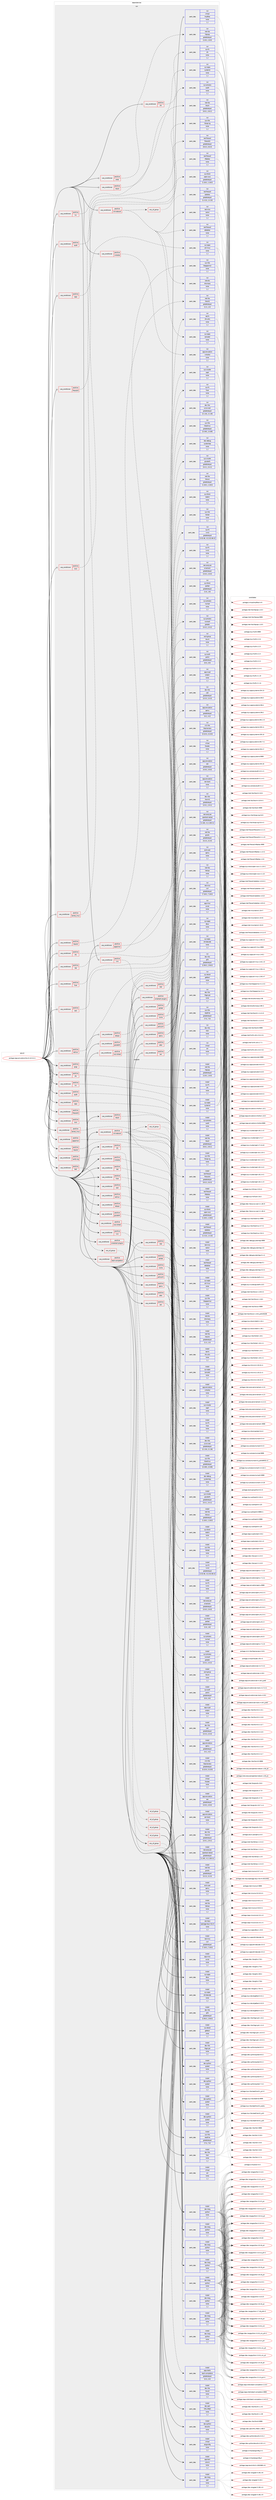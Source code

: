 digraph prolog {

# *************
# Graph options
# *************

newrank=true;
concentrate=true;
compound=true;
graph [rankdir=LR,fontname=Helvetica,fontsize=10,ranksep=1.5];#, ranksep=2.5, nodesep=0.2];
edge  [arrowhead=vee];
node  [fontname=Helvetica,fontsize=10];

# **********
# The ebuild
# **********

subgraph cluster_leftcol {
color=gray;
label=<<i>ebuild</i>>;
id [label="portage://app-emulation/libvirt-10.5.0-r1", color=red, width=4, href="../app-emulation/libvirt-10.5.0-r1.svg"];
}

# ****************
# The dependencies
# ****************

subgraph cluster_midcol {
color=gray;
label=<<i>dependencies</i>>;
subgraph cluster_compile {
fillcolor="#eeeeee";
style=filled;
label=<<i>compile</i>>;
subgraph any3498 {
dependency518968 [label=<<TABLE BORDER="0" CELLBORDER="1" CELLSPACING="0" CELLPADDING="4"><TR><TD CELLPADDING="10">any_of_group</TD></TR></TABLE>>, shape=none, color=red];subgraph pack378615 {
dependency518969 [label=<<TABLE BORDER="0" CELLBORDER="1" CELLSPACING="0" CELLPADDING="4" WIDTH="220"><TR><TD ROWSPAN="6" CELLPADDING="30">pack_dep</TD></TR><TR><TD WIDTH="110">install</TD></TR><TR><TD>dev-lang</TD></TR><TR><TD>python</TD></TR><TR><TD>none</TD></TR><TR><TD>[,,]</TD></TR></TABLE>>, shape=none, color=blue];
}
dependency518968:e -> dependency518969:w [weight=20,style="dotted",arrowhead="oinv"];
subgraph pack378616 {
dependency518970 [label=<<TABLE BORDER="0" CELLBORDER="1" CELLSPACING="0" CELLPADDING="4" WIDTH="220"><TR><TD ROWSPAN="6" CELLPADDING="30">pack_dep</TD></TR><TR><TD WIDTH="110">install</TD></TR><TR><TD>dev-lang</TD></TR><TR><TD>python</TD></TR><TR><TD>none</TD></TR><TR><TD>[,,]</TD></TR></TABLE>>, shape=none, color=blue];
}
dependency518968:e -> dependency518970:w [weight=20,style="dotted",arrowhead="oinv"];
subgraph pack378617 {
dependency518971 [label=<<TABLE BORDER="0" CELLBORDER="1" CELLSPACING="0" CELLPADDING="4" WIDTH="220"><TR><TD ROWSPAN="6" CELLPADDING="30">pack_dep</TD></TR><TR><TD WIDTH="110">install</TD></TR><TR><TD>dev-lang</TD></TR><TR><TD>python</TD></TR><TR><TD>none</TD></TR><TR><TD>[,,]</TD></TR></TABLE>>, shape=none, color=blue];
}
dependency518968:e -> dependency518971:w [weight=20,style="dotted",arrowhead="oinv"];
subgraph pack378618 {
dependency518972 [label=<<TABLE BORDER="0" CELLBORDER="1" CELLSPACING="0" CELLPADDING="4" WIDTH="220"><TR><TD ROWSPAN="6" CELLPADDING="30">pack_dep</TD></TR><TR><TD WIDTH="110">install</TD></TR><TR><TD>dev-lang</TD></TR><TR><TD>python</TD></TR><TR><TD>none</TD></TR><TR><TD>[,,]</TD></TR></TABLE>>, shape=none, color=blue];
}
dependency518968:e -> dependency518972:w [weight=20,style="dotted",arrowhead="oinv"];
}
id:e -> dependency518968:w [weight=20,style="solid",arrowhead="vee"];
subgraph cond136581 {
dependency518973 [label=<<TABLE BORDER="0" CELLBORDER="1" CELLSPACING="0" CELLPADDING="4"><TR><TD ROWSPAN="3" CELLPADDING="10">use_conditional</TD></TR><TR><TD>positive</TD></TR><TR><TD>apparmor</TD></TR></TABLE>>, shape=none, color=red];
subgraph pack378619 {
dependency518974 [label=<<TABLE BORDER="0" CELLBORDER="1" CELLSPACING="0" CELLPADDING="4" WIDTH="220"><TR><TD ROWSPAN="6" CELLPADDING="30">pack_dep</TD></TR><TR><TD WIDTH="110">install</TD></TR><TR><TD>sys-libs</TD></TR><TR><TD>libapparmor</TD></TR><TR><TD>none</TD></TR><TR><TD>[,,]</TD></TR></TABLE>>, shape=none, color=blue];
}
dependency518973:e -> dependency518974:w [weight=20,style="dashed",arrowhead="vee"];
}
id:e -> dependency518973:w [weight=20,style="solid",arrowhead="vee"];
subgraph cond136582 {
dependency518975 [label=<<TABLE BORDER="0" CELLBORDER="1" CELLSPACING="0" CELLPADDING="4"><TR><TD ROWSPAN="3" CELLPADDING="10">use_conditional</TD></TR><TR><TD>positive</TD></TR><TR><TD>audit</TD></TR></TABLE>>, shape=none, color=red];
subgraph pack378620 {
dependency518976 [label=<<TABLE BORDER="0" CELLBORDER="1" CELLSPACING="0" CELLPADDING="4" WIDTH="220"><TR><TD ROWSPAN="6" CELLPADDING="30">pack_dep</TD></TR><TR><TD WIDTH="110">install</TD></TR><TR><TD>sys-process</TD></TR><TR><TD>audit</TD></TR><TR><TD>none</TD></TR><TR><TD>[,,]</TD></TR></TABLE>>, shape=none, color=blue];
}
dependency518975:e -> dependency518976:w [weight=20,style="dashed",arrowhead="vee"];
}
id:e -> dependency518975:w [weight=20,style="solid",arrowhead="vee"];
subgraph cond136583 {
dependency518977 [label=<<TABLE BORDER="0" CELLBORDER="1" CELLSPACING="0" CELLPADDING="4"><TR><TD ROWSPAN="3" CELLPADDING="10">use_conditional</TD></TR><TR><TD>positive</TD></TR><TR><TD>bash-completion</TD></TR></TABLE>>, shape=none, color=red];
subgraph pack378621 {
dependency518978 [label=<<TABLE BORDER="0" CELLBORDER="1" CELLSPACING="0" CELLPADDING="4" WIDTH="220"><TR><TD ROWSPAN="6" CELLPADDING="30">pack_dep</TD></TR><TR><TD WIDTH="110">install</TD></TR><TR><TD>app-shells</TD></TR><TR><TD>bash-completion</TD></TR><TR><TD>greaterequal</TD></TR><TR><TD>[2.0,,,2.0]</TD></TR></TABLE>>, shape=none, color=blue];
}
dependency518977:e -> dependency518978:w [weight=20,style="dashed",arrowhead="vee"];
}
id:e -> dependency518977:w [weight=20,style="solid",arrowhead="vee"];
subgraph cond136584 {
dependency518979 [label=<<TABLE BORDER="0" CELLBORDER="1" CELLSPACING="0" CELLPADDING="4"><TR><TD ROWSPAN="3" CELLPADDING="10">use_conditional</TD></TR><TR><TD>positive</TD></TR><TR><TD>caps</TD></TR></TABLE>>, shape=none, color=red];
subgraph pack378622 {
dependency518980 [label=<<TABLE BORDER="0" CELLBORDER="1" CELLSPACING="0" CELLPADDING="4" WIDTH="220"><TR><TD ROWSPAN="6" CELLPADDING="30">pack_dep</TD></TR><TR><TD WIDTH="110">install</TD></TR><TR><TD>sys-libs</TD></TR><TR><TD>libcap-ng</TD></TR><TR><TD>none</TD></TR><TR><TD>[,,]</TD></TR></TABLE>>, shape=none, color=blue];
}
dependency518979:e -> dependency518980:w [weight=20,style="dashed",arrowhead="vee"];
}
id:e -> dependency518979:w [weight=20,style="solid",arrowhead="vee"];
subgraph cond136585 {
dependency518981 [label=<<TABLE BORDER="0" CELLBORDER="1" CELLSPACING="0" CELLPADDING="4"><TR><TD ROWSPAN="3" CELLPADDING="10">use_conditional</TD></TR><TR><TD>positive</TD></TR><TR><TD>dtrace</TD></TR></TABLE>>, shape=none, color=red];
subgraph pack378623 {
dependency518982 [label=<<TABLE BORDER="0" CELLBORDER="1" CELLSPACING="0" CELLPADDING="4" WIDTH="220"><TR><TD ROWSPAN="6" CELLPADDING="30">pack_dep</TD></TR><TR><TD WIDTH="110">install</TD></TR><TR><TD>dev-debug</TD></TR><TR><TD>systemtap</TD></TR><TR><TD>none</TD></TR><TR><TD>[,,]</TD></TR></TABLE>>, shape=none, color=blue];
}
dependency518981:e -> dependency518982:w [weight=20,style="dashed",arrowhead="vee"];
}
id:e -> dependency518981:w [weight=20,style="solid",arrowhead="vee"];
subgraph cond136586 {
dependency518983 [label=<<TABLE BORDER="0" CELLBORDER="1" CELLSPACING="0" CELLPADDING="4"><TR><TD ROWSPAN="3" CELLPADDING="10">use_conditional</TD></TR><TR><TD>positive</TD></TR><TR><TD>firewalld</TD></TR></TABLE>>, shape=none, color=red];
subgraph pack378624 {
dependency518984 [label=<<TABLE BORDER="0" CELLBORDER="1" CELLSPACING="0" CELLPADDING="4" WIDTH="220"><TR><TD ROWSPAN="6" CELLPADDING="30">pack_dep</TD></TR><TR><TD WIDTH="110">install</TD></TR><TR><TD>net-firewall</TD></TR><TR><TD>firewalld</TD></TR><TR><TD>greaterequal</TD></TR><TR><TD>[0.6.3,,,0.6.3]</TD></TR></TABLE>>, shape=none, color=blue];
}
dependency518983:e -> dependency518984:w [weight=20,style="dashed",arrowhead="vee"];
}
id:e -> dependency518983:w [weight=20,style="solid",arrowhead="vee"];
subgraph cond136587 {
dependency518985 [label=<<TABLE BORDER="0" CELLBORDER="1" CELLSPACING="0" CELLPADDING="4"><TR><TD ROWSPAN="3" CELLPADDING="10">use_conditional</TD></TR><TR><TD>positive</TD></TR><TR><TD>fuse</TD></TR></TABLE>>, shape=none, color=red];
subgraph pack378625 {
dependency518986 [label=<<TABLE BORDER="0" CELLBORDER="1" CELLSPACING="0" CELLPADDING="4" WIDTH="220"><TR><TD ROWSPAN="6" CELLPADDING="30">pack_dep</TD></TR><TR><TD WIDTH="110">install</TD></TR><TR><TD>sys-fs</TD></TR><TR><TD>fuse</TD></TR><TR><TD>none</TD></TR><TR><TD>[,,]</TD></TR></TABLE>>, shape=none, color=blue];
}
dependency518985:e -> dependency518986:w [weight=20,style="dashed",arrowhead="vee"];
}
id:e -> dependency518985:w [weight=20,style="solid",arrowhead="vee"];
subgraph cond136588 {
dependency518987 [label=<<TABLE BORDER="0" CELLBORDER="1" CELLSPACING="0" CELLPADDING="4"><TR><TD ROWSPAN="3" CELLPADDING="10">use_conditional</TD></TR><TR><TD>positive</TD></TR><TR><TD>glusterfs</TD></TR></TABLE>>, shape=none, color=red];
subgraph pack378626 {
dependency518988 [label=<<TABLE BORDER="0" CELLBORDER="1" CELLSPACING="0" CELLPADDING="4" WIDTH="220"><TR><TD ROWSPAN="6" CELLPADDING="30">pack_dep</TD></TR><TR><TD WIDTH="110">install</TD></TR><TR><TD>sys-cluster</TD></TR><TR><TD>glusterfs</TD></TR><TR><TD>greaterequal</TD></TR><TR><TD>[3.4.1,,,3.4.1]</TD></TR></TABLE>>, shape=none, color=blue];
}
dependency518987:e -> dependency518988:w [weight=20,style="dashed",arrowhead="vee"];
}
id:e -> dependency518987:w [weight=20,style="solid",arrowhead="vee"];
subgraph cond136589 {
dependency518989 [label=<<TABLE BORDER="0" CELLBORDER="1" CELLSPACING="0" CELLPADDING="4"><TR><TD ROWSPAN="3" CELLPADDING="10">use_conditional</TD></TR><TR><TD>positive</TD></TR><TR><TD>iscsi</TD></TR></TABLE>>, shape=none, color=red];
subgraph pack378627 {
dependency518990 [label=<<TABLE BORDER="0" CELLBORDER="1" CELLSPACING="0" CELLPADDING="4" WIDTH="220"><TR><TD ROWSPAN="6" CELLPADDING="30">pack_dep</TD></TR><TR><TD WIDTH="110">install</TD></TR><TR><TD>sys-block</TD></TR><TR><TD>open-iscsi</TD></TR><TR><TD>greaterequal</TD></TR><TR><TD>[1.18.0,,,1.18.0]</TD></TR></TABLE>>, shape=none, color=blue];
}
dependency518989:e -> dependency518990:w [weight=20,style="dashed",arrowhead="vee"];
}
id:e -> dependency518989:w [weight=20,style="solid",arrowhead="vee"];
subgraph cond136590 {
dependency518991 [label=<<TABLE BORDER="0" CELLBORDER="1" CELLSPACING="0" CELLPADDING="4"><TR><TD ROWSPAN="3" CELLPADDING="10">use_conditional</TD></TR><TR><TD>positive</TD></TR><TR><TD>iscsi-direct</TD></TR></TABLE>>, shape=none, color=red];
subgraph pack378628 {
dependency518992 [label=<<TABLE BORDER="0" CELLBORDER="1" CELLSPACING="0" CELLPADDING="4" WIDTH="220"><TR><TD ROWSPAN="6" CELLPADDING="30">pack_dep</TD></TR><TR><TD WIDTH="110">install</TD></TR><TR><TD>net-libs</TD></TR><TR><TD>libiscsi</TD></TR><TR><TD>greaterequal</TD></TR><TR><TD>[1.18.0,,,1.18.0]</TD></TR></TABLE>>, shape=none, color=blue];
}
dependency518991:e -> dependency518992:w [weight=20,style="dashed",arrowhead="vee"];
}
id:e -> dependency518991:w [weight=20,style="solid",arrowhead="vee"];
subgraph cond136591 {
dependency518993 [label=<<TABLE BORDER="0" CELLBORDER="1" CELLSPACING="0" CELLPADDING="4"><TR><TD ROWSPAN="3" CELLPADDING="10">use_conditional</TD></TR><TR><TD>positive</TD></TR><TR><TD>kernel_linux</TD></TR></TABLE>>, shape=none, color=red];
subgraph pack378629 {
dependency518994 [label=<<TABLE BORDER="0" CELLBORDER="1" CELLSPACING="0" CELLPADDING="4" WIDTH="220"><TR><TD ROWSPAN="6" CELLPADDING="30">pack_dep</TD></TR><TR><TD WIDTH="110">install</TD></TR><TR><TD>sys-apps</TD></TR><TR><TD>util-linux</TD></TR><TR><TD>none</TD></TR><TR><TD>[,,]</TD></TR></TABLE>>, shape=none, color=blue];
}
dependency518993:e -> dependency518994:w [weight=20,style="dashed",arrowhead="vee"];
}
id:e -> dependency518993:w [weight=20,style="solid",arrowhead="vee"];
subgraph cond136592 {
dependency518995 [label=<<TABLE BORDER="0" CELLBORDER="1" CELLSPACING="0" CELLPADDING="4"><TR><TD ROWSPAN="3" CELLPADDING="10">use_conditional</TD></TR><TR><TD>positive</TD></TR><TR><TD>libssh</TD></TR></TABLE>>, shape=none, color=red];
subgraph pack378630 {
dependency518996 [label=<<TABLE BORDER="0" CELLBORDER="1" CELLSPACING="0" CELLPADDING="4" WIDTH="220"><TR><TD ROWSPAN="6" CELLPADDING="30">pack_dep</TD></TR><TR><TD WIDTH="110">install</TD></TR><TR><TD>net-libs</TD></TR><TR><TD>libssh</TD></TR><TR><TD>greaterequal</TD></TR><TR><TD>[0.8.1,,,0.8.1]</TD></TR></TABLE>>, shape=none, color=blue];
}
dependency518995:e -> dependency518996:w [weight=20,style="dashed",arrowhead="vee"];
}
id:e -> dependency518995:w [weight=20,style="solid",arrowhead="vee"];
subgraph cond136593 {
dependency518997 [label=<<TABLE BORDER="0" CELLBORDER="1" CELLSPACING="0" CELLPADDING="4"><TR><TD ROWSPAN="3" CELLPADDING="10">use_conditional</TD></TR><TR><TD>positive</TD></TR><TR><TD>libssh2</TD></TR></TABLE>>, shape=none, color=red];
subgraph pack378631 {
dependency518998 [label=<<TABLE BORDER="0" CELLBORDER="1" CELLSPACING="0" CELLPADDING="4" WIDTH="220"><TR><TD ROWSPAN="6" CELLPADDING="30">pack_dep</TD></TR><TR><TD WIDTH="110">install</TD></TR><TR><TD>net-libs</TD></TR><TR><TD>libssh2</TD></TR><TR><TD>greaterequal</TD></TR><TR><TD>[1.3,,,1.3]</TD></TR></TABLE>>, shape=none, color=blue];
}
dependency518997:e -> dependency518998:w [weight=20,style="dashed",arrowhead="vee"];
}
id:e -> dependency518997:w [weight=20,style="solid",arrowhead="vee"];
subgraph cond136594 {
dependency518999 [label=<<TABLE BORDER="0" CELLBORDER="1" CELLSPACING="0" CELLPADDING="4"><TR><TD ROWSPAN="3" CELLPADDING="10">use_conditional</TD></TR><TR><TD>positive</TD></TR><TR><TD>lvm</TD></TR></TABLE>>, shape=none, color=red];
subgraph pack378632 {
dependency519000 [label=<<TABLE BORDER="0" CELLBORDER="1" CELLSPACING="0" CELLPADDING="4" WIDTH="220"><TR><TD ROWSPAN="6" CELLPADDING="30">pack_dep</TD></TR><TR><TD WIDTH="110">install</TD></TR><TR><TD>sys-fs</TD></TR><TR><TD>lvm2</TD></TR><TR><TD>greaterequal</TD></TR><TR><TD>[2.02.48,,-r2,2.02.48-r2]</TD></TR></TABLE>>, shape=none, color=blue];
}
dependency518999:e -> dependency519000:w [weight=20,style="dashed",arrowhead="vee"];
}
id:e -> dependency518999:w [weight=20,style="solid",arrowhead="vee"];
subgraph cond136595 {
dependency519001 [label=<<TABLE BORDER="0" CELLBORDER="1" CELLSPACING="0" CELLPADDING="4"><TR><TD ROWSPAN="3" CELLPADDING="10">use_conditional</TD></TR><TR><TD>positive</TD></TR><TR><TD>lxc</TD></TR></TABLE>>, shape=none, color=red];
subgraph pack378633 {
dependency519002 [label=<<TABLE BORDER="0" CELLBORDER="1" CELLSPACING="0" CELLPADDING="4" WIDTH="220"><TR><TD ROWSPAN="6" CELLPADDING="30">pack_dep</TD></TR><TR><TD WIDTH="110">install</TD></TR><TR><TD>sys-apps</TD></TR><TR><TD>systemd</TD></TR><TR><TD>none</TD></TR><TR><TD>[,,]</TD></TR></TABLE>>, shape=none, color=blue];
}
dependency519001:e -> dependency519002:w [weight=20,style="dashed",arrowhead="vee"];
}
id:e -> dependency519001:w [weight=20,style="solid",arrowhead="vee"];
subgraph cond136596 {
dependency519003 [label=<<TABLE BORDER="0" CELLBORDER="1" CELLSPACING="0" CELLPADDING="4"><TR><TD ROWSPAN="3" CELLPADDING="10">use_conditional</TD></TR><TR><TD>positive</TD></TR><TR><TD>nbd</TD></TR></TABLE>>, shape=none, color=red];
subgraph pack378634 {
dependency519004 [label=<<TABLE BORDER="0" CELLBORDER="1" CELLSPACING="0" CELLPADDING="4" WIDTH="220"><TR><TD ROWSPAN="6" CELLPADDING="30">pack_dep</TD></TR><TR><TD WIDTH="110">install</TD></TR><TR><TD>sys-block</TD></TR><TR><TD>nbdkit</TD></TR><TR><TD>none</TD></TR><TR><TD>[,,]</TD></TR></TABLE>>, shape=none, color=blue];
}
dependency519003:e -> dependency519004:w [weight=20,style="dashed",arrowhead="vee"];
subgraph pack378635 {
dependency519005 [label=<<TABLE BORDER="0" CELLBORDER="1" CELLSPACING="0" CELLPADDING="4" WIDTH="220"><TR><TD ROWSPAN="6" CELLPADDING="30">pack_dep</TD></TR><TR><TD WIDTH="110">install</TD></TR><TR><TD>sys-libs</TD></TR><TR><TD>libnbd</TD></TR><TR><TD>none</TD></TR><TR><TD>[,,]</TD></TR></TABLE>>, shape=none, color=blue];
}
dependency519003:e -> dependency519005:w [weight=20,style="dashed",arrowhead="vee"];
}
id:e -> dependency519003:w [weight=20,style="solid",arrowhead="vee"];
subgraph cond136597 {
dependency519006 [label=<<TABLE BORDER="0" CELLBORDER="1" CELLSPACING="0" CELLPADDING="4"><TR><TD ROWSPAN="3" CELLPADDING="10">use_conditional</TD></TR><TR><TD>positive</TD></TR><TR><TD>nfs</TD></TR></TABLE>>, shape=none, color=red];
subgraph pack378636 {
dependency519007 [label=<<TABLE BORDER="0" CELLBORDER="1" CELLSPACING="0" CELLPADDING="4" WIDTH="220"><TR><TD ROWSPAN="6" CELLPADDING="30">pack_dep</TD></TR><TR><TD WIDTH="110">install</TD></TR><TR><TD>net-fs</TD></TR><TR><TD>nfs-utils</TD></TR><TR><TD>none</TD></TR><TR><TD>[,,]</TD></TR></TABLE>>, shape=none, color=blue];
}
dependency519006:e -> dependency519007:w [weight=20,style="dashed",arrowhead="vee"];
}
id:e -> dependency519006:w [weight=20,style="solid",arrowhead="vee"];
subgraph cond136598 {
dependency519008 [label=<<TABLE BORDER="0" CELLBORDER="1" CELLSPACING="0" CELLPADDING="4"><TR><TD ROWSPAN="3" CELLPADDING="10">use_conditional</TD></TR><TR><TD>positive</TD></TR><TR><TD>numa</TD></TR></TABLE>>, shape=none, color=red];
subgraph pack378637 {
dependency519009 [label=<<TABLE BORDER="0" CELLBORDER="1" CELLSPACING="0" CELLPADDING="4" WIDTH="220"><TR><TD ROWSPAN="6" CELLPADDING="30">pack_dep</TD></TR><TR><TD WIDTH="110">install</TD></TR><TR><TD>sys-process</TD></TR><TR><TD>numactl</TD></TR><TR><TD>greater</TD></TR><TR><TD>[2.0.2,,,2.0.2]</TD></TR></TABLE>>, shape=none, color=blue];
}
dependency519008:e -> dependency519009:w [weight=20,style="dashed",arrowhead="vee"];
subgraph pack378638 {
dependency519010 [label=<<TABLE BORDER="0" CELLBORDER="1" CELLSPACING="0" CELLPADDING="4" WIDTH="220"><TR><TD ROWSPAN="6" CELLPADDING="30">pack_dep</TD></TR><TR><TD WIDTH="110">install</TD></TR><TR><TD>sys-process</TD></TR><TR><TD>numad</TD></TR><TR><TD>none</TD></TR><TR><TD>[,,]</TD></TR></TABLE>>, shape=none, color=blue];
}
dependency519008:e -> dependency519010:w [weight=20,style="dashed",arrowhead="vee"];
}
id:e -> dependency519008:w [weight=20,style="solid",arrowhead="vee"];
subgraph cond136599 {
dependency519011 [label=<<TABLE BORDER="0" CELLBORDER="1" CELLSPACING="0" CELLPADDING="4"><TR><TD ROWSPAN="3" CELLPADDING="10">use_conditional</TD></TR><TR><TD>positive</TD></TR><TR><TD>parted</TD></TR></TABLE>>, shape=none, color=red];
subgraph pack378639 {
dependency519012 [label=<<TABLE BORDER="0" CELLBORDER="1" CELLSPACING="0" CELLPADDING="4" WIDTH="220"><TR><TD ROWSPAN="6" CELLPADDING="30">pack_dep</TD></TR><TR><TD WIDTH="110">install</TD></TR><TR><TD>sys-block</TD></TR><TR><TD>parted</TD></TR><TR><TD>greaterequal</TD></TR><TR><TD>[1.8,,,1.8]</TD></TR></TABLE>>, shape=none, color=blue];
}
dependency519011:e -> dependency519012:w [weight=20,style="dashed",arrowhead="vee"];
subgraph pack378640 {
dependency519013 [label=<<TABLE BORDER="0" CELLBORDER="1" CELLSPACING="0" CELLPADDING="4" WIDTH="220"><TR><TD ROWSPAN="6" CELLPADDING="30">pack_dep</TD></TR><TR><TD WIDTH="110">install</TD></TR><TR><TD>sys-fs</TD></TR><TR><TD>lvm2</TD></TR><TR><TD>none</TD></TR><TR><TD>[,,]</TD></TR></TABLE>>, shape=none, color=blue];
}
dependency519011:e -> dependency519013:w [weight=20,style="dashed",arrowhead="vee"];
}
id:e -> dependency519011:w [weight=20,style="solid",arrowhead="vee"];
subgraph cond136600 {
dependency519014 [label=<<TABLE BORDER="0" CELLBORDER="1" CELLSPACING="0" CELLPADDING="4"><TR><TD ROWSPAN="3" CELLPADDING="10">use_conditional</TD></TR><TR><TD>positive</TD></TR><TR><TD>pcap</TD></TR></TABLE>>, shape=none, color=red];
subgraph pack378641 {
dependency519015 [label=<<TABLE BORDER="0" CELLBORDER="1" CELLSPACING="0" CELLPADDING="4" WIDTH="220"><TR><TD ROWSPAN="6" CELLPADDING="30">pack_dep</TD></TR><TR><TD WIDTH="110">install</TD></TR><TR><TD>net-libs</TD></TR><TR><TD>libpcap</TD></TR><TR><TD>greaterequal</TD></TR><TR><TD>[1.8.0,,,1.8.0]</TD></TR></TABLE>>, shape=none, color=blue];
}
dependency519014:e -> dependency519015:w [weight=20,style="dashed",arrowhead="vee"];
}
id:e -> dependency519014:w [weight=20,style="solid",arrowhead="vee"];
subgraph cond136601 {
dependency519016 [label=<<TABLE BORDER="0" CELLBORDER="1" CELLSPACING="0" CELLPADDING="4"><TR><TD ROWSPAN="3" CELLPADDING="10">use_conditional</TD></TR><TR><TD>positive</TD></TR><TR><TD>policykit</TD></TR></TABLE>>, shape=none, color=red];
subgraph pack378642 {
dependency519017 [label=<<TABLE BORDER="0" CELLBORDER="1" CELLSPACING="0" CELLPADDING="4" WIDTH="220"><TR><TD ROWSPAN="6" CELLPADDING="30">pack_dep</TD></TR><TR><TD WIDTH="110">install</TD></TR><TR><TD>acct-group</TD></TR><TR><TD>libvirt</TD></TR><TR><TD>none</TD></TR><TR><TD>[,,]</TD></TR></TABLE>>, shape=none, color=blue];
}
dependency519016:e -> dependency519017:w [weight=20,style="dashed",arrowhead="vee"];
subgraph pack378643 {
dependency519018 [label=<<TABLE BORDER="0" CELLBORDER="1" CELLSPACING="0" CELLPADDING="4" WIDTH="220"><TR><TD ROWSPAN="6" CELLPADDING="30">pack_dep</TD></TR><TR><TD WIDTH="110">install</TD></TR><TR><TD>sys-auth</TD></TR><TR><TD>polkit</TD></TR><TR><TD>greaterequal</TD></TR><TR><TD>[0.9,,,0.9]</TD></TR></TABLE>>, shape=none, color=blue];
}
dependency519016:e -> dependency519018:w [weight=20,style="dashed",arrowhead="vee"];
}
id:e -> dependency519016:w [weight=20,style="solid",arrowhead="vee"];
subgraph cond136602 {
dependency519019 [label=<<TABLE BORDER="0" CELLBORDER="1" CELLSPACING="0" CELLPADDING="4"><TR><TD ROWSPAN="3" CELLPADDING="10">use_conditional</TD></TR><TR><TD>positive</TD></TR><TR><TD>qemu</TD></TR></TABLE>>, shape=none, color=red];
subgraph pack378644 {
dependency519020 [label=<<TABLE BORDER="0" CELLBORDER="1" CELLSPACING="0" CELLPADDING="4" WIDTH="220"><TR><TD ROWSPAN="6" CELLPADDING="30">pack_dep</TD></TR><TR><TD WIDTH="110">install</TD></TR><TR><TD>app-emulation</TD></TR><TR><TD>qemu</TD></TR><TR><TD>greaterequal</TD></TR><TR><TD>[4.2,,,4.2]</TD></TR></TABLE>>, shape=none, color=blue];
}
dependency519019:e -> dependency519020:w [weight=20,style="dashed",arrowhead="vee"];
subgraph pack378645 {
dependency519021 [label=<<TABLE BORDER="0" CELLBORDER="1" CELLSPACING="0" CELLPADDING="4" WIDTH="220"><TR><TD ROWSPAN="6" CELLPADDING="30">pack_dep</TD></TR><TR><TD WIDTH="110">install</TD></TR><TR><TD>app-crypt</TD></TR><TR><TD>swtpm</TD></TR><TR><TD>none</TD></TR><TR><TD>[,,]</TD></TR></TABLE>>, shape=none, color=blue];
}
dependency519019:e -> dependency519021:w [weight=20,style="dashed",arrowhead="vee"];
subgraph pack378646 {
dependency519022 [label=<<TABLE BORDER="0" CELLBORDER="1" CELLSPACING="0" CELLPADDING="4" WIDTH="220"><TR><TD ROWSPAN="6" CELLPADDING="30">pack_dep</TD></TR><TR><TD WIDTH="110">install</TD></TR><TR><TD>dev-libs</TD></TR><TR><TD>yajl</TD></TR><TR><TD>greaterequal</TD></TR><TR><TD>[2.0.3,,,2.0.3]</TD></TR></TABLE>>, shape=none, color=blue];
}
dependency519019:e -> dependency519022:w [weight=20,style="dashed",arrowhead="vee"];
}
id:e -> dependency519019:w [weight=20,style="solid",arrowhead="vee"];
subgraph cond136603 {
dependency519023 [label=<<TABLE BORDER="0" CELLBORDER="1" CELLSPACING="0" CELLPADDING="4"><TR><TD ROWSPAN="3" CELLPADDING="10">use_conditional</TD></TR><TR><TD>positive</TD></TR><TR><TD>rbd</TD></TR></TABLE>>, shape=none, color=red];
subgraph pack378647 {
dependency519024 [label=<<TABLE BORDER="0" CELLBORDER="1" CELLSPACING="0" CELLPADDING="4" WIDTH="220"><TR><TD ROWSPAN="6" CELLPADDING="30">pack_dep</TD></TR><TR><TD WIDTH="110">install</TD></TR><TR><TD>sys-cluster</TD></TR><TR><TD>ceph</TD></TR><TR><TD>none</TD></TR><TR><TD>[,,]</TD></TR></TABLE>>, shape=none, color=blue];
}
dependency519023:e -> dependency519024:w [weight=20,style="dashed",arrowhead="vee"];
}
id:e -> dependency519023:w [weight=20,style="solid",arrowhead="vee"];
subgraph cond136604 {
dependency519025 [label=<<TABLE BORDER="0" CELLBORDER="1" CELLSPACING="0" CELLPADDING="4"><TR><TD ROWSPAN="3" CELLPADDING="10">use_conditional</TD></TR><TR><TD>positive</TD></TR><TR><TD>sasl</TD></TR></TABLE>>, shape=none, color=red];
subgraph pack378648 {
dependency519026 [label=<<TABLE BORDER="0" CELLBORDER="1" CELLSPACING="0" CELLPADDING="4" WIDTH="220"><TR><TD ROWSPAN="6" CELLPADDING="30">pack_dep</TD></TR><TR><TD WIDTH="110">install</TD></TR><TR><TD>dev-libs</TD></TR><TR><TD>cyrus-sasl</TD></TR><TR><TD>greaterequal</TD></TR><TR><TD>[2.1.26,,,2.1.26]</TD></TR></TABLE>>, shape=none, color=blue];
}
dependency519025:e -> dependency519026:w [weight=20,style="dashed",arrowhead="vee"];
}
id:e -> dependency519025:w [weight=20,style="solid",arrowhead="vee"];
subgraph cond136605 {
dependency519027 [label=<<TABLE BORDER="0" CELLBORDER="1" CELLSPACING="0" CELLPADDING="4"><TR><TD ROWSPAN="3" CELLPADDING="10">use_conditional</TD></TR><TR><TD>positive</TD></TR><TR><TD>selinux</TD></TR></TABLE>>, shape=none, color=red];
subgraph pack378649 {
dependency519028 [label=<<TABLE BORDER="0" CELLBORDER="1" CELLSPACING="0" CELLPADDING="4" WIDTH="220"><TR><TD ROWSPAN="6" CELLPADDING="30">pack_dep</TD></TR><TR><TD WIDTH="110">install</TD></TR><TR><TD>sys-libs</TD></TR><TR><TD>libselinux</TD></TR><TR><TD>greaterequal</TD></TR><TR><TD>[2.0.85,,,2.0.85]</TD></TR></TABLE>>, shape=none, color=blue];
}
dependency519027:e -> dependency519028:w [weight=20,style="dashed",arrowhead="vee"];
}
id:e -> dependency519027:w [weight=20,style="solid",arrowhead="vee"];
subgraph cond136606 {
dependency519029 [label=<<TABLE BORDER="0" CELLBORDER="1" CELLSPACING="0" CELLPADDING="4"><TR><TD ROWSPAN="3" CELLPADDING="10">use_conditional</TD></TR><TR><TD>positive</TD></TR><TR><TD>test</TD></TR></TABLE>>, shape=none, color=red];
subgraph any3499 {
dependency519030 [label=<<TABLE BORDER="0" CELLBORDER="1" CELLSPACING="0" CELLPADDING="4"><TR><TD CELLPADDING="10">any_of_group</TD></TR></TABLE>>, shape=none, color=red];subgraph all277 {
dependency519031 [label=<<TABLE BORDER="0" CELLBORDER="1" CELLSPACING="0" CELLPADDING="4"><TR><TD CELLPADDING="10">all_of_group</TD></TR></TABLE>>, shape=none, color=red];subgraph pack378650 {
dependency519032 [label=<<TABLE BORDER="0" CELLBORDER="1" CELLSPACING="0" CELLPADDING="4" WIDTH="220"><TR><TD ROWSPAN="6" CELLPADDING="30">pack_dep</TD></TR><TR><TD WIDTH="110">install</TD></TR><TR><TD>dev-lang</TD></TR><TR><TD>python</TD></TR><TR><TD>none</TD></TR><TR><TD>[,,]</TD></TR></TABLE>>, shape=none, color=blue];
}
dependency519031:e -> dependency519032:w [weight=20,style="solid",arrowhead="inv"];
subgraph pack378651 {
dependency519033 [label=<<TABLE BORDER="0" CELLBORDER="1" CELLSPACING="0" CELLPADDING="4" WIDTH="220"><TR><TD ROWSPAN="6" CELLPADDING="30">pack_dep</TD></TR><TR><TD WIDTH="110">install</TD></TR><TR><TD>dev-python</TD></TR><TR><TD>pytest</TD></TR><TR><TD>none</TD></TR><TR><TD>[,,]</TD></TR></TABLE>>, shape=none, color=blue];
}
dependency519031:e -> dependency519033:w [weight=20,style="solid",arrowhead="inv"];
}
dependency519030:e -> dependency519031:w [weight=20,style="dotted",arrowhead="oinv"];
subgraph all278 {
dependency519034 [label=<<TABLE BORDER="0" CELLBORDER="1" CELLSPACING="0" CELLPADDING="4"><TR><TD CELLPADDING="10">all_of_group</TD></TR></TABLE>>, shape=none, color=red];subgraph pack378652 {
dependency519035 [label=<<TABLE BORDER="0" CELLBORDER="1" CELLSPACING="0" CELLPADDING="4" WIDTH="220"><TR><TD ROWSPAN="6" CELLPADDING="30">pack_dep</TD></TR><TR><TD WIDTH="110">install</TD></TR><TR><TD>dev-lang</TD></TR><TR><TD>python</TD></TR><TR><TD>none</TD></TR><TR><TD>[,,]</TD></TR></TABLE>>, shape=none, color=blue];
}
dependency519034:e -> dependency519035:w [weight=20,style="solid",arrowhead="inv"];
subgraph pack378653 {
dependency519036 [label=<<TABLE BORDER="0" CELLBORDER="1" CELLSPACING="0" CELLPADDING="4" WIDTH="220"><TR><TD ROWSPAN="6" CELLPADDING="30">pack_dep</TD></TR><TR><TD WIDTH="110">install</TD></TR><TR><TD>dev-python</TD></TR><TR><TD>pytest</TD></TR><TR><TD>none</TD></TR><TR><TD>[,,]</TD></TR></TABLE>>, shape=none, color=blue];
}
dependency519034:e -> dependency519036:w [weight=20,style="solid",arrowhead="inv"];
}
dependency519030:e -> dependency519034:w [weight=20,style="dotted",arrowhead="oinv"];
subgraph all279 {
dependency519037 [label=<<TABLE BORDER="0" CELLBORDER="1" CELLSPACING="0" CELLPADDING="4"><TR><TD CELLPADDING="10">all_of_group</TD></TR></TABLE>>, shape=none, color=red];subgraph pack378654 {
dependency519038 [label=<<TABLE BORDER="0" CELLBORDER="1" CELLSPACING="0" CELLPADDING="4" WIDTH="220"><TR><TD ROWSPAN="6" CELLPADDING="30">pack_dep</TD></TR><TR><TD WIDTH="110">install</TD></TR><TR><TD>dev-lang</TD></TR><TR><TD>python</TD></TR><TR><TD>none</TD></TR><TR><TD>[,,]</TD></TR></TABLE>>, shape=none, color=blue];
}
dependency519037:e -> dependency519038:w [weight=20,style="solid",arrowhead="inv"];
subgraph pack378655 {
dependency519039 [label=<<TABLE BORDER="0" CELLBORDER="1" CELLSPACING="0" CELLPADDING="4" WIDTH="220"><TR><TD ROWSPAN="6" CELLPADDING="30">pack_dep</TD></TR><TR><TD WIDTH="110">install</TD></TR><TR><TD>dev-python</TD></TR><TR><TD>pytest</TD></TR><TR><TD>none</TD></TR><TR><TD>[,,]</TD></TR></TABLE>>, shape=none, color=blue];
}
dependency519037:e -> dependency519039:w [weight=20,style="solid",arrowhead="inv"];
}
dependency519030:e -> dependency519037:w [weight=20,style="dotted",arrowhead="oinv"];
subgraph all280 {
dependency519040 [label=<<TABLE BORDER="0" CELLBORDER="1" CELLSPACING="0" CELLPADDING="4"><TR><TD CELLPADDING="10">all_of_group</TD></TR></TABLE>>, shape=none, color=red];subgraph pack378656 {
dependency519041 [label=<<TABLE BORDER="0" CELLBORDER="1" CELLSPACING="0" CELLPADDING="4" WIDTH="220"><TR><TD ROWSPAN="6" CELLPADDING="30">pack_dep</TD></TR><TR><TD WIDTH="110">install</TD></TR><TR><TD>dev-lang</TD></TR><TR><TD>python</TD></TR><TR><TD>none</TD></TR><TR><TD>[,,]</TD></TR></TABLE>>, shape=none, color=blue];
}
dependency519040:e -> dependency519041:w [weight=20,style="solid",arrowhead="inv"];
subgraph pack378657 {
dependency519042 [label=<<TABLE BORDER="0" CELLBORDER="1" CELLSPACING="0" CELLPADDING="4" WIDTH="220"><TR><TD ROWSPAN="6" CELLPADDING="30">pack_dep</TD></TR><TR><TD WIDTH="110">install</TD></TR><TR><TD>dev-python</TD></TR><TR><TD>pytest</TD></TR><TR><TD>none</TD></TR><TR><TD>[,,]</TD></TR></TABLE>>, shape=none, color=blue];
}
dependency519040:e -> dependency519042:w [weight=20,style="solid",arrowhead="inv"];
}
dependency519030:e -> dependency519040:w [weight=20,style="dotted",arrowhead="oinv"];
}
dependency519029:e -> dependency519030:w [weight=20,style="dashed",arrowhead="vee"];
}
id:e -> dependency519029:w [weight=20,style="solid",arrowhead="vee"];
subgraph cond136607 {
dependency519043 [label=<<TABLE BORDER="0" CELLBORDER="1" CELLSPACING="0" CELLPADDING="4"><TR><TD ROWSPAN="3" CELLPADDING="10">use_conditional</TD></TR><TR><TD>positive</TD></TR><TR><TD>udev</TD></TR></TABLE>>, shape=none, color=red];
subgraph pack378658 {
dependency519044 [label=<<TABLE BORDER="0" CELLBORDER="1" CELLSPACING="0" CELLPADDING="4" WIDTH="220"><TR><TD ROWSPAN="6" CELLPADDING="30">pack_dep</TD></TR><TR><TD WIDTH="110">install</TD></TR><TR><TD>virtual</TD></TR><TR><TD>libudev</TD></TR><TR><TD>none</TD></TR><TR><TD>[,,]</TD></TR></TABLE>>, shape=none, color=blue];
}
dependency519043:e -> dependency519044:w [weight=20,style="dashed",arrowhead="vee"];
subgraph pack378659 {
dependency519045 [label=<<TABLE BORDER="0" CELLBORDER="1" CELLSPACING="0" CELLPADDING="4" WIDTH="220"><TR><TD ROWSPAN="6" CELLPADDING="30">pack_dep</TD></TR><TR><TD WIDTH="110">install</TD></TR><TR><TD>x11-libs</TD></TR><TR><TD>libpciaccess</TD></TR><TR><TD>greaterequal</TD></TR><TR><TD>[0.10.9,,,0.10.9]</TD></TR></TABLE>>, shape=none, color=blue];
}
dependency519043:e -> dependency519045:w [weight=20,style="dashed",arrowhead="vee"];
}
id:e -> dependency519043:w [weight=20,style="solid",arrowhead="vee"];
subgraph cond136608 {
dependency519046 [label=<<TABLE BORDER="0" CELLBORDER="1" CELLSPACING="0" CELLPADDING="4"><TR><TD ROWSPAN="3" CELLPADDING="10">use_conditional</TD></TR><TR><TD>positive</TD></TR><TR><TD>verify-sig</TD></TR></TABLE>>, shape=none, color=red];
subgraph pack378660 {
dependency519047 [label=<<TABLE BORDER="0" CELLBORDER="1" CELLSPACING="0" CELLPADDING="4" WIDTH="220"><TR><TD ROWSPAN="6" CELLPADDING="30">pack_dep</TD></TR><TR><TD WIDTH="110">install</TD></TR><TR><TD>sec-keys</TD></TR><TR><TD>openpgp-keys-libvirt</TD></TR><TR><TD>none</TD></TR><TR><TD>[,,]</TD></TR></TABLE>>, shape=none, color=blue];
}
dependency519046:e -> dependency519047:w [weight=20,style="dashed",arrowhead="vee"];
}
id:e -> dependency519046:w [weight=20,style="solid",arrowhead="vee"];
subgraph cond136609 {
dependency519048 [label=<<TABLE BORDER="0" CELLBORDER="1" CELLSPACING="0" CELLPADDING="4"><TR><TD ROWSPAN="3" CELLPADDING="10">use_conditional</TD></TR><TR><TD>positive</TD></TR><TR><TD>virt-network</TD></TR></TABLE>>, shape=none, color=red];
subgraph pack378661 {
dependency519049 [label=<<TABLE BORDER="0" CELLBORDER="1" CELLSPACING="0" CELLPADDING="4" WIDTH="220"><TR><TD ROWSPAN="6" CELLPADDING="30">pack_dep</TD></TR><TR><TD WIDTH="110">install</TD></TR><TR><TD>net-dns</TD></TR><TR><TD>dnsmasq</TD></TR><TR><TD>none</TD></TR><TR><TD>[,,]</TD></TR></TABLE>>, shape=none, color=blue];
}
dependency519048:e -> dependency519049:w [weight=20,style="dashed",arrowhead="vee"];
subgraph pack378662 {
dependency519050 [label=<<TABLE BORDER="0" CELLBORDER="1" CELLSPACING="0" CELLPADDING="4" WIDTH="220"><TR><TD ROWSPAN="6" CELLPADDING="30">pack_dep</TD></TR><TR><TD WIDTH="110">install</TD></TR><TR><TD>net-firewall</TD></TR><TR><TD>ebtables</TD></TR><TR><TD>none</TD></TR><TR><TD>[,,]</TD></TR></TABLE>>, shape=none, color=blue];
}
dependency519048:e -> dependency519050:w [weight=20,style="dashed",arrowhead="vee"];
subgraph any3500 {
dependency519051 [label=<<TABLE BORDER="0" CELLBORDER="1" CELLSPACING="0" CELLPADDING="4"><TR><TD CELLPADDING="10">any_of_group</TD></TR></TABLE>>, shape=none, color=red];subgraph pack378663 {
dependency519052 [label=<<TABLE BORDER="0" CELLBORDER="1" CELLSPACING="0" CELLPADDING="4" WIDTH="220"><TR><TD ROWSPAN="6" CELLPADDING="30">pack_dep</TD></TR><TR><TD WIDTH="110">install</TD></TR><TR><TD>net-firewall</TD></TR><TR><TD>iptables</TD></TR><TR><TD>greaterequal</TD></TR><TR><TD>[1.4.10,,,1.4.10]</TD></TR></TABLE>>, shape=none, color=blue];
}
dependency519051:e -> dependency519052:w [weight=20,style="dotted",arrowhead="oinv"];
subgraph pack378664 {
dependency519053 [label=<<TABLE BORDER="0" CELLBORDER="1" CELLSPACING="0" CELLPADDING="4" WIDTH="220"><TR><TD ROWSPAN="6" CELLPADDING="30">pack_dep</TD></TR><TR><TD WIDTH="110">install</TD></TR><TR><TD>net-firewall</TD></TR><TR><TD>nftables</TD></TR><TR><TD>none</TD></TR><TR><TD>[,,]</TD></TR></TABLE>>, shape=none, color=blue];
}
dependency519051:e -> dependency519053:w [weight=20,style="dotted",arrowhead="oinv"];
}
dependency519048:e -> dependency519051:w [weight=20,style="dashed",arrowhead="vee"];
subgraph pack378665 {
dependency519054 [label=<<TABLE BORDER="0" CELLBORDER="1" CELLSPACING="0" CELLPADDING="4" WIDTH="220"><TR><TD ROWSPAN="6" CELLPADDING="30">pack_dep</TD></TR><TR><TD WIDTH="110">install</TD></TR><TR><TD>net-misc</TD></TR><TR><TD>radvd</TD></TR><TR><TD>none</TD></TR><TR><TD>[,,]</TD></TR></TABLE>>, shape=none, color=blue];
}
dependency519048:e -> dependency519054:w [weight=20,style="dashed",arrowhead="vee"];
subgraph pack378666 {
dependency519055 [label=<<TABLE BORDER="0" CELLBORDER="1" CELLSPACING="0" CELLPADDING="4" WIDTH="220"><TR><TD ROWSPAN="6" CELLPADDING="30">pack_dep</TD></TR><TR><TD WIDTH="110">install</TD></TR><TR><TD>sys-apps</TD></TR><TR><TD>iproute2</TD></TR><TR><TD>none</TD></TR><TR><TD>[,,]</TD></TR></TABLE>>, shape=none, color=blue];
}
dependency519048:e -> dependency519055:w [weight=20,style="dashed",arrowhead="vee"];
}
id:e -> dependency519048:w [weight=20,style="solid",arrowhead="vee"];
subgraph cond136610 {
dependency519056 [label=<<TABLE BORDER="0" CELLBORDER="1" CELLSPACING="0" CELLPADDING="4"><TR><TD ROWSPAN="3" CELLPADDING="10">use_conditional</TD></TR><TR><TD>positive</TD></TR><TR><TD>virtiofsd</TD></TR></TABLE>>, shape=none, color=red];
subgraph pack378667 {
dependency519057 [label=<<TABLE BORDER="0" CELLBORDER="1" CELLSPACING="0" CELLPADDING="4" WIDTH="220"><TR><TD ROWSPAN="6" CELLPADDING="30">pack_dep</TD></TR><TR><TD WIDTH="110">install</TD></TR><TR><TD>app-emulation</TD></TR><TR><TD>virtiofsd</TD></TR><TR><TD>none</TD></TR><TR><TD>[,,]</TD></TR></TABLE>>, shape=none, color=blue];
}
dependency519056:e -> dependency519057:w [weight=20,style="dashed",arrowhead="vee"];
}
id:e -> dependency519056:w [weight=20,style="solid",arrowhead="vee"];
subgraph cond136611 {
dependency519058 [label=<<TABLE BORDER="0" CELLBORDER="1" CELLSPACING="0" CELLPADDING="4"><TR><TD ROWSPAN="3" CELLPADDING="10">use_conditional</TD></TR><TR><TD>positive</TD></TR><TR><TD>wireshark-plugins</TD></TR></TABLE>>, shape=none, color=red];
subgraph pack378668 {
dependency519059 [label=<<TABLE BORDER="0" CELLBORDER="1" CELLSPACING="0" CELLPADDING="4" WIDTH="220"><TR><TD ROWSPAN="6" CELLPADDING="30">pack_dep</TD></TR><TR><TD WIDTH="110">install</TD></TR><TR><TD>net-analyzer</TD></TR><TR><TD>wireshark</TD></TR><TR><TD>greaterequal</TD></TR><TR><TD>[2.6.0,,,2.6.0]</TD></TR></TABLE>>, shape=none, color=blue];
}
dependency519058:e -> dependency519059:w [weight=20,style="dashed",arrowhead="vee"];
}
id:e -> dependency519058:w [weight=20,style="solid",arrowhead="vee"];
subgraph cond136612 {
dependency519060 [label=<<TABLE BORDER="0" CELLBORDER="1" CELLSPACING="0" CELLPADDING="4"><TR><TD ROWSPAN="3" CELLPADDING="10">use_conditional</TD></TR><TR><TD>positive</TD></TR><TR><TD>xen</TD></TR></TABLE>>, shape=none, color=red];
subgraph pack378669 {
dependency519061 [label=<<TABLE BORDER="0" CELLBORDER="1" CELLSPACING="0" CELLPADDING="4" WIDTH="220"><TR><TD ROWSPAN="6" CELLPADDING="30">pack_dep</TD></TR><TR><TD WIDTH="110">install</TD></TR><TR><TD>app-emulation</TD></TR><TR><TD>xen</TD></TR><TR><TD>greaterequal</TD></TR><TR><TD>[4.9.0,,,4.9.0]</TD></TR></TABLE>>, shape=none, color=blue];
}
dependency519060:e -> dependency519061:w [weight=20,style="dashed",arrowhead="vee"];
subgraph pack378670 {
dependency519062 [label=<<TABLE BORDER="0" CELLBORDER="1" CELLSPACING="0" CELLPADDING="4" WIDTH="220"><TR><TD ROWSPAN="6" CELLPADDING="30">pack_dep</TD></TR><TR><TD WIDTH="110">install</TD></TR><TR><TD>app-emulation</TD></TR><TR><TD>xen-tools</TD></TR><TR><TD>none</TD></TR><TR><TD>[,,]</TD></TR></TABLE>>, shape=none, color=blue];
}
dependency519060:e -> dependency519062:w [weight=20,style="dashed",arrowhead="vee"];
}
id:e -> dependency519060:w [weight=20,style="solid",arrowhead="vee"];
subgraph cond136613 {
dependency519063 [label=<<TABLE BORDER="0" CELLBORDER="1" CELLSPACING="0" CELLPADDING="4"><TR><TD ROWSPAN="3" CELLPADDING="10">use_conditional</TD></TR><TR><TD>positive</TD></TR><TR><TD>zfs</TD></TR></TABLE>>, shape=none, color=red];
subgraph pack378671 {
dependency519064 [label=<<TABLE BORDER="0" CELLBORDER="1" CELLSPACING="0" CELLPADDING="4" WIDTH="220"><TR><TD ROWSPAN="6" CELLPADDING="30">pack_dep</TD></TR><TR><TD WIDTH="110">install</TD></TR><TR><TD>sys-fs</TD></TR><TR><TD>zfs</TD></TR><TR><TD>none</TD></TR><TR><TD>[,,]</TD></TR></TABLE>>, shape=none, color=blue];
}
dependency519063:e -> dependency519064:w [weight=20,style="dashed",arrowhead="vee"];
}
id:e -> dependency519063:w [weight=20,style="solid",arrowhead="vee"];
subgraph pack378672 {
dependency519065 [label=<<TABLE BORDER="0" CELLBORDER="1" CELLSPACING="0" CELLPADDING="4" WIDTH="220"><TR><TD ROWSPAN="6" CELLPADDING="30">pack_dep</TD></TR><TR><TD WIDTH="110">install</TD></TR><TR><TD>acct-user</TD></TR><TR><TD>qemu</TD></TR><TR><TD>none</TD></TR><TR><TD>[,,]</TD></TR></TABLE>>, shape=none, color=blue];
}
id:e -> dependency519065:w [weight=20,style="solid",arrowhead="vee"];
subgraph pack378673 {
dependency519066 [label=<<TABLE BORDER="0" CELLBORDER="1" CELLSPACING="0" CELLPADDING="4" WIDTH="220"><TR><TD ROWSPAN="6" CELLPADDING="30">pack_dep</TD></TR><TR><TD WIDTH="110">install</TD></TR><TR><TD>app-misc</TD></TR><TR><TD>scrub</TD></TR><TR><TD>none</TD></TR><TR><TD>[,,]</TD></TR></TABLE>>, shape=none, color=blue];
}
id:e -> dependency519066:w [weight=20,style="solid",arrowhead="vee"];
subgraph pack378674 {
dependency519067 [label=<<TABLE BORDER="0" CELLBORDER="1" CELLSPACING="0" CELLPADDING="4" WIDTH="220"><TR><TD ROWSPAN="6" CELLPADDING="30">pack_dep</TD></TR><TR><TD WIDTH="110">install</TD></TR><TR><TD>app-text</TD></TR><TR><TD>xhtml1</TD></TR><TR><TD>none</TD></TR><TR><TD>[,,]</TD></TR></TABLE>>, shape=none, color=blue];
}
id:e -> dependency519067:w [weight=20,style="solid",arrowhead="vee"];
subgraph pack378675 {
dependency519068 [label=<<TABLE BORDER="0" CELLBORDER="1" CELLSPACING="0" CELLPADDING="4" WIDTH="220"><TR><TD ROWSPAN="6" CELLPADDING="30">pack_dep</TD></TR><TR><TD WIDTH="110">install</TD></TR><TR><TD>dev-lang</TD></TR><TR><TD>perl</TD></TR><TR><TD>none</TD></TR><TR><TD>[,,]</TD></TR></TABLE>>, shape=none, color=blue];
}
id:e -> dependency519068:w [weight=20,style="solid",arrowhead="vee"];
subgraph pack378676 {
dependency519069 [label=<<TABLE BORDER="0" CELLBORDER="1" CELLSPACING="0" CELLPADDING="4" WIDTH="220"><TR><TD ROWSPAN="6" CELLPADDING="30">pack_dep</TD></TR><TR><TD WIDTH="110">install</TD></TR><TR><TD>dev-libs</TD></TR><TR><TD>glib</TD></TR><TR><TD>greaterequal</TD></TR><TR><TD>[2.56.0,,,2.56.0]</TD></TR></TABLE>>, shape=none, color=blue];
}
id:e -> dependency519069:w [weight=20,style="solid",arrowhead="vee"];
subgraph pack378677 {
dependency519070 [label=<<TABLE BORDER="0" CELLBORDER="1" CELLSPACING="0" CELLPADDING="4" WIDTH="220"><TR><TD ROWSPAN="6" CELLPADDING="30">pack_dep</TD></TR><TR><TD WIDTH="110">install</TD></TR><TR><TD>dev-libs</TD></TR><TR><TD>libgcrypt</TD></TR><TR><TD>none</TD></TR><TR><TD>[,,]</TD></TR></TABLE>>, shape=none, color=blue];
}
id:e -> dependency519070:w [weight=20,style="solid",arrowhead="vee"];
subgraph pack378678 {
dependency519071 [label=<<TABLE BORDER="0" CELLBORDER="1" CELLSPACING="0" CELLPADDING="4" WIDTH="220"><TR><TD ROWSPAN="6" CELLPADDING="30">pack_dep</TD></TR><TR><TD WIDTH="110">install</TD></TR><TR><TD>dev-libs</TD></TR><TR><TD>libnl</TD></TR><TR><TD>none</TD></TR><TR><TD>[,,]</TD></TR></TABLE>>, shape=none, color=blue];
}
id:e -> dependency519071:w [weight=20,style="solid",arrowhead="vee"];
subgraph pack378679 {
dependency519072 [label=<<TABLE BORDER="0" CELLBORDER="1" CELLSPACING="0" CELLPADDING="4" WIDTH="220"><TR><TD ROWSPAN="6" CELLPADDING="30">pack_dep</TD></TR><TR><TD WIDTH="110">install</TD></TR><TR><TD>dev-libs</TD></TR><TR><TD>libxml2</TD></TR><TR><TD>greaterequal</TD></TR><TR><TD>[2.9.1,,,2.9.1]</TD></TR></TABLE>>, shape=none, color=blue];
}
id:e -> dependency519072:w [weight=20,style="solid",arrowhead="vee"];
subgraph pack378680 {
dependency519073 [label=<<TABLE BORDER="0" CELLBORDER="1" CELLSPACING="0" CELLPADDING="4" WIDTH="220"><TR><TD ROWSPAN="6" CELLPADDING="30">pack_dep</TD></TR><TR><TD WIDTH="110">install</TD></TR><TR><TD>dev-libs</TD></TR><TR><TD>libxslt</TD></TR><TR><TD>none</TD></TR><TR><TD>[,,]</TD></TR></TABLE>>, shape=none, color=blue];
}
id:e -> dependency519073:w [weight=20,style="solid",arrowhead="vee"];
subgraph pack378681 {
dependency519074 [label=<<TABLE BORDER="0" CELLBORDER="1" CELLSPACING="0" CELLPADDING="4" WIDTH="220"><TR><TD ROWSPAN="6" CELLPADDING="30">pack_dep</TD></TR><TR><TD WIDTH="110">install</TD></TR><TR><TD>dev-perl</TD></TR><TR><TD>XML-XPath</TD></TR><TR><TD>none</TD></TR><TR><TD>[,,]</TD></TR></TABLE>>, shape=none, color=blue];
}
id:e -> dependency519074:w [weight=20,style="solid",arrowhead="vee"];
subgraph pack378682 {
dependency519075 [label=<<TABLE BORDER="0" CELLBORDER="1" CELLSPACING="0" CELLPADDING="4" WIDTH="220"><TR><TD ROWSPAN="6" CELLPADDING="30">pack_dep</TD></TR><TR><TD WIDTH="110">install</TD></TR><TR><TD>dev-python</TD></TR><TR><TD>docutils</TD></TR><TR><TD>none</TD></TR><TR><TD>[,,]</TD></TR></TABLE>>, shape=none, color=blue];
}
id:e -> dependency519075:w [weight=20,style="solid",arrowhead="vee"];
subgraph pack378683 {
dependency519076 [label=<<TABLE BORDER="0" CELLBORDER="1" CELLSPACING="0" CELLPADDING="4" WIDTH="220"><TR><TD ROWSPAN="6" CELLPADDING="30">pack_dep</TD></TR><TR><TD WIDTH="110">install</TD></TR><TR><TD>net-analyzer</TD></TR><TR><TD>openbsd-netcat</TD></TR><TR><TD>greaterequal</TD></TR><TR><TD>[1.105,,-r1,1.105-r1]</TD></TR></TABLE>>, shape=none, color=blue];
}
id:e -> dependency519076:w [weight=20,style="solid",arrowhead="vee"];
subgraph pack378684 {
dependency519077 [label=<<TABLE BORDER="0" CELLBORDER="1" CELLSPACING="0" CELLPADDING="4" WIDTH="220"><TR><TD ROWSPAN="6" CELLPADDING="30">pack_dep</TD></TR><TR><TD WIDTH="110">install</TD></TR><TR><TD>net-libs</TD></TR><TR><TD>gnutls</TD></TR><TR><TD>greaterequal</TD></TR><TR><TD>[3.2.0,,,3.2.0]</TD></TR></TABLE>>, shape=none, color=blue];
}
id:e -> dependency519077:w [weight=20,style="solid",arrowhead="vee"];
subgraph pack378685 {
dependency519078 [label=<<TABLE BORDER="0" CELLBORDER="1" CELLSPACING="0" CELLPADDING="4" WIDTH="220"><TR><TD ROWSPAN="6" CELLPADDING="30">pack_dep</TD></TR><TR><TD WIDTH="110">install</TD></TR><TR><TD>net-libs</TD></TR><TR><TD>libtirpc</TD></TR><TR><TD>none</TD></TR><TR><TD>[,,]</TD></TR></TABLE>>, shape=none, color=blue];
}
id:e -> dependency519078:w [weight=20,style="solid",arrowhead="vee"];
subgraph pack378686 {
dependency519079 [label=<<TABLE BORDER="0" CELLBORDER="1" CELLSPACING="0" CELLPADDING="4" WIDTH="220"><TR><TD ROWSPAN="6" CELLPADDING="30">pack_dep</TD></TR><TR><TD WIDTH="110">install</TD></TR><TR><TD>net-misc</TD></TR><TR><TD>curl</TD></TR><TR><TD>greaterequal</TD></TR><TR><TD>[7.18.0,,,7.18.0]</TD></TR></TABLE>>, shape=none, color=blue];
}
id:e -> dependency519079:w [weight=20,style="solid",arrowhead="vee"];
subgraph pack378687 {
dependency519080 [label=<<TABLE BORDER="0" CELLBORDER="1" CELLSPACING="0" CELLPADDING="4" WIDTH="220"><TR><TD ROWSPAN="6" CELLPADDING="30">pack_dep</TD></TR><TR><TD WIDTH="110">install</TD></TR><TR><TD>sys-apps</TD></TR><TR><TD>dbus</TD></TR><TR><TD>none</TD></TR><TR><TD>[,,]</TD></TR></TABLE>>, shape=none, color=blue];
}
id:e -> dependency519080:w [weight=20,style="solid",arrowhead="vee"];
subgraph pack378688 {
dependency519081 [label=<<TABLE BORDER="0" CELLBORDER="1" CELLSPACING="0" CELLPADDING="4" WIDTH="220"><TR><TD ROWSPAN="6" CELLPADDING="30">pack_dep</TD></TR><TR><TD WIDTH="110">install</TD></TR><TR><TD>sys-apps</TD></TR><TR><TD>dmidecode</TD></TR><TR><TD>none</TD></TR><TR><TD>[,,]</TD></TR></TABLE>>, shape=none, color=blue];
}
id:e -> dependency519081:w [weight=20,style="solid",arrowhead="vee"];
subgraph pack378689 {
dependency519082 [label=<<TABLE BORDER="0" CELLBORDER="1" CELLSPACING="0" CELLPADDING="4" WIDTH="220"><TR><TD ROWSPAN="6" CELLPADDING="30">pack_dep</TD></TR><TR><TD WIDTH="110">install</TD></TR><TR><TD>sys-devel</TD></TR><TR><TD>gettext</TD></TR><TR><TD>none</TD></TR><TR><TD>[,,]</TD></TR></TABLE>>, shape=none, color=blue];
}
id:e -> dependency519082:w [weight=20,style="solid",arrowhead="vee"];
subgraph pack378690 {
dependency519083 [label=<<TABLE BORDER="0" CELLBORDER="1" CELLSPACING="0" CELLPADDING="4" WIDTH="220"><TR><TD ROWSPAN="6" CELLPADDING="30">pack_dep</TD></TR><TR><TD WIDTH="110">install</TD></TR><TR><TD>sys-libs</TD></TR><TR><TD>readline</TD></TR><TR><TD>greaterequal</TD></TR><TR><TD>[7.0,,,7.0]</TD></TR></TABLE>>, shape=none, color=blue];
}
id:e -> dependency519083:w [weight=20,style="solid",arrowhead="vee"];
subgraph pack378691 {
dependency519084 [label=<<TABLE BORDER="0" CELLBORDER="1" CELLSPACING="0" CELLPADDING="4" WIDTH="220"><TR><TD ROWSPAN="6" CELLPADDING="30">pack_dep</TD></TR><TR><TD WIDTH="110">install</TD></TR><TR><TD>virtual</TD></TR><TR><TD>acl</TD></TR><TR><TD>none</TD></TR><TR><TD>[,,]</TD></TR></TABLE>>, shape=none, color=blue];
}
id:e -> dependency519084:w [weight=20,style="solid",arrowhead="vee"];
subgraph pack378692 {
dependency519085 [label=<<TABLE BORDER="0" CELLBORDER="1" CELLSPACING="0" CELLPADDING="4" WIDTH="220"><TR><TD ROWSPAN="6" CELLPADDING="30">pack_dep</TD></TR><TR><TD WIDTH="110">install</TD></TR><TR><TD>virtual</TD></TR><TR><TD>pkgconfig</TD></TR><TR><TD>none</TD></TR><TR><TD>[,,]</TD></TR></TABLE>>, shape=none, color=blue];
}
id:e -> dependency519085:w [weight=20,style="solid",arrowhead="vee"];
}
subgraph cluster_compileandrun {
fillcolor="#eeeeee";
style=filled;
label=<<i>compile and run</i>>;
}
subgraph cluster_run {
fillcolor="#eeeeee";
style=filled;
label=<<i>run</i>>;
subgraph cond136614 {
dependency519086 [label=<<TABLE BORDER="0" CELLBORDER="1" CELLSPACING="0" CELLPADDING="4"><TR><TD ROWSPAN="3" CELLPADDING="10">use_conditional</TD></TR><TR><TD>positive</TD></TR><TR><TD>apparmor</TD></TR></TABLE>>, shape=none, color=red];
subgraph pack378693 {
dependency519087 [label=<<TABLE BORDER="0" CELLBORDER="1" CELLSPACING="0" CELLPADDING="4" WIDTH="220"><TR><TD ROWSPAN="6" CELLPADDING="30">pack_dep</TD></TR><TR><TD WIDTH="110">run</TD></TR><TR><TD>sys-libs</TD></TR><TR><TD>libapparmor</TD></TR><TR><TD>none</TD></TR><TR><TD>[,,]</TD></TR></TABLE>>, shape=none, color=blue];
}
dependency519086:e -> dependency519087:w [weight=20,style="dashed",arrowhead="vee"];
}
id:e -> dependency519086:w [weight=20,style="solid",arrowhead="odot"];
subgraph cond136615 {
dependency519088 [label=<<TABLE BORDER="0" CELLBORDER="1" CELLSPACING="0" CELLPADDING="4"><TR><TD ROWSPAN="3" CELLPADDING="10">use_conditional</TD></TR><TR><TD>positive</TD></TR><TR><TD>audit</TD></TR></TABLE>>, shape=none, color=red];
subgraph pack378694 {
dependency519089 [label=<<TABLE BORDER="0" CELLBORDER="1" CELLSPACING="0" CELLPADDING="4" WIDTH="220"><TR><TD ROWSPAN="6" CELLPADDING="30">pack_dep</TD></TR><TR><TD WIDTH="110">run</TD></TR><TR><TD>sys-process</TD></TR><TR><TD>audit</TD></TR><TR><TD>none</TD></TR><TR><TD>[,,]</TD></TR></TABLE>>, shape=none, color=blue];
}
dependency519088:e -> dependency519089:w [weight=20,style="dashed",arrowhead="vee"];
}
id:e -> dependency519088:w [weight=20,style="solid",arrowhead="odot"];
subgraph cond136616 {
dependency519090 [label=<<TABLE BORDER="0" CELLBORDER="1" CELLSPACING="0" CELLPADDING="4"><TR><TD ROWSPAN="3" CELLPADDING="10">use_conditional</TD></TR><TR><TD>positive</TD></TR><TR><TD>caps</TD></TR></TABLE>>, shape=none, color=red];
subgraph pack378695 {
dependency519091 [label=<<TABLE BORDER="0" CELLBORDER="1" CELLSPACING="0" CELLPADDING="4" WIDTH="220"><TR><TD ROWSPAN="6" CELLPADDING="30">pack_dep</TD></TR><TR><TD WIDTH="110">run</TD></TR><TR><TD>sys-libs</TD></TR><TR><TD>libcap-ng</TD></TR><TR><TD>none</TD></TR><TR><TD>[,,]</TD></TR></TABLE>>, shape=none, color=blue];
}
dependency519090:e -> dependency519091:w [weight=20,style="dashed",arrowhead="vee"];
}
id:e -> dependency519090:w [weight=20,style="solid",arrowhead="odot"];
subgraph cond136617 {
dependency519092 [label=<<TABLE BORDER="0" CELLBORDER="1" CELLSPACING="0" CELLPADDING="4"><TR><TD ROWSPAN="3" CELLPADDING="10">use_conditional</TD></TR><TR><TD>positive</TD></TR><TR><TD>dtrace</TD></TR></TABLE>>, shape=none, color=red];
subgraph pack378696 {
dependency519093 [label=<<TABLE BORDER="0" CELLBORDER="1" CELLSPACING="0" CELLPADDING="4" WIDTH="220"><TR><TD ROWSPAN="6" CELLPADDING="30">pack_dep</TD></TR><TR><TD WIDTH="110">run</TD></TR><TR><TD>dev-debug</TD></TR><TR><TD>systemtap</TD></TR><TR><TD>none</TD></TR><TR><TD>[,,]</TD></TR></TABLE>>, shape=none, color=blue];
}
dependency519092:e -> dependency519093:w [weight=20,style="dashed",arrowhead="vee"];
}
id:e -> dependency519092:w [weight=20,style="solid",arrowhead="odot"];
subgraph cond136618 {
dependency519094 [label=<<TABLE BORDER="0" CELLBORDER="1" CELLSPACING="0" CELLPADDING="4"><TR><TD ROWSPAN="3" CELLPADDING="10">use_conditional</TD></TR><TR><TD>positive</TD></TR><TR><TD>firewalld</TD></TR></TABLE>>, shape=none, color=red];
subgraph pack378697 {
dependency519095 [label=<<TABLE BORDER="0" CELLBORDER="1" CELLSPACING="0" CELLPADDING="4" WIDTH="220"><TR><TD ROWSPAN="6" CELLPADDING="30">pack_dep</TD></TR><TR><TD WIDTH="110">run</TD></TR><TR><TD>net-firewall</TD></TR><TR><TD>firewalld</TD></TR><TR><TD>greaterequal</TD></TR><TR><TD>[0.6.3,,,0.6.3]</TD></TR></TABLE>>, shape=none, color=blue];
}
dependency519094:e -> dependency519095:w [weight=20,style="dashed",arrowhead="vee"];
}
id:e -> dependency519094:w [weight=20,style="solid",arrowhead="odot"];
subgraph cond136619 {
dependency519096 [label=<<TABLE BORDER="0" CELLBORDER="1" CELLSPACING="0" CELLPADDING="4"><TR><TD ROWSPAN="3" CELLPADDING="10">use_conditional</TD></TR><TR><TD>positive</TD></TR><TR><TD>fuse</TD></TR></TABLE>>, shape=none, color=red];
subgraph pack378698 {
dependency519097 [label=<<TABLE BORDER="0" CELLBORDER="1" CELLSPACING="0" CELLPADDING="4" WIDTH="220"><TR><TD ROWSPAN="6" CELLPADDING="30">pack_dep</TD></TR><TR><TD WIDTH="110">run</TD></TR><TR><TD>sys-fs</TD></TR><TR><TD>fuse</TD></TR><TR><TD>none</TD></TR><TR><TD>[,,]</TD></TR></TABLE>>, shape=none, color=blue];
}
dependency519096:e -> dependency519097:w [weight=20,style="dashed",arrowhead="vee"];
}
id:e -> dependency519096:w [weight=20,style="solid",arrowhead="odot"];
subgraph cond136620 {
dependency519098 [label=<<TABLE BORDER="0" CELLBORDER="1" CELLSPACING="0" CELLPADDING="4"><TR><TD ROWSPAN="3" CELLPADDING="10">use_conditional</TD></TR><TR><TD>positive</TD></TR><TR><TD>glusterfs</TD></TR></TABLE>>, shape=none, color=red];
subgraph pack378699 {
dependency519099 [label=<<TABLE BORDER="0" CELLBORDER="1" CELLSPACING="0" CELLPADDING="4" WIDTH="220"><TR><TD ROWSPAN="6" CELLPADDING="30">pack_dep</TD></TR><TR><TD WIDTH="110">run</TD></TR><TR><TD>sys-cluster</TD></TR><TR><TD>glusterfs</TD></TR><TR><TD>greaterequal</TD></TR><TR><TD>[3.4.1,,,3.4.1]</TD></TR></TABLE>>, shape=none, color=blue];
}
dependency519098:e -> dependency519099:w [weight=20,style="dashed",arrowhead="vee"];
}
id:e -> dependency519098:w [weight=20,style="solid",arrowhead="odot"];
subgraph cond136621 {
dependency519100 [label=<<TABLE BORDER="0" CELLBORDER="1" CELLSPACING="0" CELLPADDING="4"><TR><TD ROWSPAN="3" CELLPADDING="10">use_conditional</TD></TR><TR><TD>positive</TD></TR><TR><TD>iscsi</TD></TR></TABLE>>, shape=none, color=red];
subgraph pack378700 {
dependency519101 [label=<<TABLE BORDER="0" CELLBORDER="1" CELLSPACING="0" CELLPADDING="4" WIDTH="220"><TR><TD ROWSPAN="6" CELLPADDING="30">pack_dep</TD></TR><TR><TD WIDTH="110">run</TD></TR><TR><TD>sys-block</TD></TR><TR><TD>open-iscsi</TD></TR><TR><TD>greaterequal</TD></TR><TR><TD>[1.18.0,,,1.18.0]</TD></TR></TABLE>>, shape=none, color=blue];
}
dependency519100:e -> dependency519101:w [weight=20,style="dashed",arrowhead="vee"];
}
id:e -> dependency519100:w [weight=20,style="solid",arrowhead="odot"];
subgraph cond136622 {
dependency519102 [label=<<TABLE BORDER="0" CELLBORDER="1" CELLSPACING="0" CELLPADDING="4"><TR><TD ROWSPAN="3" CELLPADDING="10">use_conditional</TD></TR><TR><TD>positive</TD></TR><TR><TD>iscsi-direct</TD></TR></TABLE>>, shape=none, color=red];
subgraph pack378701 {
dependency519103 [label=<<TABLE BORDER="0" CELLBORDER="1" CELLSPACING="0" CELLPADDING="4" WIDTH="220"><TR><TD ROWSPAN="6" CELLPADDING="30">pack_dep</TD></TR><TR><TD WIDTH="110">run</TD></TR><TR><TD>net-libs</TD></TR><TR><TD>libiscsi</TD></TR><TR><TD>greaterequal</TD></TR><TR><TD>[1.18.0,,,1.18.0]</TD></TR></TABLE>>, shape=none, color=blue];
}
dependency519102:e -> dependency519103:w [weight=20,style="dashed",arrowhead="vee"];
}
id:e -> dependency519102:w [weight=20,style="solid",arrowhead="odot"];
subgraph cond136623 {
dependency519104 [label=<<TABLE BORDER="0" CELLBORDER="1" CELLSPACING="0" CELLPADDING="4"><TR><TD ROWSPAN="3" CELLPADDING="10">use_conditional</TD></TR><TR><TD>positive</TD></TR><TR><TD>kernel_linux</TD></TR></TABLE>>, shape=none, color=red];
subgraph pack378702 {
dependency519105 [label=<<TABLE BORDER="0" CELLBORDER="1" CELLSPACING="0" CELLPADDING="4" WIDTH="220"><TR><TD ROWSPAN="6" CELLPADDING="30">pack_dep</TD></TR><TR><TD WIDTH="110">run</TD></TR><TR><TD>sys-apps</TD></TR><TR><TD>util-linux</TD></TR><TR><TD>none</TD></TR><TR><TD>[,,]</TD></TR></TABLE>>, shape=none, color=blue];
}
dependency519104:e -> dependency519105:w [weight=20,style="dashed",arrowhead="vee"];
}
id:e -> dependency519104:w [weight=20,style="solid",arrowhead="odot"];
subgraph cond136624 {
dependency519106 [label=<<TABLE BORDER="0" CELLBORDER="1" CELLSPACING="0" CELLPADDING="4"><TR><TD ROWSPAN="3" CELLPADDING="10">use_conditional</TD></TR><TR><TD>positive</TD></TR><TR><TD>libssh</TD></TR></TABLE>>, shape=none, color=red];
subgraph pack378703 {
dependency519107 [label=<<TABLE BORDER="0" CELLBORDER="1" CELLSPACING="0" CELLPADDING="4" WIDTH="220"><TR><TD ROWSPAN="6" CELLPADDING="30">pack_dep</TD></TR><TR><TD WIDTH="110">run</TD></TR><TR><TD>net-libs</TD></TR><TR><TD>libssh</TD></TR><TR><TD>greaterequal</TD></TR><TR><TD>[0.8.1,,,0.8.1]</TD></TR></TABLE>>, shape=none, color=blue];
}
dependency519106:e -> dependency519107:w [weight=20,style="dashed",arrowhead="vee"];
}
id:e -> dependency519106:w [weight=20,style="solid",arrowhead="odot"];
subgraph cond136625 {
dependency519108 [label=<<TABLE BORDER="0" CELLBORDER="1" CELLSPACING="0" CELLPADDING="4"><TR><TD ROWSPAN="3" CELLPADDING="10">use_conditional</TD></TR><TR><TD>positive</TD></TR><TR><TD>libssh2</TD></TR></TABLE>>, shape=none, color=red];
subgraph pack378704 {
dependency519109 [label=<<TABLE BORDER="0" CELLBORDER="1" CELLSPACING="0" CELLPADDING="4" WIDTH="220"><TR><TD ROWSPAN="6" CELLPADDING="30">pack_dep</TD></TR><TR><TD WIDTH="110">run</TD></TR><TR><TD>net-libs</TD></TR><TR><TD>libssh2</TD></TR><TR><TD>greaterequal</TD></TR><TR><TD>[1.3,,,1.3]</TD></TR></TABLE>>, shape=none, color=blue];
}
dependency519108:e -> dependency519109:w [weight=20,style="dashed",arrowhead="vee"];
}
id:e -> dependency519108:w [weight=20,style="solid",arrowhead="odot"];
subgraph cond136626 {
dependency519110 [label=<<TABLE BORDER="0" CELLBORDER="1" CELLSPACING="0" CELLPADDING="4"><TR><TD ROWSPAN="3" CELLPADDING="10">use_conditional</TD></TR><TR><TD>positive</TD></TR><TR><TD>lvm</TD></TR></TABLE>>, shape=none, color=red];
subgraph pack378705 {
dependency519111 [label=<<TABLE BORDER="0" CELLBORDER="1" CELLSPACING="0" CELLPADDING="4" WIDTH="220"><TR><TD ROWSPAN="6" CELLPADDING="30">pack_dep</TD></TR><TR><TD WIDTH="110">run</TD></TR><TR><TD>sys-fs</TD></TR><TR><TD>lvm2</TD></TR><TR><TD>greaterequal</TD></TR><TR><TD>[2.02.48,,-r2,2.02.48-r2]</TD></TR></TABLE>>, shape=none, color=blue];
}
dependency519110:e -> dependency519111:w [weight=20,style="dashed",arrowhead="vee"];
}
id:e -> dependency519110:w [weight=20,style="solid",arrowhead="odot"];
subgraph cond136627 {
dependency519112 [label=<<TABLE BORDER="0" CELLBORDER="1" CELLSPACING="0" CELLPADDING="4"><TR><TD ROWSPAN="3" CELLPADDING="10">use_conditional</TD></TR><TR><TD>positive</TD></TR><TR><TD>lxc</TD></TR></TABLE>>, shape=none, color=red];
subgraph pack378706 {
dependency519113 [label=<<TABLE BORDER="0" CELLBORDER="1" CELLSPACING="0" CELLPADDING="4" WIDTH="220"><TR><TD ROWSPAN="6" CELLPADDING="30">pack_dep</TD></TR><TR><TD WIDTH="110">run</TD></TR><TR><TD>sys-apps</TD></TR><TR><TD>systemd</TD></TR><TR><TD>none</TD></TR><TR><TD>[,,]</TD></TR></TABLE>>, shape=none, color=blue];
}
dependency519112:e -> dependency519113:w [weight=20,style="dashed",arrowhead="vee"];
}
id:e -> dependency519112:w [weight=20,style="solid",arrowhead="odot"];
subgraph cond136628 {
dependency519114 [label=<<TABLE BORDER="0" CELLBORDER="1" CELLSPACING="0" CELLPADDING="4"><TR><TD ROWSPAN="3" CELLPADDING="10">use_conditional</TD></TR><TR><TD>positive</TD></TR><TR><TD>nbd</TD></TR></TABLE>>, shape=none, color=red];
subgraph pack378707 {
dependency519115 [label=<<TABLE BORDER="0" CELLBORDER="1" CELLSPACING="0" CELLPADDING="4" WIDTH="220"><TR><TD ROWSPAN="6" CELLPADDING="30">pack_dep</TD></TR><TR><TD WIDTH="110">run</TD></TR><TR><TD>sys-block</TD></TR><TR><TD>nbdkit</TD></TR><TR><TD>none</TD></TR><TR><TD>[,,]</TD></TR></TABLE>>, shape=none, color=blue];
}
dependency519114:e -> dependency519115:w [weight=20,style="dashed",arrowhead="vee"];
subgraph pack378708 {
dependency519116 [label=<<TABLE BORDER="0" CELLBORDER="1" CELLSPACING="0" CELLPADDING="4" WIDTH="220"><TR><TD ROWSPAN="6" CELLPADDING="30">pack_dep</TD></TR><TR><TD WIDTH="110">run</TD></TR><TR><TD>sys-libs</TD></TR><TR><TD>libnbd</TD></TR><TR><TD>none</TD></TR><TR><TD>[,,]</TD></TR></TABLE>>, shape=none, color=blue];
}
dependency519114:e -> dependency519116:w [weight=20,style="dashed",arrowhead="vee"];
}
id:e -> dependency519114:w [weight=20,style="solid",arrowhead="odot"];
subgraph cond136629 {
dependency519117 [label=<<TABLE BORDER="0" CELLBORDER="1" CELLSPACING="0" CELLPADDING="4"><TR><TD ROWSPAN="3" CELLPADDING="10">use_conditional</TD></TR><TR><TD>positive</TD></TR><TR><TD>nfs</TD></TR></TABLE>>, shape=none, color=red];
subgraph pack378709 {
dependency519118 [label=<<TABLE BORDER="0" CELLBORDER="1" CELLSPACING="0" CELLPADDING="4" WIDTH="220"><TR><TD ROWSPAN="6" CELLPADDING="30">pack_dep</TD></TR><TR><TD WIDTH="110">run</TD></TR><TR><TD>net-fs</TD></TR><TR><TD>nfs-utils</TD></TR><TR><TD>none</TD></TR><TR><TD>[,,]</TD></TR></TABLE>>, shape=none, color=blue];
}
dependency519117:e -> dependency519118:w [weight=20,style="dashed",arrowhead="vee"];
}
id:e -> dependency519117:w [weight=20,style="solid",arrowhead="odot"];
subgraph cond136630 {
dependency519119 [label=<<TABLE BORDER="0" CELLBORDER="1" CELLSPACING="0" CELLPADDING="4"><TR><TD ROWSPAN="3" CELLPADDING="10">use_conditional</TD></TR><TR><TD>positive</TD></TR><TR><TD>numa</TD></TR></TABLE>>, shape=none, color=red];
subgraph pack378710 {
dependency519120 [label=<<TABLE BORDER="0" CELLBORDER="1" CELLSPACING="0" CELLPADDING="4" WIDTH="220"><TR><TD ROWSPAN="6" CELLPADDING="30">pack_dep</TD></TR><TR><TD WIDTH="110">run</TD></TR><TR><TD>sys-process</TD></TR><TR><TD>numactl</TD></TR><TR><TD>greater</TD></TR><TR><TD>[2.0.2,,,2.0.2]</TD></TR></TABLE>>, shape=none, color=blue];
}
dependency519119:e -> dependency519120:w [weight=20,style="dashed",arrowhead="vee"];
subgraph pack378711 {
dependency519121 [label=<<TABLE BORDER="0" CELLBORDER="1" CELLSPACING="0" CELLPADDING="4" WIDTH="220"><TR><TD ROWSPAN="6" CELLPADDING="30">pack_dep</TD></TR><TR><TD WIDTH="110">run</TD></TR><TR><TD>sys-process</TD></TR><TR><TD>numad</TD></TR><TR><TD>none</TD></TR><TR><TD>[,,]</TD></TR></TABLE>>, shape=none, color=blue];
}
dependency519119:e -> dependency519121:w [weight=20,style="dashed",arrowhead="vee"];
}
id:e -> dependency519119:w [weight=20,style="solid",arrowhead="odot"];
subgraph cond136631 {
dependency519122 [label=<<TABLE BORDER="0" CELLBORDER="1" CELLSPACING="0" CELLPADDING="4"><TR><TD ROWSPAN="3" CELLPADDING="10">use_conditional</TD></TR><TR><TD>positive</TD></TR><TR><TD>parted</TD></TR></TABLE>>, shape=none, color=red];
subgraph pack378712 {
dependency519123 [label=<<TABLE BORDER="0" CELLBORDER="1" CELLSPACING="0" CELLPADDING="4" WIDTH="220"><TR><TD ROWSPAN="6" CELLPADDING="30">pack_dep</TD></TR><TR><TD WIDTH="110">run</TD></TR><TR><TD>sys-block</TD></TR><TR><TD>parted</TD></TR><TR><TD>greaterequal</TD></TR><TR><TD>[1.8,,,1.8]</TD></TR></TABLE>>, shape=none, color=blue];
}
dependency519122:e -> dependency519123:w [weight=20,style="dashed",arrowhead="vee"];
subgraph pack378713 {
dependency519124 [label=<<TABLE BORDER="0" CELLBORDER="1" CELLSPACING="0" CELLPADDING="4" WIDTH="220"><TR><TD ROWSPAN="6" CELLPADDING="30">pack_dep</TD></TR><TR><TD WIDTH="110">run</TD></TR><TR><TD>sys-fs</TD></TR><TR><TD>lvm2</TD></TR><TR><TD>none</TD></TR><TR><TD>[,,]</TD></TR></TABLE>>, shape=none, color=blue];
}
dependency519122:e -> dependency519124:w [weight=20,style="dashed",arrowhead="vee"];
}
id:e -> dependency519122:w [weight=20,style="solid",arrowhead="odot"];
subgraph cond136632 {
dependency519125 [label=<<TABLE BORDER="0" CELLBORDER="1" CELLSPACING="0" CELLPADDING="4"><TR><TD ROWSPAN="3" CELLPADDING="10">use_conditional</TD></TR><TR><TD>positive</TD></TR><TR><TD>pcap</TD></TR></TABLE>>, shape=none, color=red];
subgraph pack378714 {
dependency519126 [label=<<TABLE BORDER="0" CELLBORDER="1" CELLSPACING="0" CELLPADDING="4" WIDTH="220"><TR><TD ROWSPAN="6" CELLPADDING="30">pack_dep</TD></TR><TR><TD WIDTH="110">run</TD></TR><TR><TD>net-libs</TD></TR><TR><TD>libpcap</TD></TR><TR><TD>greaterequal</TD></TR><TR><TD>[1.8.0,,,1.8.0]</TD></TR></TABLE>>, shape=none, color=blue];
}
dependency519125:e -> dependency519126:w [weight=20,style="dashed",arrowhead="vee"];
}
id:e -> dependency519125:w [weight=20,style="solid",arrowhead="odot"];
subgraph cond136633 {
dependency519127 [label=<<TABLE BORDER="0" CELLBORDER="1" CELLSPACING="0" CELLPADDING="4"><TR><TD ROWSPAN="3" CELLPADDING="10">use_conditional</TD></TR><TR><TD>positive</TD></TR><TR><TD>policykit</TD></TR></TABLE>>, shape=none, color=red];
subgraph pack378715 {
dependency519128 [label=<<TABLE BORDER="0" CELLBORDER="1" CELLSPACING="0" CELLPADDING="4" WIDTH="220"><TR><TD ROWSPAN="6" CELLPADDING="30">pack_dep</TD></TR><TR><TD WIDTH="110">run</TD></TR><TR><TD>acct-group</TD></TR><TR><TD>libvirt</TD></TR><TR><TD>none</TD></TR><TR><TD>[,,]</TD></TR></TABLE>>, shape=none, color=blue];
}
dependency519127:e -> dependency519128:w [weight=20,style="dashed",arrowhead="vee"];
subgraph pack378716 {
dependency519129 [label=<<TABLE BORDER="0" CELLBORDER="1" CELLSPACING="0" CELLPADDING="4" WIDTH="220"><TR><TD ROWSPAN="6" CELLPADDING="30">pack_dep</TD></TR><TR><TD WIDTH="110">run</TD></TR><TR><TD>sys-auth</TD></TR><TR><TD>polkit</TD></TR><TR><TD>greaterequal</TD></TR><TR><TD>[0.9,,,0.9]</TD></TR></TABLE>>, shape=none, color=blue];
}
dependency519127:e -> dependency519129:w [weight=20,style="dashed",arrowhead="vee"];
}
id:e -> dependency519127:w [weight=20,style="solid",arrowhead="odot"];
subgraph cond136634 {
dependency519130 [label=<<TABLE BORDER="0" CELLBORDER="1" CELLSPACING="0" CELLPADDING="4"><TR><TD ROWSPAN="3" CELLPADDING="10">use_conditional</TD></TR><TR><TD>positive</TD></TR><TR><TD>qemu</TD></TR></TABLE>>, shape=none, color=red];
subgraph pack378717 {
dependency519131 [label=<<TABLE BORDER="0" CELLBORDER="1" CELLSPACING="0" CELLPADDING="4" WIDTH="220"><TR><TD ROWSPAN="6" CELLPADDING="30">pack_dep</TD></TR><TR><TD WIDTH="110">run</TD></TR><TR><TD>app-emulation</TD></TR><TR><TD>qemu</TD></TR><TR><TD>greaterequal</TD></TR><TR><TD>[4.2,,,4.2]</TD></TR></TABLE>>, shape=none, color=blue];
}
dependency519130:e -> dependency519131:w [weight=20,style="dashed",arrowhead="vee"];
subgraph pack378718 {
dependency519132 [label=<<TABLE BORDER="0" CELLBORDER="1" CELLSPACING="0" CELLPADDING="4" WIDTH="220"><TR><TD ROWSPAN="6" CELLPADDING="30">pack_dep</TD></TR><TR><TD WIDTH="110">run</TD></TR><TR><TD>app-crypt</TD></TR><TR><TD>swtpm</TD></TR><TR><TD>none</TD></TR><TR><TD>[,,]</TD></TR></TABLE>>, shape=none, color=blue];
}
dependency519130:e -> dependency519132:w [weight=20,style="dashed",arrowhead="vee"];
subgraph pack378719 {
dependency519133 [label=<<TABLE BORDER="0" CELLBORDER="1" CELLSPACING="0" CELLPADDING="4" WIDTH="220"><TR><TD ROWSPAN="6" CELLPADDING="30">pack_dep</TD></TR><TR><TD WIDTH="110">run</TD></TR><TR><TD>dev-libs</TD></TR><TR><TD>yajl</TD></TR><TR><TD>greaterequal</TD></TR><TR><TD>[2.0.3,,,2.0.3]</TD></TR></TABLE>>, shape=none, color=blue];
}
dependency519130:e -> dependency519133:w [weight=20,style="dashed",arrowhead="vee"];
}
id:e -> dependency519130:w [weight=20,style="solid",arrowhead="odot"];
subgraph cond136635 {
dependency519134 [label=<<TABLE BORDER="0" CELLBORDER="1" CELLSPACING="0" CELLPADDING="4"><TR><TD ROWSPAN="3" CELLPADDING="10">use_conditional</TD></TR><TR><TD>positive</TD></TR><TR><TD>rbd</TD></TR></TABLE>>, shape=none, color=red];
subgraph pack378720 {
dependency519135 [label=<<TABLE BORDER="0" CELLBORDER="1" CELLSPACING="0" CELLPADDING="4" WIDTH="220"><TR><TD ROWSPAN="6" CELLPADDING="30">pack_dep</TD></TR><TR><TD WIDTH="110">run</TD></TR><TR><TD>sys-cluster</TD></TR><TR><TD>ceph</TD></TR><TR><TD>none</TD></TR><TR><TD>[,,]</TD></TR></TABLE>>, shape=none, color=blue];
}
dependency519134:e -> dependency519135:w [weight=20,style="dashed",arrowhead="vee"];
}
id:e -> dependency519134:w [weight=20,style="solid",arrowhead="odot"];
subgraph cond136636 {
dependency519136 [label=<<TABLE BORDER="0" CELLBORDER="1" CELLSPACING="0" CELLPADDING="4"><TR><TD ROWSPAN="3" CELLPADDING="10">use_conditional</TD></TR><TR><TD>positive</TD></TR><TR><TD>sasl</TD></TR></TABLE>>, shape=none, color=red];
subgraph pack378721 {
dependency519137 [label=<<TABLE BORDER="0" CELLBORDER="1" CELLSPACING="0" CELLPADDING="4" WIDTH="220"><TR><TD ROWSPAN="6" CELLPADDING="30">pack_dep</TD></TR><TR><TD WIDTH="110">run</TD></TR><TR><TD>dev-libs</TD></TR><TR><TD>cyrus-sasl</TD></TR><TR><TD>greaterequal</TD></TR><TR><TD>[2.1.26,,,2.1.26]</TD></TR></TABLE>>, shape=none, color=blue];
}
dependency519136:e -> dependency519137:w [weight=20,style="dashed",arrowhead="vee"];
}
id:e -> dependency519136:w [weight=20,style="solid",arrowhead="odot"];
subgraph cond136637 {
dependency519138 [label=<<TABLE BORDER="0" CELLBORDER="1" CELLSPACING="0" CELLPADDING="4"><TR><TD ROWSPAN="3" CELLPADDING="10">use_conditional</TD></TR><TR><TD>positive</TD></TR><TR><TD>selinux</TD></TR></TABLE>>, shape=none, color=red];
subgraph pack378722 {
dependency519139 [label=<<TABLE BORDER="0" CELLBORDER="1" CELLSPACING="0" CELLPADDING="4" WIDTH="220"><TR><TD ROWSPAN="6" CELLPADDING="30">pack_dep</TD></TR><TR><TD WIDTH="110">run</TD></TR><TR><TD>sys-libs</TD></TR><TR><TD>libselinux</TD></TR><TR><TD>greaterequal</TD></TR><TR><TD>[2.0.85,,,2.0.85]</TD></TR></TABLE>>, shape=none, color=blue];
}
dependency519138:e -> dependency519139:w [weight=20,style="dashed",arrowhead="vee"];
}
id:e -> dependency519138:w [weight=20,style="solid",arrowhead="odot"];
subgraph cond136638 {
dependency519140 [label=<<TABLE BORDER="0" CELLBORDER="1" CELLSPACING="0" CELLPADDING="4"><TR><TD ROWSPAN="3" CELLPADDING="10">use_conditional</TD></TR><TR><TD>positive</TD></TR><TR><TD>udev</TD></TR></TABLE>>, shape=none, color=red];
subgraph pack378723 {
dependency519141 [label=<<TABLE BORDER="0" CELLBORDER="1" CELLSPACING="0" CELLPADDING="4" WIDTH="220"><TR><TD ROWSPAN="6" CELLPADDING="30">pack_dep</TD></TR><TR><TD WIDTH="110">run</TD></TR><TR><TD>virtual</TD></TR><TR><TD>libudev</TD></TR><TR><TD>none</TD></TR><TR><TD>[,,]</TD></TR></TABLE>>, shape=none, color=blue];
}
dependency519140:e -> dependency519141:w [weight=20,style="dashed",arrowhead="vee"];
subgraph pack378724 {
dependency519142 [label=<<TABLE BORDER="0" CELLBORDER="1" CELLSPACING="0" CELLPADDING="4" WIDTH="220"><TR><TD ROWSPAN="6" CELLPADDING="30">pack_dep</TD></TR><TR><TD WIDTH="110">run</TD></TR><TR><TD>x11-libs</TD></TR><TR><TD>libpciaccess</TD></TR><TR><TD>greaterequal</TD></TR><TR><TD>[0.10.9,,,0.10.9]</TD></TR></TABLE>>, shape=none, color=blue];
}
dependency519140:e -> dependency519142:w [weight=20,style="dashed",arrowhead="vee"];
}
id:e -> dependency519140:w [weight=20,style="solid",arrowhead="odot"];
subgraph cond136639 {
dependency519143 [label=<<TABLE BORDER="0" CELLBORDER="1" CELLSPACING="0" CELLPADDING="4"><TR><TD ROWSPAN="3" CELLPADDING="10">use_conditional</TD></TR><TR><TD>positive</TD></TR><TR><TD>virt-network</TD></TR></TABLE>>, shape=none, color=red];
subgraph pack378725 {
dependency519144 [label=<<TABLE BORDER="0" CELLBORDER="1" CELLSPACING="0" CELLPADDING="4" WIDTH="220"><TR><TD ROWSPAN="6" CELLPADDING="30">pack_dep</TD></TR><TR><TD WIDTH="110">run</TD></TR><TR><TD>net-dns</TD></TR><TR><TD>dnsmasq</TD></TR><TR><TD>none</TD></TR><TR><TD>[,,]</TD></TR></TABLE>>, shape=none, color=blue];
}
dependency519143:e -> dependency519144:w [weight=20,style="dashed",arrowhead="vee"];
subgraph pack378726 {
dependency519145 [label=<<TABLE BORDER="0" CELLBORDER="1" CELLSPACING="0" CELLPADDING="4" WIDTH="220"><TR><TD ROWSPAN="6" CELLPADDING="30">pack_dep</TD></TR><TR><TD WIDTH="110">run</TD></TR><TR><TD>net-firewall</TD></TR><TR><TD>ebtables</TD></TR><TR><TD>none</TD></TR><TR><TD>[,,]</TD></TR></TABLE>>, shape=none, color=blue];
}
dependency519143:e -> dependency519145:w [weight=20,style="dashed",arrowhead="vee"];
subgraph any3501 {
dependency519146 [label=<<TABLE BORDER="0" CELLBORDER="1" CELLSPACING="0" CELLPADDING="4"><TR><TD CELLPADDING="10">any_of_group</TD></TR></TABLE>>, shape=none, color=red];subgraph pack378727 {
dependency519147 [label=<<TABLE BORDER="0" CELLBORDER="1" CELLSPACING="0" CELLPADDING="4" WIDTH="220"><TR><TD ROWSPAN="6" CELLPADDING="30">pack_dep</TD></TR><TR><TD WIDTH="110">run</TD></TR><TR><TD>net-firewall</TD></TR><TR><TD>iptables</TD></TR><TR><TD>greaterequal</TD></TR><TR><TD>[1.4.10,,,1.4.10]</TD></TR></TABLE>>, shape=none, color=blue];
}
dependency519146:e -> dependency519147:w [weight=20,style="dotted",arrowhead="oinv"];
subgraph pack378728 {
dependency519148 [label=<<TABLE BORDER="0" CELLBORDER="1" CELLSPACING="0" CELLPADDING="4" WIDTH="220"><TR><TD ROWSPAN="6" CELLPADDING="30">pack_dep</TD></TR><TR><TD WIDTH="110">run</TD></TR><TR><TD>net-firewall</TD></TR><TR><TD>nftables</TD></TR><TR><TD>none</TD></TR><TR><TD>[,,]</TD></TR></TABLE>>, shape=none, color=blue];
}
dependency519146:e -> dependency519148:w [weight=20,style="dotted",arrowhead="oinv"];
}
dependency519143:e -> dependency519146:w [weight=20,style="dashed",arrowhead="vee"];
subgraph pack378729 {
dependency519149 [label=<<TABLE BORDER="0" CELLBORDER="1" CELLSPACING="0" CELLPADDING="4" WIDTH="220"><TR><TD ROWSPAN="6" CELLPADDING="30">pack_dep</TD></TR><TR><TD WIDTH="110">run</TD></TR><TR><TD>net-misc</TD></TR><TR><TD>radvd</TD></TR><TR><TD>none</TD></TR><TR><TD>[,,]</TD></TR></TABLE>>, shape=none, color=blue];
}
dependency519143:e -> dependency519149:w [weight=20,style="dashed",arrowhead="vee"];
subgraph pack378730 {
dependency519150 [label=<<TABLE BORDER="0" CELLBORDER="1" CELLSPACING="0" CELLPADDING="4" WIDTH="220"><TR><TD ROWSPAN="6" CELLPADDING="30">pack_dep</TD></TR><TR><TD WIDTH="110">run</TD></TR><TR><TD>sys-apps</TD></TR><TR><TD>iproute2</TD></TR><TR><TD>none</TD></TR><TR><TD>[,,]</TD></TR></TABLE>>, shape=none, color=blue];
}
dependency519143:e -> dependency519150:w [weight=20,style="dashed",arrowhead="vee"];
}
id:e -> dependency519143:w [weight=20,style="solid",arrowhead="odot"];
subgraph cond136640 {
dependency519151 [label=<<TABLE BORDER="0" CELLBORDER="1" CELLSPACING="0" CELLPADDING="4"><TR><TD ROWSPAN="3" CELLPADDING="10">use_conditional</TD></TR><TR><TD>positive</TD></TR><TR><TD>virtiofsd</TD></TR></TABLE>>, shape=none, color=red];
subgraph pack378731 {
dependency519152 [label=<<TABLE BORDER="0" CELLBORDER="1" CELLSPACING="0" CELLPADDING="4" WIDTH="220"><TR><TD ROWSPAN="6" CELLPADDING="30">pack_dep</TD></TR><TR><TD WIDTH="110">run</TD></TR><TR><TD>app-emulation</TD></TR><TR><TD>virtiofsd</TD></TR><TR><TD>none</TD></TR><TR><TD>[,,]</TD></TR></TABLE>>, shape=none, color=blue];
}
dependency519151:e -> dependency519152:w [weight=20,style="dashed",arrowhead="vee"];
}
id:e -> dependency519151:w [weight=20,style="solid",arrowhead="odot"];
subgraph cond136641 {
dependency519153 [label=<<TABLE BORDER="0" CELLBORDER="1" CELLSPACING="0" CELLPADDING="4"><TR><TD ROWSPAN="3" CELLPADDING="10">use_conditional</TD></TR><TR><TD>positive</TD></TR><TR><TD>wireshark-plugins</TD></TR></TABLE>>, shape=none, color=red];
subgraph pack378732 {
dependency519154 [label=<<TABLE BORDER="0" CELLBORDER="1" CELLSPACING="0" CELLPADDING="4" WIDTH="220"><TR><TD ROWSPAN="6" CELLPADDING="30">pack_dep</TD></TR><TR><TD WIDTH="110">run</TD></TR><TR><TD>net-analyzer</TD></TR><TR><TD>wireshark</TD></TR><TR><TD>greaterequal</TD></TR><TR><TD>[2.6.0,,,2.6.0]</TD></TR></TABLE>>, shape=none, color=blue];
}
dependency519153:e -> dependency519154:w [weight=20,style="dashed",arrowhead="vee"];
}
id:e -> dependency519153:w [weight=20,style="solid",arrowhead="odot"];
subgraph cond136642 {
dependency519155 [label=<<TABLE BORDER="0" CELLBORDER="1" CELLSPACING="0" CELLPADDING="4"><TR><TD ROWSPAN="3" CELLPADDING="10">use_conditional</TD></TR><TR><TD>positive</TD></TR><TR><TD>xen</TD></TR></TABLE>>, shape=none, color=red];
subgraph pack378733 {
dependency519156 [label=<<TABLE BORDER="0" CELLBORDER="1" CELLSPACING="0" CELLPADDING="4" WIDTH="220"><TR><TD ROWSPAN="6" CELLPADDING="30">pack_dep</TD></TR><TR><TD WIDTH="110">run</TD></TR><TR><TD>app-emulation</TD></TR><TR><TD>xen</TD></TR><TR><TD>greaterequal</TD></TR><TR><TD>[4.9.0,,,4.9.0]</TD></TR></TABLE>>, shape=none, color=blue];
}
dependency519155:e -> dependency519156:w [weight=20,style="dashed",arrowhead="vee"];
subgraph pack378734 {
dependency519157 [label=<<TABLE BORDER="0" CELLBORDER="1" CELLSPACING="0" CELLPADDING="4" WIDTH="220"><TR><TD ROWSPAN="6" CELLPADDING="30">pack_dep</TD></TR><TR><TD WIDTH="110">run</TD></TR><TR><TD>app-emulation</TD></TR><TR><TD>xen-tools</TD></TR><TR><TD>none</TD></TR><TR><TD>[,,]</TD></TR></TABLE>>, shape=none, color=blue];
}
dependency519155:e -> dependency519157:w [weight=20,style="dashed",arrowhead="vee"];
}
id:e -> dependency519155:w [weight=20,style="solid",arrowhead="odot"];
subgraph cond136643 {
dependency519158 [label=<<TABLE BORDER="0" CELLBORDER="1" CELLSPACING="0" CELLPADDING="4"><TR><TD ROWSPAN="3" CELLPADDING="10">use_conditional</TD></TR><TR><TD>positive</TD></TR><TR><TD>zfs</TD></TR></TABLE>>, shape=none, color=red];
subgraph pack378735 {
dependency519159 [label=<<TABLE BORDER="0" CELLBORDER="1" CELLSPACING="0" CELLPADDING="4" WIDTH="220"><TR><TD ROWSPAN="6" CELLPADDING="30">pack_dep</TD></TR><TR><TD WIDTH="110">run</TD></TR><TR><TD>sys-fs</TD></TR><TR><TD>zfs</TD></TR><TR><TD>none</TD></TR><TR><TD>[,,]</TD></TR></TABLE>>, shape=none, color=blue];
}
dependency519158:e -> dependency519159:w [weight=20,style="dashed",arrowhead="vee"];
}
id:e -> dependency519158:w [weight=20,style="solid",arrowhead="odot"];
subgraph pack378736 {
dependency519160 [label=<<TABLE BORDER="0" CELLBORDER="1" CELLSPACING="0" CELLPADDING="4" WIDTH="220"><TR><TD ROWSPAN="6" CELLPADDING="30">pack_dep</TD></TR><TR><TD WIDTH="110">run</TD></TR><TR><TD>acct-user</TD></TR><TR><TD>qemu</TD></TR><TR><TD>none</TD></TR><TR><TD>[,,]</TD></TR></TABLE>>, shape=none, color=blue];
}
id:e -> dependency519160:w [weight=20,style="solid",arrowhead="odot"];
subgraph pack378737 {
dependency519161 [label=<<TABLE BORDER="0" CELLBORDER="1" CELLSPACING="0" CELLPADDING="4" WIDTH="220"><TR><TD ROWSPAN="6" CELLPADDING="30">pack_dep</TD></TR><TR><TD WIDTH="110">run</TD></TR><TR><TD>app-misc</TD></TR><TR><TD>scrub</TD></TR><TR><TD>none</TD></TR><TR><TD>[,,]</TD></TR></TABLE>>, shape=none, color=blue];
}
id:e -> dependency519161:w [weight=20,style="solid",arrowhead="odot"];
subgraph pack378738 {
dependency519162 [label=<<TABLE BORDER="0" CELLBORDER="1" CELLSPACING="0" CELLPADDING="4" WIDTH="220"><TR><TD ROWSPAN="6" CELLPADDING="30">pack_dep</TD></TR><TR><TD WIDTH="110">run</TD></TR><TR><TD>dev-libs</TD></TR><TR><TD>glib</TD></TR><TR><TD>greaterequal</TD></TR><TR><TD>[2.56.0,,,2.56.0]</TD></TR></TABLE>>, shape=none, color=blue];
}
id:e -> dependency519162:w [weight=20,style="solid",arrowhead="odot"];
subgraph pack378739 {
dependency519163 [label=<<TABLE BORDER="0" CELLBORDER="1" CELLSPACING="0" CELLPADDING="4" WIDTH="220"><TR><TD ROWSPAN="6" CELLPADDING="30">pack_dep</TD></TR><TR><TD WIDTH="110">run</TD></TR><TR><TD>dev-libs</TD></TR><TR><TD>libgcrypt</TD></TR><TR><TD>none</TD></TR><TR><TD>[,,]</TD></TR></TABLE>>, shape=none, color=blue];
}
id:e -> dependency519163:w [weight=20,style="solid",arrowhead="odot"];
subgraph pack378740 {
dependency519164 [label=<<TABLE BORDER="0" CELLBORDER="1" CELLSPACING="0" CELLPADDING="4" WIDTH="220"><TR><TD ROWSPAN="6" CELLPADDING="30">pack_dep</TD></TR><TR><TD WIDTH="110">run</TD></TR><TR><TD>dev-libs</TD></TR><TR><TD>libnl</TD></TR><TR><TD>none</TD></TR><TR><TD>[,,]</TD></TR></TABLE>>, shape=none, color=blue];
}
id:e -> dependency519164:w [weight=20,style="solid",arrowhead="odot"];
subgraph pack378741 {
dependency519165 [label=<<TABLE BORDER="0" CELLBORDER="1" CELLSPACING="0" CELLPADDING="4" WIDTH="220"><TR><TD ROWSPAN="6" CELLPADDING="30">pack_dep</TD></TR><TR><TD WIDTH="110">run</TD></TR><TR><TD>dev-libs</TD></TR><TR><TD>libxml2</TD></TR><TR><TD>greaterequal</TD></TR><TR><TD>[2.9.1,,,2.9.1]</TD></TR></TABLE>>, shape=none, color=blue];
}
id:e -> dependency519165:w [weight=20,style="solid",arrowhead="odot"];
subgraph pack378742 {
dependency519166 [label=<<TABLE BORDER="0" CELLBORDER="1" CELLSPACING="0" CELLPADDING="4" WIDTH="220"><TR><TD ROWSPAN="6" CELLPADDING="30">pack_dep</TD></TR><TR><TD WIDTH="110">run</TD></TR><TR><TD>net-analyzer</TD></TR><TR><TD>openbsd-netcat</TD></TR><TR><TD>greaterequal</TD></TR><TR><TD>[1.105,,-r1,1.105-r1]</TD></TR></TABLE>>, shape=none, color=blue];
}
id:e -> dependency519166:w [weight=20,style="solid",arrowhead="odot"];
subgraph pack378743 {
dependency519167 [label=<<TABLE BORDER="0" CELLBORDER="1" CELLSPACING="0" CELLPADDING="4" WIDTH="220"><TR><TD ROWSPAN="6" CELLPADDING="30">pack_dep</TD></TR><TR><TD WIDTH="110">run</TD></TR><TR><TD>net-libs</TD></TR><TR><TD>gnutls</TD></TR><TR><TD>greaterequal</TD></TR><TR><TD>[3.2.0,,,3.2.0]</TD></TR></TABLE>>, shape=none, color=blue];
}
id:e -> dependency519167:w [weight=20,style="solid",arrowhead="odot"];
subgraph pack378744 {
dependency519168 [label=<<TABLE BORDER="0" CELLBORDER="1" CELLSPACING="0" CELLPADDING="4" WIDTH="220"><TR><TD ROWSPAN="6" CELLPADDING="30">pack_dep</TD></TR><TR><TD WIDTH="110">run</TD></TR><TR><TD>net-libs</TD></TR><TR><TD>libtirpc</TD></TR><TR><TD>none</TD></TR><TR><TD>[,,]</TD></TR></TABLE>>, shape=none, color=blue];
}
id:e -> dependency519168:w [weight=20,style="solid",arrowhead="odot"];
subgraph pack378745 {
dependency519169 [label=<<TABLE BORDER="0" CELLBORDER="1" CELLSPACING="0" CELLPADDING="4" WIDTH="220"><TR><TD ROWSPAN="6" CELLPADDING="30">pack_dep</TD></TR><TR><TD WIDTH="110">run</TD></TR><TR><TD>net-misc</TD></TR><TR><TD>curl</TD></TR><TR><TD>greaterequal</TD></TR><TR><TD>[7.18.0,,,7.18.0]</TD></TR></TABLE>>, shape=none, color=blue];
}
id:e -> dependency519169:w [weight=20,style="solid",arrowhead="odot"];
subgraph pack378746 {
dependency519170 [label=<<TABLE BORDER="0" CELLBORDER="1" CELLSPACING="0" CELLPADDING="4" WIDTH="220"><TR><TD ROWSPAN="6" CELLPADDING="30">pack_dep</TD></TR><TR><TD WIDTH="110">run</TD></TR><TR><TD>sys-apps</TD></TR><TR><TD>dbus</TD></TR><TR><TD>none</TD></TR><TR><TD>[,,]</TD></TR></TABLE>>, shape=none, color=blue];
}
id:e -> dependency519170:w [weight=20,style="solid",arrowhead="odot"];
subgraph pack378747 {
dependency519171 [label=<<TABLE BORDER="0" CELLBORDER="1" CELLSPACING="0" CELLPADDING="4" WIDTH="220"><TR><TD ROWSPAN="6" CELLPADDING="30">pack_dep</TD></TR><TR><TD WIDTH="110">run</TD></TR><TR><TD>sys-apps</TD></TR><TR><TD>dmidecode</TD></TR><TR><TD>none</TD></TR><TR><TD>[,,]</TD></TR></TABLE>>, shape=none, color=blue];
}
id:e -> dependency519171:w [weight=20,style="solid",arrowhead="odot"];
subgraph pack378748 {
dependency519172 [label=<<TABLE BORDER="0" CELLBORDER="1" CELLSPACING="0" CELLPADDING="4" WIDTH="220"><TR><TD ROWSPAN="6" CELLPADDING="30">pack_dep</TD></TR><TR><TD WIDTH="110">run</TD></TR><TR><TD>sys-devel</TD></TR><TR><TD>gettext</TD></TR><TR><TD>none</TD></TR><TR><TD>[,,]</TD></TR></TABLE>>, shape=none, color=blue];
}
id:e -> dependency519172:w [weight=20,style="solid",arrowhead="odot"];
subgraph pack378749 {
dependency519173 [label=<<TABLE BORDER="0" CELLBORDER="1" CELLSPACING="0" CELLPADDING="4" WIDTH="220"><TR><TD ROWSPAN="6" CELLPADDING="30">pack_dep</TD></TR><TR><TD WIDTH="110">run</TD></TR><TR><TD>sys-libs</TD></TR><TR><TD>readline</TD></TR><TR><TD>greaterequal</TD></TR><TR><TD>[7.0,,,7.0]</TD></TR></TABLE>>, shape=none, color=blue];
}
id:e -> dependency519173:w [weight=20,style="solid",arrowhead="odot"];
subgraph pack378750 {
dependency519174 [label=<<TABLE BORDER="0" CELLBORDER="1" CELLSPACING="0" CELLPADDING="4" WIDTH="220"><TR><TD ROWSPAN="6" CELLPADDING="30">pack_dep</TD></TR><TR><TD WIDTH="110">run</TD></TR><TR><TD>virtual</TD></TR><TR><TD>acl</TD></TR><TR><TD>none</TD></TR><TR><TD>[,,]</TD></TR></TABLE>>, shape=none, color=blue];
}
id:e -> dependency519174:w [weight=20,style="solid",arrowhead="odot"];
subgraph pack378751 {
dependency519175 [label=<<TABLE BORDER="0" CELLBORDER="1" CELLSPACING="0" CELLPADDING="4" WIDTH="220"><TR><TD ROWSPAN="6" CELLPADDING="30">pack_dep</TD></TR><TR><TD WIDTH="110">run</TD></TR><TR><TD>virtual</TD></TR><TR><TD>tmpfiles</TD></TR><TR><TD>none</TD></TR><TR><TD>[,,]</TD></TR></TABLE>>, shape=none, color=blue];
}
id:e -> dependency519175:w [weight=20,style="solid",arrowhead="odot"];
}
}

# **************
# The candidates
# **************

subgraph cluster_choices {
rank=same;
color=gray;
label=<<i>candidates</i>>;

subgraph choice378615 {
color=black;
nodesep=1;
choice10010111845108971101034711212111610411111045514649514648951149950 [label="portage://dev-lang/python-3.13.0_rc2", color=red, width=4,href="../dev-lang/python-3.13.0_rc2.svg"];
choice1001011184510897110103471121211161041111104551464951464895114994995112514511449 [label="portage://dev-lang/python-3.13.0_rc1_p3-r1", color=red, width=4,href="../dev-lang/python-3.13.0_rc1_p3-r1.svg"];
choice100101118451089711010347112121116104111110455146495146489511499499511251 [label="portage://dev-lang/python-3.13.0_rc1_p3", color=red, width=4,href="../dev-lang/python-3.13.0_rc1_p3.svg"];
choice100101118451089711010347112121116104111110455146495146489511499499511250 [label="portage://dev-lang/python-3.13.0_rc1_p2", color=red, width=4,href="../dev-lang/python-3.13.0_rc1_p2.svg"];
choice10010111845108971101034711212111610411111045514649504654 [label="portage://dev-lang/python-3.12.6", color=red, width=4,href="../dev-lang/python-3.12.6.svg"];
choice1001011184510897110103471121211161041111104551464950465395112494511449 [label="portage://dev-lang/python-3.12.5_p1-r1", color=red, width=4,href="../dev-lang/python-3.12.5_p1-r1.svg"];
choice100101118451089711010347112121116104111110455146495046539511249 [label="portage://dev-lang/python-3.12.5_p1", color=red, width=4,href="../dev-lang/python-3.12.5_p1.svg"];
choice10010111845108971101034711212111610411111045514649504653 [label="portage://dev-lang/python-3.12.5", color=red, width=4,href="../dev-lang/python-3.12.5.svg"];
choice100101118451089711010347112121116104111110455146495046529511251 [label="portage://dev-lang/python-3.12.4_p3", color=red, width=4,href="../dev-lang/python-3.12.4_p3.svg"];
choice100101118451089711010347112121116104111110455146495046514511449 [label="portage://dev-lang/python-3.12.3-r1", color=red, width=4,href="../dev-lang/python-3.12.3-r1.svg"];
choice1001011184510897110103471121211161041111104551464949464948 [label="portage://dev-lang/python-3.11.10", color=red, width=4,href="../dev-lang/python-3.11.10.svg"];
choice1001011184510897110103471121211161041111104551464949465795112504511449 [label="portage://dev-lang/python-3.11.9_p2-r1", color=red, width=4,href="../dev-lang/python-3.11.9_p2-r1.svg"];
choice100101118451089711010347112121116104111110455146494946579511250 [label="portage://dev-lang/python-3.11.9_p2", color=red, width=4,href="../dev-lang/python-3.11.9_p2.svg"];
choice100101118451089711010347112121116104111110455146494946579511249 [label="portage://dev-lang/python-3.11.9_p1", color=red, width=4,href="../dev-lang/python-3.11.9_p1.svg"];
choice100101118451089711010347112121116104111110455146494946574511449 [label="portage://dev-lang/python-3.11.9-r1", color=red, width=4,href="../dev-lang/python-3.11.9-r1.svg"];
choice1001011184510897110103471121211161041111104551464948464953 [label="portage://dev-lang/python-3.10.15", color=red, width=4,href="../dev-lang/python-3.10.15.svg"];
choice100101118451089711010347112121116104111110455146494846495295112514511449 [label="portage://dev-lang/python-3.10.14_p3-r1", color=red, width=4,href="../dev-lang/python-3.10.14_p3-r1.svg"];
choice10010111845108971101034711212111610411111045514649484649529511251 [label="portage://dev-lang/python-3.10.14_p3", color=red, width=4,href="../dev-lang/python-3.10.14_p3.svg"];
choice10010111845108971101034711212111610411111045514649484649529511250 [label="portage://dev-lang/python-3.10.14_p2", color=red, width=4,href="../dev-lang/python-3.10.14_p2.svg"];
choice100101118451089711010347112121116104111110455146494846495295112494511449 [label="portage://dev-lang/python-3.10.14_p1-r1", color=red, width=4,href="../dev-lang/python-3.10.14_p1-r1.svg"];
choice10010111845108971101034711212111610411111045514657465048 [label="portage://dev-lang/python-3.9.20", color=red, width=4,href="../dev-lang/python-3.9.20.svg"];
choice100101118451089711010347112121116104111110455146574649579511253 [label="portage://dev-lang/python-3.9.19_p5", color=red, width=4,href="../dev-lang/python-3.9.19_p5.svg"];
choice100101118451089711010347112121116104111110455146574649579511252 [label="portage://dev-lang/python-3.9.19_p4", color=red, width=4,href="../dev-lang/python-3.9.19_p4.svg"];
choice100101118451089711010347112121116104111110455146574649579511251 [label="portage://dev-lang/python-3.9.19_p3", color=red, width=4,href="../dev-lang/python-3.9.19_p3.svg"];
choice10010111845108971101034711212111610411111045514656465048 [label="portage://dev-lang/python-3.8.20", color=red, width=4,href="../dev-lang/python-3.8.20.svg"];
choice100101118451089711010347112121116104111110455146564649579511252 [label="portage://dev-lang/python-3.8.19_p4", color=red, width=4,href="../dev-lang/python-3.8.19_p4.svg"];
choice100101118451089711010347112121116104111110455146564649579511251 [label="portage://dev-lang/python-3.8.19_p3", color=red, width=4,href="../dev-lang/python-3.8.19_p3.svg"];
choice100101118451089711010347112121116104111110455146564649579511250 [label="portage://dev-lang/python-3.8.19_p2", color=red, width=4,href="../dev-lang/python-3.8.19_p2.svg"];
choice100101118451089711010347112121116104111110455046554649569511249544511450 [label="portage://dev-lang/python-2.7.18_p16-r2", color=red, width=4,href="../dev-lang/python-2.7.18_p16-r2.svg"];
dependency518969:e -> choice10010111845108971101034711212111610411111045514649514648951149950:w [style=dotted,weight="100"];
dependency518969:e -> choice1001011184510897110103471121211161041111104551464951464895114994995112514511449:w [style=dotted,weight="100"];
dependency518969:e -> choice100101118451089711010347112121116104111110455146495146489511499499511251:w [style=dotted,weight="100"];
dependency518969:e -> choice100101118451089711010347112121116104111110455146495146489511499499511250:w [style=dotted,weight="100"];
dependency518969:e -> choice10010111845108971101034711212111610411111045514649504654:w [style=dotted,weight="100"];
dependency518969:e -> choice1001011184510897110103471121211161041111104551464950465395112494511449:w [style=dotted,weight="100"];
dependency518969:e -> choice100101118451089711010347112121116104111110455146495046539511249:w [style=dotted,weight="100"];
dependency518969:e -> choice10010111845108971101034711212111610411111045514649504653:w [style=dotted,weight="100"];
dependency518969:e -> choice100101118451089711010347112121116104111110455146495046529511251:w [style=dotted,weight="100"];
dependency518969:e -> choice100101118451089711010347112121116104111110455146495046514511449:w [style=dotted,weight="100"];
dependency518969:e -> choice1001011184510897110103471121211161041111104551464949464948:w [style=dotted,weight="100"];
dependency518969:e -> choice1001011184510897110103471121211161041111104551464949465795112504511449:w [style=dotted,weight="100"];
dependency518969:e -> choice100101118451089711010347112121116104111110455146494946579511250:w [style=dotted,weight="100"];
dependency518969:e -> choice100101118451089711010347112121116104111110455146494946579511249:w [style=dotted,weight="100"];
dependency518969:e -> choice100101118451089711010347112121116104111110455146494946574511449:w [style=dotted,weight="100"];
dependency518969:e -> choice1001011184510897110103471121211161041111104551464948464953:w [style=dotted,weight="100"];
dependency518969:e -> choice100101118451089711010347112121116104111110455146494846495295112514511449:w [style=dotted,weight="100"];
dependency518969:e -> choice10010111845108971101034711212111610411111045514649484649529511251:w [style=dotted,weight="100"];
dependency518969:e -> choice10010111845108971101034711212111610411111045514649484649529511250:w [style=dotted,weight="100"];
dependency518969:e -> choice100101118451089711010347112121116104111110455146494846495295112494511449:w [style=dotted,weight="100"];
dependency518969:e -> choice10010111845108971101034711212111610411111045514657465048:w [style=dotted,weight="100"];
dependency518969:e -> choice100101118451089711010347112121116104111110455146574649579511253:w [style=dotted,weight="100"];
dependency518969:e -> choice100101118451089711010347112121116104111110455146574649579511252:w [style=dotted,weight="100"];
dependency518969:e -> choice100101118451089711010347112121116104111110455146574649579511251:w [style=dotted,weight="100"];
dependency518969:e -> choice10010111845108971101034711212111610411111045514656465048:w [style=dotted,weight="100"];
dependency518969:e -> choice100101118451089711010347112121116104111110455146564649579511252:w [style=dotted,weight="100"];
dependency518969:e -> choice100101118451089711010347112121116104111110455146564649579511251:w [style=dotted,weight="100"];
dependency518969:e -> choice100101118451089711010347112121116104111110455146564649579511250:w [style=dotted,weight="100"];
dependency518969:e -> choice100101118451089711010347112121116104111110455046554649569511249544511450:w [style=dotted,weight="100"];
}
subgraph choice378616 {
color=black;
nodesep=1;
choice10010111845108971101034711212111610411111045514649514648951149950 [label="portage://dev-lang/python-3.13.0_rc2", color=red, width=4,href="../dev-lang/python-3.13.0_rc2.svg"];
choice1001011184510897110103471121211161041111104551464951464895114994995112514511449 [label="portage://dev-lang/python-3.13.0_rc1_p3-r1", color=red, width=4,href="../dev-lang/python-3.13.0_rc1_p3-r1.svg"];
choice100101118451089711010347112121116104111110455146495146489511499499511251 [label="portage://dev-lang/python-3.13.0_rc1_p3", color=red, width=4,href="../dev-lang/python-3.13.0_rc1_p3.svg"];
choice100101118451089711010347112121116104111110455146495146489511499499511250 [label="portage://dev-lang/python-3.13.0_rc1_p2", color=red, width=4,href="../dev-lang/python-3.13.0_rc1_p2.svg"];
choice10010111845108971101034711212111610411111045514649504654 [label="portage://dev-lang/python-3.12.6", color=red, width=4,href="../dev-lang/python-3.12.6.svg"];
choice1001011184510897110103471121211161041111104551464950465395112494511449 [label="portage://dev-lang/python-3.12.5_p1-r1", color=red, width=4,href="../dev-lang/python-3.12.5_p1-r1.svg"];
choice100101118451089711010347112121116104111110455146495046539511249 [label="portage://dev-lang/python-3.12.5_p1", color=red, width=4,href="../dev-lang/python-3.12.5_p1.svg"];
choice10010111845108971101034711212111610411111045514649504653 [label="portage://dev-lang/python-3.12.5", color=red, width=4,href="../dev-lang/python-3.12.5.svg"];
choice100101118451089711010347112121116104111110455146495046529511251 [label="portage://dev-lang/python-3.12.4_p3", color=red, width=4,href="../dev-lang/python-3.12.4_p3.svg"];
choice100101118451089711010347112121116104111110455146495046514511449 [label="portage://dev-lang/python-3.12.3-r1", color=red, width=4,href="../dev-lang/python-3.12.3-r1.svg"];
choice1001011184510897110103471121211161041111104551464949464948 [label="portage://dev-lang/python-3.11.10", color=red, width=4,href="../dev-lang/python-3.11.10.svg"];
choice1001011184510897110103471121211161041111104551464949465795112504511449 [label="portage://dev-lang/python-3.11.9_p2-r1", color=red, width=4,href="../dev-lang/python-3.11.9_p2-r1.svg"];
choice100101118451089711010347112121116104111110455146494946579511250 [label="portage://dev-lang/python-3.11.9_p2", color=red, width=4,href="../dev-lang/python-3.11.9_p2.svg"];
choice100101118451089711010347112121116104111110455146494946579511249 [label="portage://dev-lang/python-3.11.9_p1", color=red, width=4,href="../dev-lang/python-3.11.9_p1.svg"];
choice100101118451089711010347112121116104111110455146494946574511449 [label="portage://dev-lang/python-3.11.9-r1", color=red, width=4,href="../dev-lang/python-3.11.9-r1.svg"];
choice1001011184510897110103471121211161041111104551464948464953 [label="portage://dev-lang/python-3.10.15", color=red, width=4,href="../dev-lang/python-3.10.15.svg"];
choice100101118451089711010347112121116104111110455146494846495295112514511449 [label="portage://dev-lang/python-3.10.14_p3-r1", color=red, width=4,href="../dev-lang/python-3.10.14_p3-r1.svg"];
choice10010111845108971101034711212111610411111045514649484649529511251 [label="portage://dev-lang/python-3.10.14_p3", color=red, width=4,href="../dev-lang/python-3.10.14_p3.svg"];
choice10010111845108971101034711212111610411111045514649484649529511250 [label="portage://dev-lang/python-3.10.14_p2", color=red, width=4,href="../dev-lang/python-3.10.14_p2.svg"];
choice100101118451089711010347112121116104111110455146494846495295112494511449 [label="portage://dev-lang/python-3.10.14_p1-r1", color=red, width=4,href="../dev-lang/python-3.10.14_p1-r1.svg"];
choice10010111845108971101034711212111610411111045514657465048 [label="portage://dev-lang/python-3.9.20", color=red, width=4,href="../dev-lang/python-3.9.20.svg"];
choice100101118451089711010347112121116104111110455146574649579511253 [label="portage://dev-lang/python-3.9.19_p5", color=red, width=4,href="../dev-lang/python-3.9.19_p5.svg"];
choice100101118451089711010347112121116104111110455146574649579511252 [label="portage://dev-lang/python-3.9.19_p4", color=red, width=4,href="../dev-lang/python-3.9.19_p4.svg"];
choice100101118451089711010347112121116104111110455146574649579511251 [label="portage://dev-lang/python-3.9.19_p3", color=red, width=4,href="../dev-lang/python-3.9.19_p3.svg"];
choice10010111845108971101034711212111610411111045514656465048 [label="portage://dev-lang/python-3.8.20", color=red, width=4,href="../dev-lang/python-3.8.20.svg"];
choice100101118451089711010347112121116104111110455146564649579511252 [label="portage://dev-lang/python-3.8.19_p4", color=red, width=4,href="../dev-lang/python-3.8.19_p4.svg"];
choice100101118451089711010347112121116104111110455146564649579511251 [label="portage://dev-lang/python-3.8.19_p3", color=red, width=4,href="../dev-lang/python-3.8.19_p3.svg"];
choice100101118451089711010347112121116104111110455146564649579511250 [label="portage://dev-lang/python-3.8.19_p2", color=red, width=4,href="../dev-lang/python-3.8.19_p2.svg"];
choice100101118451089711010347112121116104111110455046554649569511249544511450 [label="portage://dev-lang/python-2.7.18_p16-r2", color=red, width=4,href="../dev-lang/python-2.7.18_p16-r2.svg"];
dependency518970:e -> choice10010111845108971101034711212111610411111045514649514648951149950:w [style=dotted,weight="100"];
dependency518970:e -> choice1001011184510897110103471121211161041111104551464951464895114994995112514511449:w [style=dotted,weight="100"];
dependency518970:e -> choice100101118451089711010347112121116104111110455146495146489511499499511251:w [style=dotted,weight="100"];
dependency518970:e -> choice100101118451089711010347112121116104111110455146495146489511499499511250:w [style=dotted,weight="100"];
dependency518970:e -> choice10010111845108971101034711212111610411111045514649504654:w [style=dotted,weight="100"];
dependency518970:e -> choice1001011184510897110103471121211161041111104551464950465395112494511449:w [style=dotted,weight="100"];
dependency518970:e -> choice100101118451089711010347112121116104111110455146495046539511249:w [style=dotted,weight="100"];
dependency518970:e -> choice10010111845108971101034711212111610411111045514649504653:w [style=dotted,weight="100"];
dependency518970:e -> choice100101118451089711010347112121116104111110455146495046529511251:w [style=dotted,weight="100"];
dependency518970:e -> choice100101118451089711010347112121116104111110455146495046514511449:w [style=dotted,weight="100"];
dependency518970:e -> choice1001011184510897110103471121211161041111104551464949464948:w [style=dotted,weight="100"];
dependency518970:e -> choice1001011184510897110103471121211161041111104551464949465795112504511449:w [style=dotted,weight="100"];
dependency518970:e -> choice100101118451089711010347112121116104111110455146494946579511250:w [style=dotted,weight="100"];
dependency518970:e -> choice100101118451089711010347112121116104111110455146494946579511249:w [style=dotted,weight="100"];
dependency518970:e -> choice100101118451089711010347112121116104111110455146494946574511449:w [style=dotted,weight="100"];
dependency518970:e -> choice1001011184510897110103471121211161041111104551464948464953:w [style=dotted,weight="100"];
dependency518970:e -> choice100101118451089711010347112121116104111110455146494846495295112514511449:w [style=dotted,weight="100"];
dependency518970:e -> choice10010111845108971101034711212111610411111045514649484649529511251:w [style=dotted,weight="100"];
dependency518970:e -> choice10010111845108971101034711212111610411111045514649484649529511250:w [style=dotted,weight="100"];
dependency518970:e -> choice100101118451089711010347112121116104111110455146494846495295112494511449:w [style=dotted,weight="100"];
dependency518970:e -> choice10010111845108971101034711212111610411111045514657465048:w [style=dotted,weight="100"];
dependency518970:e -> choice100101118451089711010347112121116104111110455146574649579511253:w [style=dotted,weight="100"];
dependency518970:e -> choice100101118451089711010347112121116104111110455146574649579511252:w [style=dotted,weight="100"];
dependency518970:e -> choice100101118451089711010347112121116104111110455146574649579511251:w [style=dotted,weight="100"];
dependency518970:e -> choice10010111845108971101034711212111610411111045514656465048:w [style=dotted,weight="100"];
dependency518970:e -> choice100101118451089711010347112121116104111110455146564649579511252:w [style=dotted,weight="100"];
dependency518970:e -> choice100101118451089711010347112121116104111110455146564649579511251:w [style=dotted,weight="100"];
dependency518970:e -> choice100101118451089711010347112121116104111110455146564649579511250:w [style=dotted,weight="100"];
dependency518970:e -> choice100101118451089711010347112121116104111110455046554649569511249544511450:w [style=dotted,weight="100"];
}
subgraph choice378617 {
color=black;
nodesep=1;
choice10010111845108971101034711212111610411111045514649514648951149950 [label="portage://dev-lang/python-3.13.0_rc2", color=red, width=4,href="../dev-lang/python-3.13.0_rc2.svg"];
choice1001011184510897110103471121211161041111104551464951464895114994995112514511449 [label="portage://dev-lang/python-3.13.0_rc1_p3-r1", color=red, width=4,href="../dev-lang/python-3.13.0_rc1_p3-r1.svg"];
choice100101118451089711010347112121116104111110455146495146489511499499511251 [label="portage://dev-lang/python-3.13.0_rc1_p3", color=red, width=4,href="../dev-lang/python-3.13.0_rc1_p3.svg"];
choice100101118451089711010347112121116104111110455146495146489511499499511250 [label="portage://dev-lang/python-3.13.0_rc1_p2", color=red, width=4,href="../dev-lang/python-3.13.0_rc1_p2.svg"];
choice10010111845108971101034711212111610411111045514649504654 [label="portage://dev-lang/python-3.12.6", color=red, width=4,href="../dev-lang/python-3.12.6.svg"];
choice1001011184510897110103471121211161041111104551464950465395112494511449 [label="portage://dev-lang/python-3.12.5_p1-r1", color=red, width=4,href="../dev-lang/python-3.12.5_p1-r1.svg"];
choice100101118451089711010347112121116104111110455146495046539511249 [label="portage://dev-lang/python-3.12.5_p1", color=red, width=4,href="../dev-lang/python-3.12.5_p1.svg"];
choice10010111845108971101034711212111610411111045514649504653 [label="portage://dev-lang/python-3.12.5", color=red, width=4,href="../dev-lang/python-3.12.5.svg"];
choice100101118451089711010347112121116104111110455146495046529511251 [label="portage://dev-lang/python-3.12.4_p3", color=red, width=4,href="../dev-lang/python-3.12.4_p3.svg"];
choice100101118451089711010347112121116104111110455146495046514511449 [label="portage://dev-lang/python-3.12.3-r1", color=red, width=4,href="../dev-lang/python-3.12.3-r1.svg"];
choice1001011184510897110103471121211161041111104551464949464948 [label="portage://dev-lang/python-3.11.10", color=red, width=4,href="../dev-lang/python-3.11.10.svg"];
choice1001011184510897110103471121211161041111104551464949465795112504511449 [label="portage://dev-lang/python-3.11.9_p2-r1", color=red, width=4,href="../dev-lang/python-3.11.9_p2-r1.svg"];
choice100101118451089711010347112121116104111110455146494946579511250 [label="portage://dev-lang/python-3.11.9_p2", color=red, width=4,href="../dev-lang/python-3.11.9_p2.svg"];
choice100101118451089711010347112121116104111110455146494946579511249 [label="portage://dev-lang/python-3.11.9_p1", color=red, width=4,href="../dev-lang/python-3.11.9_p1.svg"];
choice100101118451089711010347112121116104111110455146494946574511449 [label="portage://dev-lang/python-3.11.9-r1", color=red, width=4,href="../dev-lang/python-3.11.9-r1.svg"];
choice1001011184510897110103471121211161041111104551464948464953 [label="portage://dev-lang/python-3.10.15", color=red, width=4,href="../dev-lang/python-3.10.15.svg"];
choice100101118451089711010347112121116104111110455146494846495295112514511449 [label="portage://dev-lang/python-3.10.14_p3-r1", color=red, width=4,href="../dev-lang/python-3.10.14_p3-r1.svg"];
choice10010111845108971101034711212111610411111045514649484649529511251 [label="portage://dev-lang/python-3.10.14_p3", color=red, width=4,href="../dev-lang/python-3.10.14_p3.svg"];
choice10010111845108971101034711212111610411111045514649484649529511250 [label="portage://dev-lang/python-3.10.14_p2", color=red, width=4,href="../dev-lang/python-3.10.14_p2.svg"];
choice100101118451089711010347112121116104111110455146494846495295112494511449 [label="portage://dev-lang/python-3.10.14_p1-r1", color=red, width=4,href="../dev-lang/python-3.10.14_p1-r1.svg"];
choice10010111845108971101034711212111610411111045514657465048 [label="portage://dev-lang/python-3.9.20", color=red, width=4,href="../dev-lang/python-3.9.20.svg"];
choice100101118451089711010347112121116104111110455146574649579511253 [label="portage://dev-lang/python-3.9.19_p5", color=red, width=4,href="../dev-lang/python-3.9.19_p5.svg"];
choice100101118451089711010347112121116104111110455146574649579511252 [label="portage://dev-lang/python-3.9.19_p4", color=red, width=4,href="../dev-lang/python-3.9.19_p4.svg"];
choice100101118451089711010347112121116104111110455146574649579511251 [label="portage://dev-lang/python-3.9.19_p3", color=red, width=4,href="../dev-lang/python-3.9.19_p3.svg"];
choice10010111845108971101034711212111610411111045514656465048 [label="portage://dev-lang/python-3.8.20", color=red, width=4,href="../dev-lang/python-3.8.20.svg"];
choice100101118451089711010347112121116104111110455146564649579511252 [label="portage://dev-lang/python-3.8.19_p4", color=red, width=4,href="../dev-lang/python-3.8.19_p4.svg"];
choice100101118451089711010347112121116104111110455146564649579511251 [label="portage://dev-lang/python-3.8.19_p3", color=red, width=4,href="../dev-lang/python-3.8.19_p3.svg"];
choice100101118451089711010347112121116104111110455146564649579511250 [label="portage://dev-lang/python-3.8.19_p2", color=red, width=4,href="../dev-lang/python-3.8.19_p2.svg"];
choice100101118451089711010347112121116104111110455046554649569511249544511450 [label="portage://dev-lang/python-2.7.18_p16-r2", color=red, width=4,href="../dev-lang/python-2.7.18_p16-r2.svg"];
dependency518971:e -> choice10010111845108971101034711212111610411111045514649514648951149950:w [style=dotted,weight="100"];
dependency518971:e -> choice1001011184510897110103471121211161041111104551464951464895114994995112514511449:w [style=dotted,weight="100"];
dependency518971:e -> choice100101118451089711010347112121116104111110455146495146489511499499511251:w [style=dotted,weight="100"];
dependency518971:e -> choice100101118451089711010347112121116104111110455146495146489511499499511250:w [style=dotted,weight="100"];
dependency518971:e -> choice10010111845108971101034711212111610411111045514649504654:w [style=dotted,weight="100"];
dependency518971:e -> choice1001011184510897110103471121211161041111104551464950465395112494511449:w [style=dotted,weight="100"];
dependency518971:e -> choice100101118451089711010347112121116104111110455146495046539511249:w [style=dotted,weight="100"];
dependency518971:e -> choice10010111845108971101034711212111610411111045514649504653:w [style=dotted,weight="100"];
dependency518971:e -> choice100101118451089711010347112121116104111110455146495046529511251:w [style=dotted,weight="100"];
dependency518971:e -> choice100101118451089711010347112121116104111110455146495046514511449:w [style=dotted,weight="100"];
dependency518971:e -> choice1001011184510897110103471121211161041111104551464949464948:w [style=dotted,weight="100"];
dependency518971:e -> choice1001011184510897110103471121211161041111104551464949465795112504511449:w [style=dotted,weight="100"];
dependency518971:e -> choice100101118451089711010347112121116104111110455146494946579511250:w [style=dotted,weight="100"];
dependency518971:e -> choice100101118451089711010347112121116104111110455146494946579511249:w [style=dotted,weight="100"];
dependency518971:e -> choice100101118451089711010347112121116104111110455146494946574511449:w [style=dotted,weight="100"];
dependency518971:e -> choice1001011184510897110103471121211161041111104551464948464953:w [style=dotted,weight="100"];
dependency518971:e -> choice100101118451089711010347112121116104111110455146494846495295112514511449:w [style=dotted,weight="100"];
dependency518971:e -> choice10010111845108971101034711212111610411111045514649484649529511251:w [style=dotted,weight="100"];
dependency518971:e -> choice10010111845108971101034711212111610411111045514649484649529511250:w [style=dotted,weight="100"];
dependency518971:e -> choice100101118451089711010347112121116104111110455146494846495295112494511449:w [style=dotted,weight="100"];
dependency518971:e -> choice10010111845108971101034711212111610411111045514657465048:w [style=dotted,weight="100"];
dependency518971:e -> choice100101118451089711010347112121116104111110455146574649579511253:w [style=dotted,weight="100"];
dependency518971:e -> choice100101118451089711010347112121116104111110455146574649579511252:w [style=dotted,weight="100"];
dependency518971:e -> choice100101118451089711010347112121116104111110455146574649579511251:w [style=dotted,weight="100"];
dependency518971:e -> choice10010111845108971101034711212111610411111045514656465048:w [style=dotted,weight="100"];
dependency518971:e -> choice100101118451089711010347112121116104111110455146564649579511252:w [style=dotted,weight="100"];
dependency518971:e -> choice100101118451089711010347112121116104111110455146564649579511251:w [style=dotted,weight="100"];
dependency518971:e -> choice100101118451089711010347112121116104111110455146564649579511250:w [style=dotted,weight="100"];
dependency518971:e -> choice100101118451089711010347112121116104111110455046554649569511249544511450:w [style=dotted,weight="100"];
}
subgraph choice378618 {
color=black;
nodesep=1;
choice10010111845108971101034711212111610411111045514649514648951149950 [label="portage://dev-lang/python-3.13.0_rc2", color=red, width=4,href="../dev-lang/python-3.13.0_rc2.svg"];
choice1001011184510897110103471121211161041111104551464951464895114994995112514511449 [label="portage://dev-lang/python-3.13.0_rc1_p3-r1", color=red, width=4,href="../dev-lang/python-3.13.0_rc1_p3-r1.svg"];
choice100101118451089711010347112121116104111110455146495146489511499499511251 [label="portage://dev-lang/python-3.13.0_rc1_p3", color=red, width=4,href="../dev-lang/python-3.13.0_rc1_p3.svg"];
choice100101118451089711010347112121116104111110455146495146489511499499511250 [label="portage://dev-lang/python-3.13.0_rc1_p2", color=red, width=4,href="../dev-lang/python-3.13.0_rc1_p2.svg"];
choice10010111845108971101034711212111610411111045514649504654 [label="portage://dev-lang/python-3.12.6", color=red, width=4,href="../dev-lang/python-3.12.6.svg"];
choice1001011184510897110103471121211161041111104551464950465395112494511449 [label="portage://dev-lang/python-3.12.5_p1-r1", color=red, width=4,href="../dev-lang/python-3.12.5_p1-r1.svg"];
choice100101118451089711010347112121116104111110455146495046539511249 [label="portage://dev-lang/python-3.12.5_p1", color=red, width=4,href="../dev-lang/python-3.12.5_p1.svg"];
choice10010111845108971101034711212111610411111045514649504653 [label="portage://dev-lang/python-3.12.5", color=red, width=4,href="../dev-lang/python-3.12.5.svg"];
choice100101118451089711010347112121116104111110455146495046529511251 [label="portage://dev-lang/python-3.12.4_p3", color=red, width=4,href="../dev-lang/python-3.12.4_p3.svg"];
choice100101118451089711010347112121116104111110455146495046514511449 [label="portage://dev-lang/python-3.12.3-r1", color=red, width=4,href="../dev-lang/python-3.12.3-r1.svg"];
choice1001011184510897110103471121211161041111104551464949464948 [label="portage://dev-lang/python-3.11.10", color=red, width=4,href="../dev-lang/python-3.11.10.svg"];
choice1001011184510897110103471121211161041111104551464949465795112504511449 [label="portage://dev-lang/python-3.11.9_p2-r1", color=red, width=4,href="../dev-lang/python-3.11.9_p2-r1.svg"];
choice100101118451089711010347112121116104111110455146494946579511250 [label="portage://dev-lang/python-3.11.9_p2", color=red, width=4,href="../dev-lang/python-3.11.9_p2.svg"];
choice100101118451089711010347112121116104111110455146494946579511249 [label="portage://dev-lang/python-3.11.9_p1", color=red, width=4,href="../dev-lang/python-3.11.9_p1.svg"];
choice100101118451089711010347112121116104111110455146494946574511449 [label="portage://dev-lang/python-3.11.9-r1", color=red, width=4,href="../dev-lang/python-3.11.9-r1.svg"];
choice1001011184510897110103471121211161041111104551464948464953 [label="portage://dev-lang/python-3.10.15", color=red, width=4,href="../dev-lang/python-3.10.15.svg"];
choice100101118451089711010347112121116104111110455146494846495295112514511449 [label="portage://dev-lang/python-3.10.14_p3-r1", color=red, width=4,href="../dev-lang/python-3.10.14_p3-r1.svg"];
choice10010111845108971101034711212111610411111045514649484649529511251 [label="portage://dev-lang/python-3.10.14_p3", color=red, width=4,href="../dev-lang/python-3.10.14_p3.svg"];
choice10010111845108971101034711212111610411111045514649484649529511250 [label="portage://dev-lang/python-3.10.14_p2", color=red, width=4,href="../dev-lang/python-3.10.14_p2.svg"];
choice100101118451089711010347112121116104111110455146494846495295112494511449 [label="portage://dev-lang/python-3.10.14_p1-r1", color=red, width=4,href="../dev-lang/python-3.10.14_p1-r1.svg"];
choice10010111845108971101034711212111610411111045514657465048 [label="portage://dev-lang/python-3.9.20", color=red, width=4,href="../dev-lang/python-3.9.20.svg"];
choice100101118451089711010347112121116104111110455146574649579511253 [label="portage://dev-lang/python-3.9.19_p5", color=red, width=4,href="../dev-lang/python-3.9.19_p5.svg"];
choice100101118451089711010347112121116104111110455146574649579511252 [label="portage://dev-lang/python-3.9.19_p4", color=red, width=4,href="../dev-lang/python-3.9.19_p4.svg"];
choice100101118451089711010347112121116104111110455146574649579511251 [label="portage://dev-lang/python-3.9.19_p3", color=red, width=4,href="../dev-lang/python-3.9.19_p3.svg"];
choice10010111845108971101034711212111610411111045514656465048 [label="portage://dev-lang/python-3.8.20", color=red, width=4,href="../dev-lang/python-3.8.20.svg"];
choice100101118451089711010347112121116104111110455146564649579511252 [label="portage://dev-lang/python-3.8.19_p4", color=red, width=4,href="../dev-lang/python-3.8.19_p4.svg"];
choice100101118451089711010347112121116104111110455146564649579511251 [label="portage://dev-lang/python-3.8.19_p3", color=red, width=4,href="../dev-lang/python-3.8.19_p3.svg"];
choice100101118451089711010347112121116104111110455146564649579511250 [label="portage://dev-lang/python-3.8.19_p2", color=red, width=4,href="../dev-lang/python-3.8.19_p2.svg"];
choice100101118451089711010347112121116104111110455046554649569511249544511450 [label="portage://dev-lang/python-2.7.18_p16-r2", color=red, width=4,href="../dev-lang/python-2.7.18_p16-r2.svg"];
dependency518972:e -> choice10010111845108971101034711212111610411111045514649514648951149950:w [style=dotted,weight="100"];
dependency518972:e -> choice1001011184510897110103471121211161041111104551464951464895114994995112514511449:w [style=dotted,weight="100"];
dependency518972:e -> choice100101118451089711010347112121116104111110455146495146489511499499511251:w [style=dotted,weight="100"];
dependency518972:e -> choice100101118451089711010347112121116104111110455146495146489511499499511250:w [style=dotted,weight="100"];
dependency518972:e -> choice10010111845108971101034711212111610411111045514649504654:w [style=dotted,weight="100"];
dependency518972:e -> choice1001011184510897110103471121211161041111104551464950465395112494511449:w [style=dotted,weight="100"];
dependency518972:e -> choice100101118451089711010347112121116104111110455146495046539511249:w [style=dotted,weight="100"];
dependency518972:e -> choice10010111845108971101034711212111610411111045514649504653:w [style=dotted,weight="100"];
dependency518972:e -> choice100101118451089711010347112121116104111110455146495046529511251:w [style=dotted,weight="100"];
dependency518972:e -> choice100101118451089711010347112121116104111110455146495046514511449:w [style=dotted,weight="100"];
dependency518972:e -> choice1001011184510897110103471121211161041111104551464949464948:w [style=dotted,weight="100"];
dependency518972:e -> choice1001011184510897110103471121211161041111104551464949465795112504511449:w [style=dotted,weight="100"];
dependency518972:e -> choice100101118451089711010347112121116104111110455146494946579511250:w [style=dotted,weight="100"];
dependency518972:e -> choice100101118451089711010347112121116104111110455146494946579511249:w [style=dotted,weight="100"];
dependency518972:e -> choice100101118451089711010347112121116104111110455146494946574511449:w [style=dotted,weight="100"];
dependency518972:e -> choice1001011184510897110103471121211161041111104551464948464953:w [style=dotted,weight="100"];
dependency518972:e -> choice100101118451089711010347112121116104111110455146494846495295112514511449:w [style=dotted,weight="100"];
dependency518972:e -> choice10010111845108971101034711212111610411111045514649484649529511251:w [style=dotted,weight="100"];
dependency518972:e -> choice10010111845108971101034711212111610411111045514649484649529511250:w [style=dotted,weight="100"];
dependency518972:e -> choice100101118451089711010347112121116104111110455146494846495295112494511449:w [style=dotted,weight="100"];
dependency518972:e -> choice10010111845108971101034711212111610411111045514657465048:w [style=dotted,weight="100"];
dependency518972:e -> choice100101118451089711010347112121116104111110455146574649579511253:w [style=dotted,weight="100"];
dependency518972:e -> choice100101118451089711010347112121116104111110455146574649579511252:w [style=dotted,weight="100"];
dependency518972:e -> choice100101118451089711010347112121116104111110455146574649579511251:w [style=dotted,weight="100"];
dependency518972:e -> choice10010111845108971101034711212111610411111045514656465048:w [style=dotted,weight="100"];
dependency518972:e -> choice100101118451089711010347112121116104111110455146564649579511252:w [style=dotted,weight="100"];
dependency518972:e -> choice100101118451089711010347112121116104111110455146564649579511251:w [style=dotted,weight="100"];
dependency518972:e -> choice100101118451089711010347112121116104111110455146564649579511250:w [style=dotted,weight="100"];
dependency518972:e -> choice100101118451089711010347112121116104111110455046554649569511249544511450:w [style=dotted,weight="100"];
}
subgraph choice378619 {
color=black;
nodesep=1;
choice1151211154510810598115471081059897112112971141091111144551464946524511450 [label="portage://sys-libs/libapparmor-3.1.4-r2", color=red, width=4,href="../sys-libs/libapparmor-3.1.4-r2.svg"];
choice115121115451081059811547108105989711211297114109111114455146494652 [label="portage://sys-libs/libapparmor-3.1.4", color=red, width=4,href="../sys-libs/libapparmor-3.1.4.svg"];
dependency518974:e -> choice1151211154510810598115471081059897112112971141091111144551464946524511450:w [style=dotted,weight="100"];
dependency518974:e -> choice115121115451081059811547108105989711211297114109111114455146494652:w [style=dotted,weight="100"];
}
subgraph choice378620 {
color=black;
nodesep=1;
choice115121115451121141119910111511547971171001051164552464846494511449 [label="portage://sys-process/audit-4.0.1-r1", color=red, width=4,href="../sys-process/audit-4.0.1-r1.svg"];
choice115121115451121141119910111511547971171001051164551464946524511449 [label="portage://sys-process/audit-3.1.4-r1", color=red, width=4,href="../sys-process/audit-3.1.4-r1.svg"];
choice11512111545112114111991011151154797117100105116455146494650 [label="portage://sys-process/audit-3.1.2", color=red, width=4,href="../sys-process/audit-3.1.2.svg"];
dependency518976:e -> choice115121115451121141119910111511547971171001051164552464846494511449:w [style=dotted,weight="100"];
dependency518976:e -> choice115121115451121141119910111511547971171001051164551464946524511449:w [style=dotted,weight="100"];
dependency518976:e -> choice11512111545112114111991011151154797117100105116455146494650:w [style=dotted,weight="100"];
}
subgraph choice378621 {
color=black;
nodesep=1;
choice971121124511510410110810811547989711510445991111091121081011161051111104557575757 [label="portage://app-shells/bash-completion-9999", color=red, width=4,href="../app-shells/bash-completion-9999.svg"];
choice97112112451151041011081081154798971151044599111109112108101116105111110455046495246484511449 [label="portage://app-shells/bash-completion-2.14.0-r1", color=red, width=4,href="../app-shells/bash-completion-2.14.0-r1.svg"];
choice9711211245115104101108108115479897115104459911110911210810111610511111045504649524648 [label="portage://app-shells/bash-completion-2.14.0", color=red, width=4,href="../app-shells/bash-completion-2.14.0.svg"];
dependency518978:e -> choice971121124511510410110810811547989711510445991111091121081011161051111104557575757:w [style=dotted,weight="100"];
dependency518978:e -> choice97112112451151041011081081154798971151044599111109112108101116105111110455046495246484511449:w [style=dotted,weight="100"];
dependency518978:e -> choice9711211245115104101108108115479897115104459911110911210810111610511111045504649524648:w [style=dotted,weight="100"];
}
subgraph choice378622 {
color=black;
nodesep=1;
choice11512111545108105981154710810598999711245110103454846564653 [label="portage://sys-libs/libcap-ng-0.8.5", color=red, width=4,href="../sys-libs/libcap-ng-0.8.5.svg"];
choice115121115451081059811547108105989997112451101034548465646524511449 [label="portage://sys-libs/libcap-ng-0.8.4-r1", color=red, width=4,href="../sys-libs/libcap-ng-0.8.4-r1.svg"];
dependency518980:e -> choice11512111545108105981154710810598999711245110103454846564653:w [style=dotted,weight="100"];
dependency518980:e -> choice115121115451081059811547108105989997112451101034548465646524511449:w [style=dotted,weight="100"];
}
subgraph choice378623 {
color=black;
nodesep=1;
choice100101118451001019811710347115121115116101109116971124557575757 [label="portage://dev-debug/systemtap-9999", color=red, width=4,href="../dev-debug/systemtap-9999.svg"];
choice10010111845100101981171034711512111511610110911697112455346494511449 [label="portage://dev-debug/systemtap-5.1-r1", color=red, width=4,href="../dev-debug/systemtap-5.1-r1.svg"];
choice1001011184510010198117103471151211151161011091169711245534649 [label="portage://dev-debug/systemtap-5.1", color=red, width=4,href="../dev-debug/systemtap-5.1.svg"];
choice10010111845100101981171034711512111511610110911697112455346484511449 [label="portage://dev-debug/systemtap-5.0-r1", color=red, width=4,href="../dev-debug/systemtap-5.0-r1.svg"];
choice1001011184510010198117103471151211151161011091169711245524656 [label="portage://dev-debug/systemtap-4.8", color=red, width=4,href="../dev-debug/systemtap-4.8.svg"];
dependency518982:e -> choice100101118451001019811710347115121115116101109116971124557575757:w [style=dotted,weight="100"];
dependency518982:e -> choice10010111845100101981171034711512111511610110911697112455346494511449:w [style=dotted,weight="100"];
dependency518982:e -> choice1001011184510010198117103471151211151161011091169711245534649:w [style=dotted,weight="100"];
dependency518982:e -> choice10010111845100101981171034711512111511610110911697112455346484511449:w [style=dotted,weight="100"];
dependency518982:e -> choice1001011184510010198117103471151211151161011091169711245524656:w [style=dotted,weight="100"];
}
subgraph choice378624 {
color=black;
nodesep=1;
choice110101116451021051141011199710810847102105114101119971081081004550465046494511449 [label="portage://net-firewall/firewalld-2.2.1-r1", color=red, width=4,href="../net-firewall/firewalld-2.2.1-r1.svg"];
choice110101116451021051141011199710810847102105114101119971081081004550464946494511453 [label="portage://net-firewall/firewalld-2.1.1-r5", color=red, width=4,href="../net-firewall/firewalld-2.1.1-r5.svg"];
dependency518984:e -> choice110101116451021051141011199710810847102105114101119971081081004550465046494511449:w [style=dotted,weight="100"];
dependency518984:e -> choice110101116451021051141011199710810847102105114101119971081081004550464946494511453:w [style=dotted,weight="100"];
}
subgraph choice378625 {
color=black;
nodesep=1;
choice115121115451021154710211711510145514649544650 [label="portage://sys-fs/fuse-3.16.2", color=red, width=4,href="../sys-fs/fuse-3.16.2.svg"];
choice11512111545102115471021171151014550465746574511450 [label="portage://sys-fs/fuse-2.9.9-r2", color=red, width=4,href="../sys-fs/fuse-2.9.9-r2.svg"];
dependency518986:e -> choice115121115451021154710211711510145514649544650:w [style=dotted,weight="100"];
dependency518986:e -> choice11512111545102115471021171151014550465746574511450:w [style=dotted,weight="100"];
}
subgraph choice378626 {
color=black;
nodesep=1;
choice1151211154599108117115116101114471031081171151161011141021154549494649 [label="portage://sys-cluster/glusterfs-11.1", color=red, width=4,href="../sys-cluster/glusterfs-11.1.svg"];
choice1151211154599108117115116101114471031081171151161011141021154549484653 [label="portage://sys-cluster/glusterfs-10.5", color=red, width=4,href="../sys-cluster/glusterfs-10.5.svg"];
dependency518988:e -> choice1151211154599108117115116101114471031081171151161011141021154549494649:w [style=dotted,weight="100"];
dependency518988:e -> choice1151211154599108117115116101114471031081171151161011141021154549484653:w [style=dotted,weight="100"];
}
subgraph choice378627 {
color=black;
nodesep=1;
choice115121115459810811199107471111121011104510511599115105455046494649484511449 [label="portage://sys-block/open-iscsi-2.1.10-r1", color=red, width=4,href="../sys-block/open-iscsi-2.1.10-r1.svg"];
choice11512111545981081119910747111112101110451051159911510545504649464948 [label="portage://sys-block/open-iscsi-2.1.10", color=red, width=4,href="../sys-block/open-iscsi-2.1.10.svg"];
dependency518990:e -> choice115121115459810811199107471111121011104510511599115105455046494649484511449:w [style=dotted,weight="100"];
dependency518990:e -> choice11512111545981081119910747111112101110451051159911510545504649464948:w [style=dotted,weight="100"];
}
subgraph choice378628 {
color=black;
nodesep=1;
choice11010111645108105981154710810598105115991151054557575757 [label="portage://net-libs/libiscsi-9999", color=red, width=4,href="../net-libs/libiscsi-9999.svg"];
choice110101116451081059811547108105981051159911510545494649574648951125048505148504856 [label="portage://net-libs/libiscsi-1.19.0_p20230208", color=red, width=4,href="../net-libs/libiscsi-1.19.0_p20230208.svg"];
choice1101011164510810598115471081059810511599115105454946495746484511450 [label="portage://net-libs/libiscsi-1.19.0-r2", color=red, width=4,href="../net-libs/libiscsi-1.19.0-r2.svg"];
choice110101116451081059811547108105981051159911510545494649564648 [label="portage://net-libs/libiscsi-1.18.0", color=red, width=4,href="../net-libs/libiscsi-1.18.0.svg"];
dependency518992:e -> choice11010111645108105981154710810598105115991151054557575757:w [style=dotted,weight="100"];
dependency518992:e -> choice110101116451081059811547108105981051159911510545494649574648951125048505148504856:w [style=dotted,weight="100"];
dependency518992:e -> choice1101011164510810598115471081059810511599115105454946495746484511450:w [style=dotted,weight="100"];
dependency518992:e -> choice110101116451081059811547108105981051159911510545494649564648:w [style=dotted,weight="100"];
}
subgraph choice378629 {
color=black;
nodesep=1;
choice115121115459711211211547117116105108451081051101171204557575757 [label="portage://sys-apps/util-linux-9999", color=red, width=4,href="../sys-apps/util-linux-9999.svg"];
choice1151211154597112112115471171161051084510810511011712045504652484650 [label="portage://sys-apps/util-linux-2.40.2", color=red, width=4,href="../sys-apps/util-linux-2.40.2.svg"];
choice11512111545971121121154711711610510845108105110117120455046524846494511451 [label="portage://sys-apps/util-linux-2.40.1-r3", color=red, width=4,href="../sys-apps/util-linux-2.40.1-r3.svg"];
choice11512111545971121121154711711610510845108105110117120455046515746524511449 [label="portage://sys-apps/util-linux-2.39.4-r1", color=red, width=4,href="../sys-apps/util-linux-2.39.4-r1.svg"];
choice11512111545971121121154711711610510845108105110117120455046515746514511455 [label="portage://sys-apps/util-linux-2.39.3-r7", color=red, width=4,href="../sys-apps/util-linux-2.39.3-r7.svg"];
choice11512111545971121121154711711610510845108105110117120455046515746514511450 [label="portage://sys-apps/util-linux-2.39.3-r2", color=red, width=4,href="../sys-apps/util-linux-2.39.3-r2.svg"];
dependency518994:e -> choice115121115459711211211547117116105108451081051101171204557575757:w [style=dotted,weight="100"];
dependency518994:e -> choice1151211154597112112115471171161051084510810511011712045504652484650:w [style=dotted,weight="100"];
dependency518994:e -> choice11512111545971121121154711711610510845108105110117120455046524846494511451:w [style=dotted,weight="100"];
dependency518994:e -> choice11512111545971121121154711711610510845108105110117120455046515746524511449:w [style=dotted,weight="100"];
dependency518994:e -> choice11512111545971121121154711711610510845108105110117120455046515746514511455:w [style=dotted,weight="100"];
dependency518994:e -> choice11512111545971121121154711711610510845108105110117120455046515746514511450:w [style=dotted,weight="100"];
}
subgraph choice378630 {
color=black;
nodesep=1;
choice110101116451081059811547108105981151151044557575757 [label="portage://net-libs/libssh-9999", color=red, width=4,href="../net-libs/libssh-9999.svg"];
choice11010111645108105981154710810598115115104454846494846544511449 [label="portage://net-libs/libssh-0.10.6-r1", color=red, width=4,href="../net-libs/libssh-0.10.6-r1.svg"];
choice1101011164510810598115471081059811511510445484649484654 [label="portage://net-libs/libssh-0.10.6", color=red, width=4,href="../net-libs/libssh-0.10.6.svg"];
dependency518996:e -> choice110101116451081059811547108105981151151044557575757:w [style=dotted,weight="100"];
dependency518996:e -> choice11010111645108105981154710810598115115104454846494846544511449:w [style=dotted,weight="100"];
dependency518996:e -> choice1101011164510810598115471081059811511510445484649484654:w [style=dotted,weight="100"];
}
subgraph choice378631 {
color=black;
nodesep=1;
choice11010111645108105981154710810598115115104504557575757 [label="portage://net-libs/libssh2-9999", color=red, width=4,href="../net-libs/libssh2-9999.svg"];
choice1101011164510810598115471081059811511510450454946494946484511451 [label="portage://net-libs/libssh2-1.11.0-r3", color=red, width=4,href="../net-libs/libssh2-1.11.0-r3.svg"];
choice1101011164510810598115471081059811511510450454946494946484511450 [label="portage://net-libs/libssh2-1.11.0-r2", color=red, width=4,href="../net-libs/libssh2-1.11.0-r2.svg"];
dependency518998:e -> choice11010111645108105981154710810598115115104504557575757:w [style=dotted,weight="100"];
dependency518998:e -> choice1101011164510810598115471081059811511510450454946494946484511451:w [style=dotted,weight="100"];
dependency518998:e -> choice1101011164510810598115471081059811511510450454946494946484511450:w [style=dotted,weight="100"];
}
subgraph choice378632 {
color=black;
nodesep=1;
choice11512111545102115471081181095045504648514650504511453 [label="portage://sys-fs/lvm2-2.03.22-r5", color=red, width=4,href="../sys-fs/lvm2-2.03.22-r5.svg"];
choice11512111545102115471081181095045504648514650504511449 [label="portage://sys-fs/lvm2-2.03.22-r1", color=red, width=4,href="../sys-fs/lvm2-2.03.22-r1.svg"];
choice11512111545102115471081181095045504648514650494511449 [label="portage://sys-fs/lvm2-2.03.21-r1", color=red, width=4,href="../sys-fs/lvm2-2.03.21-r1.svg"];
dependency519000:e -> choice11512111545102115471081181095045504648514650504511453:w [style=dotted,weight="100"];
dependency519000:e -> choice11512111545102115471081181095045504648514650504511449:w [style=dotted,weight="100"];
dependency519000:e -> choice11512111545102115471081181095045504648514650494511449:w [style=dotted,weight="100"];
}
subgraph choice378633 {
color=black;
nodesep=1;
choice1151211154597112112115471151211151161011091004557575757 [label="portage://sys-apps/systemd-9999", color=red, width=4,href="../sys-apps/systemd-9999.svg"];
choice115121115459711211211547115121115116101109100455053544653 [label="portage://sys-apps/systemd-256.5", color=red, width=4,href="../sys-apps/systemd-256.5.svg"];
choice115121115459711211211547115121115116101109100455053544652 [label="portage://sys-apps/systemd-256.4", color=red, width=4,href="../sys-apps/systemd-256.4.svg"];
choice115121115459711211211547115121115116101109100455053544650 [label="portage://sys-apps/systemd-256.2", color=red, width=4,href="../sys-apps/systemd-256.2.svg"];
choice1151211154597112112115471151211151161011091004550535446494511451 [label="portage://sys-apps/systemd-256.1-r3", color=red, width=4,href="../sys-apps/systemd-256.1-r3.svg"];
choice11512111545971121121154711512111511610110910045505353464949 [label="portage://sys-apps/systemd-255.11", color=red, width=4,href="../sys-apps/systemd-255.11.svg"];
choice11512111545971121121154711512111511610110910045505353464948 [label="portage://sys-apps/systemd-255.10", color=red, width=4,href="../sys-apps/systemd-255.10.svg"];
choice1151211154597112112115471151211151161011091004550535346554511449 [label="portage://sys-apps/systemd-255.7-r1", color=red, width=4,href="../sys-apps/systemd-255.7-r1.svg"];
choice11512111545971121121154711512111511610110910045505352464955 [label="portage://sys-apps/systemd-254.17", color=red, width=4,href="../sys-apps/systemd-254.17.svg"];
choice11512111545971121121154711512111511610110910045505352464954 [label="portage://sys-apps/systemd-254.16", color=red, width=4,href="../sys-apps/systemd-254.16.svg"];
choice11512111545971121121154711512111511610110910045505352464951 [label="portage://sys-apps/systemd-254.13", color=red, width=4,href="../sys-apps/systemd-254.13.svg"];
dependency519002:e -> choice1151211154597112112115471151211151161011091004557575757:w [style=dotted,weight="100"];
dependency519002:e -> choice115121115459711211211547115121115116101109100455053544653:w [style=dotted,weight="100"];
dependency519002:e -> choice115121115459711211211547115121115116101109100455053544652:w [style=dotted,weight="100"];
dependency519002:e -> choice115121115459711211211547115121115116101109100455053544650:w [style=dotted,weight="100"];
dependency519002:e -> choice1151211154597112112115471151211151161011091004550535446494511451:w [style=dotted,weight="100"];
dependency519002:e -> choice11512111545971121121154711512111511610110910045505353464949:w [style=dotted,weight="100"];
dependency519002:e -> choice11512111545971121121154711512111511610110910045505353464948:w [style=dotted,weight="100"];
dependency519002:e -> choice1151211154597112112115471151211151161011091004550535346554511449:w [style=dotted,weight="100"];
dependency519002:e -> choice11512111545971121121154711512111511610110910045505352464955:w [style=dotted,weight="100"];
dependency519002:e -> choice11512111545971121121154711512111511610110910045505352464954:w [style=dotted,weight="100"];
dependency519002:e -> choice11512111545971121121154711512111511610110910045505352464951:w [style=dotted,weight="100"];
}
subgraph choice378634 {
color=black;
nodesep=1;
choice115121115459810811199107471109810010710511645494651544649 [label="portage://sys-block/nbdkit-1.36.1", color=red, width=4,href="../sys-block/nbdkit-1.36.1.svg"];
choice115121115459810811199107471109810010710511645494651504652 [label="portage://sys-block/nbdkit-1.32.4", color=red, width=4,href="../sys-block/nbdkit-1.32.4.svg"];
dependency519004:e -> choice115121115459810811199107471109810010710511645494651544649:w [style=dotted,weight="100"];
dependency519004:e -> choice115121115459810811199107471109810010710511645494651504652:w [style=dotted,weight="100"];
}
subgraph choice378635 {
color=black;
nodesep=1;
choice1151211154510810598115471081059811098100454946495646494511449 [label="portage://sys-libs/libnbd-1.18.1-r1", color=red, width=4,href="../sys-libs/libnbd-1.18.1-r1.svg"];
choice115121115451081059811547108105981109810045494649564649 [label="portage://sys-libs/libnbd-1.18.1", color=red, width=4,href="../sys-libs/libnbd-1.18.1.svg"];
choice1151211154510810598115471081059811098100454946495446494511449 [label="portage://sys-libs/libnbd-1.16.1-r1", color=red, width=4,href="../sys-libs/libnbd-1.16.1-r1.svg"];
choice115121115451081059811547108105981109810045494649524649 [label="portage://sys-libs/libnbd-1.14.1", color=red, width=4,href="../sys-libs/libnbd-1.14.1.svg"];
dependency519005:e -> choice1151211154510810598115471081059811098100454946495646494511449:w [style=dotted,weight="100"];
dependency519005:e -> choice115121115451081059811547108105981109810045494649564649:w [style=dotted,weight="100"];
dependency519005:e -> choice1151211154510810598115471081059811098100454946495446494511449:w [style=dotted,weight="100"];
dependency519005:e -> choice115121115451081059811547108105981109810045494649524649:w [style=dotted,weight="100"];
}
subgraph choice378636 {
color=black;
nodesep=1;
choice110101116451021154711010211545117116105108115455046554649 [label="portage://net-fs/nfs-utils-2.7.1", color=red, width=4,href="../net-fs/nfs-utils-2.7.1.svg"];
choice110101116451021154711010211545117116105108115455046544652451144950 [label="portage://net-fs/nfs-utils-2.6.4-r12", color=red, width=4,href="../net-fs/nfs-utils-2.6.4-r12.svg"];
choice110101116451021154711010211545117116105108115455046544652451144949 [label="portage://net-fs/nfs-utils-2.6.4-r11", color=red, width=4,href="../net-fs/nfs-utils-2.6.4-r11.svg"];
dependency519007:e -> choice110101116451021154711010211545117116105108115455046554649:w [style=dotted,weight="100"];
dependency519007:e -> choice110101116451021154711010211545117116105108115455046544652451144950:w [style=dotted,weight="100"];
dependency519007:e -> choice110101116451021154711010211545117116105108115455046544652451144949:w [style=dotted,weight="100"];
}
subgraph choice378637 {
color=black;
nodesep=1;
choice11512111545112114111991011151154711011710997991161084557575757 [label="portage://sys-process/numactl-9999", color=red, width=4,href="../sys-process/numactl-9999.svg"];
choice115121115451121141119910111511547110117109979911610845504648464956 [label="portage://sys-process/numactl-2.0.18", color=red, width=4,href="../sys-process/numactl-2.0.18.svg"];
choice1151211154511211411199101115115471101171099799116108455046484649544511449 [label="portage://sys-process/numactl-2.0.16-r1", color=red, width=4,href="../sys-process/numactl-2.0.16-r1.svg"];
dependency519009:e -> choice11512111545112114111991011151154711011710997991161084557575757:w [style=dotted,weight="100"];
dependency519009:e -> choice115121115451121141119910111511547110117109979911610845504648464956:w [style=dotted,weight="100"];
dependency519009:e -> choice1151211154511211411199101115115471101171099799116108455046484649544511449:w [style=dotted,weight="100"];
}
subgraph choice378638 {
color=black;
nodesep=1;
choice115121115451121141119910111511547110117109971004557575757 [label="portage://sys-process/numad-9999", color=red, width=4,href="../sys-process/numad-9999.svg"];
choice11512111545112114111991011151154711011710997100454846539511250484956485351494511450 [label="portage://sys-process/numad-0.5_p20180531-r2", color=red, width=4,href="../sys-process/numad-0.5_p20180531-r2.svg"];
choice11512111545112114111991011151154711011710997100454846534511452 [label="portage://sys-process/numad-0.5-r4", color=red, width=4,href="../sys-process/numad-0.5-r4.svg"];
choice11512111545112114111991011151154711011710997100454846534511451 [label="portage://sys-process/numad-0.5-r3", color=red, width=4,href="../sys-process/numad-0.5-r3.svg"];
dependency519010:e -> choice115121115451121141119910111511547110117109971004557575757:w [style=dotted,weight="100"];
dependency519010:e -> choice11512111545112114111991011151154711011710997100454846539511250484956485351494511450:w [style=dotted,weight="100"];
dependency519010:e -> choice11512111545112114111991011151154711011710997100454846534511452:w [style=dotted,weight="100"];
dependency519010:e -> choice11512111545112114111991011151154711011710997100454846534511451:w [style=dotted,weight="100"];
}
subgraph choice378639 {
color=black;
nodesep=1;
choice1151211154598108111991074711297114116101100455146544511450 [label="portage://sys-block/parted-3.6-r2", color=red, width=4,href="../sys-block/parted-3.6-r2.svg"];
dependency519012:e -> choice1151211154598108111991074711297114116101100455146544511450:w [style=dotted,weight="100"];
}
subgraph choice378640 {
color=black;
nodesep=1;
choice11512111545102115471081181095045504648514650504511453 [label="portage://sys-fs/lvm2-2.03.22-r5", color=red, width=4,href="../sys-fs/lvm2-2.03.22-r5.svg"];
choice11512111545102115471081181095045504648514650504511449 [label="portage://sys-fs/lvm2-2.03.22-r1", color=red, width=4,href="../sys-fs/lvm2-2.03.22-r1.svg"];
choice11512111545102115471081181095045504648514650494511449 [label="portage://sys-fs/lvm2-2.03.21-r1", color=red, width=4,href="../sys-fs/lvm2-2.03.21-r1.svg"];
dependency519013:e -> choice11512111545102115471081181095045504648514650504511453:w [style=dotted,weight="100"];
dependency519013:e -> choice11512111545102115471081181095045504648514650504511449:w [style=dotted,weight="100"];
dependency519013:e -> choice11512111545102115471081181095045504648514650494511449:w [style=dotted,weight="100"];
}
subgraph choice378641 {
color=black;
nodesep=1;
choice1101011164510810598115471081059811299971124557575757 [label="portage://net-libs/libpcap-9999", color=red, width=4,href="../net-libs/libpcap-9999.svg"];
choice11010111645108105981154710810598112999711245494649484653 [label="portage://net-libs/libpcap-1.10.5", color=red, width=4,href="../net-libs/libpcap-1.10.5.svg"];
choice11010111645108105981154710810598112999711245494649484652 [label="portage://net-libs/libpcap-1.10.4", color=red, width=4,href="../net-libs/libpcap-1.10.4.svg"];
dependency519015:e -> choice1101011164510810598115471081059811299971124557575757:w [style=dotted,weight="100"];
dependency519015:e -> choice11010111645108105981154710810598112999711245494649484653:w [style=dotted,weight="100"];
dependency519015:e -> choice11010111645108105981154710810598112999711245494649484652:w [style=dotted,weight="100"];
}
subgraph choice378642 {
color=black;
nodesep=1;
choice97999911645103114111117112471081059811810511411645484511451 [label="portage://acct-group/libvirt-0-r3", color=red, width=4,href="../acct-group/libvirt-0-r3.svg"];
dependency519017:e -> choice97999911645103114111117112471081059811810511411645484511451:w [style=dotted,weight="100"];
}
subgraph choice378643 {
color=black;
nodesep=1;
choice11512111545971171161044711211110810710511645575757574511449 [label="portage://sys-auth/polkit-9999-r1", color=red, width=4,href="../sys-auth/polkit-9999-r1.svg"];
choice1151211154597117116104471121111081071051164557575757 [label="portage://sys-auth/polkit-9999", color=red, width=4,href="../sys-auth/polkit-9999.svg"];
choice11512111545971171161044711211110810710511645495053 [label="portage://sys-auth/polkit-125", color=red, width=4,href="../sys-auth/polkit-125.svg"];
choice115121115459711711610447112111108107105116454950524511449 [label="portage://sys-auth/polkit-124-r1", color=red, width=4,href="../sys-auth/polkit-124-r1.svg"];
choice11512111545971171161044711211110810710511645495051 [label="portage://sys-auth/polkit-123", color=red, width=4,href="../sys-auth/polkit-123.svg"];
dependency519018:e -> choice11512111545971171161044711211110810710511645575757574511449:w [style=dotted,weight="100"];
dependency519018:e -> choice1151211154597117116104471121111081071051164557575757:w [style=dotted,weight="100"];
dependency519018:e -> choice11512111545971171161044711211110810710511645495053:w [style=dotted,weight="100"];
dependency519018:e -> choice115121115459711711610447112111108107105116454950524511449:w [style=dotted,weight="100"];
dependency519018:e -> choice11512111545971171161044711211110810710511645495051:w [style=dotted,weight="100"];
}
subgraph choice378644 {
color=black;
nodesep=1;
choice971121124510110911710897116105111110471131011091174557575757 [label="portage://app-emulation/qemu-9999", color=red, width=4,href="../app-emulation/qemu-9999.svg"];
choice971121124510110911710897116105111110471131011091174557464846504511449 [label="portage://app-emulation/qemu-9.0.2-r1", color=red, width=4,href="../app-emulation/qemu-9.0.2-r1.svg"];
choice971121124510110911710897116105111110471131011091174557464846494511449 [label="portage://app-emulation/qemu-9.0.1-r1", color=red, width=4,href="../app-emulation/qemu-9.0.1-r1.svg"];
choice971121124510110911710897116105111110471131011091174556465046544511449 [label="portage://app-emulation/qemu-8.2.6-r1", color=red, width=4,href="../app-emulation/qemu-8.2.6-r1.svg"];
choice971121124510110911710897116105111110471131011091174556465046534511449 [label="portage://app-emulation/qemu-8.2.5-r1", color=red, width=4,href="../app-emulation/qemu-8.2.5-r1.svg"];
choice97112112451011091171089711610511111047113101109117455646504651 [label="portage://app-emulation/qemu-8.2.3", color=red, width=4,href="../app-emulation/qemu-8.2.3.svg"];
choice97112112451011091171089711610511111047113101109117455646494653 [label="portage://app-emulation/qemu-8.1.5", color=red, width=4,href="../app-emulation/qemu-8.1.5.svg"];
choice97112112451011091171089711610511111047113101109117455646484653 [label="portage://app-emulation/qemu-8.0.5", color=red, width=4,href="../app-emulation/qemu-8.0.5.svg"];
choice9711211245101109117108971161051111104711310110911745554650464951 [label="portage://app-emulation/qemu-7.2.13", color=red, width=4,href="../app-emulation/qemu-7.2.13.svg"];
choice9711211245101109117108971161051111104711310110911745554650464950 [label="portage://app-emulation/qemu-7.2.12", color=red, width=4,href="../app-emulation/qemu-7.2.12.svg"];
choice9711211245101109117108971161051111104711310110911745554650464949 [label="portage://app-emulation/qemu-7.2.11", color=red, width=4,href="../app-emulation/qemu-7.2.11.svg"];
dependency519020:e -> choice971121124510110911710897116105111110471131011091174557575757:w [style=dotted,weight="100"];
dependency519020:e -> choice971121124510110911710897116105111110471131011091174557464846504511449:w [style=dotted,weight="100"];
dependency519020:e -> choice971121124510110911710897116105111110471131011091174557464846494511449:w [style=dotted,weight="100"];
dependency519020:e -> choice971121124510110911710897116105111110471131011091174556465046544511449:w [style=dotted,weight="100"];
dependency519020:e -> choice971121124510110911710897116105111110471131011091174556465046534511449:w [style=dotted,weight="100"];
dependency519020:e -> choice97112112451011091171089711610511111047113101109117455646504651:w [style=dotted,weight="100"];
dependency519020:e -> choice97112112451011091171089711610511111047113101109117455646494653:w [style=dotted,weight="100"];
dependency519020:e -> choice97112112451011091171089711610511111047113101109117455646484653:w [style=dotted,weight="100"];
dependency519020:e -> choice9711211245101109117108971161051111104711310110911745554650464951:w [style=dotted,weight="100"];
dependency519020:e -> choice9711211245101109117108971161051111104711310110911745554650464950:w [style=dotted,weight="100"];
dependency519020:e -> choice9711211245101109117108971161051111104711310110911745554650464949:w [style=dotted,weight="100"];
}
subgraph choice378645 {
color=black;
nodesep=1;
choice97112112459911412111211647115119116112109454846574648 [label="portage://app-crypt/swtpm-0.9.0", color=red, width=4,href="../app-crypt/swtpm-0.9.0.svg"];
choice97112112459911412111211647115119116112109454846564650 [label="portage://app-crypt/swtpm-0.8.2", color=red, width=4,href="../app-crypt/swtpm-0.8.2.svg"];
choice971121124599114121112116471151191161121094548465646494511450 [label="portage://app-crypt/swtpm-0.8.1-r2", color=red, width=4,href="../app-crypt/swtpm-0.8.1-r2.svg"];
dependency519021:e -> choice97112112459911412111211647115119116112109454846574648:w [style=dotted,weight="100"];
dependency519021:e -> choice97112112459911412111211647115119116112109454846564650:w [style=dotted,weight="100"];
dependency519021:e -> choice971121124599114121112116471151191161121094548465646494511450:w [style=dotted,weight="100"];
}
subgraph choice378646 {
color=black;
nodesep=1;
choice100101118451081059811547121971061084550464946484511453 [label="portage://dev-libs/yajl-2.1.0-r5", color=red, width=4,href="../dev-libs/yajl-2.1.0-r5.svg"];
choice100101118451081059811547121971061084550464946484511452 [label="portage://dev-libs/yajl-2.1.0-r4", color=red, width=4,href="../dev-libs/yajl-2.1.0-r4.svg"];
dependency519022:e -> choice100101118451081059811547121971061084550464946484511453:w [style=dotted,weight="100"];
dependency519022:e -> choice100101118451081059811547121971061084550464946484511452:w [style=dotted,weight="100"];
}
subgraph choice378647 {
color=black;
nodesep=1;
choice11512111545991081171151161011144799101112104454956465046524511450 [label="portage://sys-cluster/ceph-18.2.4-r2", color=red, width=4,href="../sys-cluster/ceph-18.2.4-r2.svg"];
choice11512111545991081171151161011144799101112104454956465046524511449 [label="portage://sys-cluster/ceph-18.2.4-r1", color=red, width=4,href="../sys-cluster/ceph-18.2.4-r1.svg"];
choice11512111545991081171151161011144799101112104454956465046494511451 [label="portage://sys-cluster/ceph-18.2.1-r3", color=red, width=4,href="../sys-cluster/ceph-18.2.1-r3.svg"];
choice11512111545991081171151161011144799101112104454956465046494511450 [label="portage://sys-cluster/ceph-18.2.1-r2", color=red, width=4,href="../sys-cluster/ceph-18.2.1-r2.svg"];
choice1151211154599108117115116101114479910111210445495546504655 [label="portage://sys-cluster/ceph-17.2.7", color=red, width=4,href="../sys-cluster/ceph-17.2.7.svg"];
choice11512111545991081171151161011144799101112104454955465046544511456 [label="portage://sys-cluster/ceph-17.2.6-r8", color=red, width=4,href="../sys-cluster/ceph-17.2.6-r8.svg"];
choice1151211154599108117115116101114479910111210445495446504649534511449 [label="portage://sys-cluster/ceph-16.2.15-r1", color=red, width=4,href="../sys-cluster/ceph-16.2.15-r1.svg"];
choice1151211154599108117115116101114479910111210445495446504649524511449 [label="portage://sys-cluster/ceph-16.2.14-r1", color=red, width=4,href="../sys-cluster/ceph-16.2.14-r1.svg"];
dependency519024:e -> choice11512111545991081171151161011144799101112104454956465046524511450:w [style=dotted,weight="100"];
dependency519024:e -> choice11512111545991081171151161011144799101112104454956465046524511449:w [style=dotted,weight="100"];
dependency519024:e -> choice11512111545991081171151161011144799101112104454956465046494511451:w [style=dotted,weight="100"];
dependency519024:e -> choice11512111545991081171151161011144799101112104454956465046494511450:w [style=dotted,weight="100"];
dependency519024:e -> choice1151211154599108117115116101114479910111210445495546504655:w [style=dotted,weight="100"];
dependency519024:e -> choice11512111545991081171151161011144799101112104454955465046544511456:w [style=dotted,weight="100"];
dependency519024:e -> choice1151211154599108117115116101114479910111210445495446504649534511449:w [style=dotted,weight="100"];
dependency519024:e -> choice1151211154599108117115116101114479910111210445495446504649524511449:w [style=dotted,weight="100"];
}
subgraph choice378648 {
color=black;
nodesep=1;
choice100101118451081059811547991211141171154511597115108455046494650564511453 [label="portage://dev-libs/cyrus-sasl-2.1.28-r5", color=red, width=4,href="../dev-libs/cyrus-sasl-2.1.28-r5.svg"];
choice100101118451081059811547991211141171154511597115108455046494650564511452 [label="portage://dev-libs/cyrus-sasl-2.1.28-r4", color=red, width=4,href="../dev-libs/cyrus-sasl-2.1.28-r4.svg"];
dependency519026:e -> choice100101118451081059811547991211141171154511597115108455046494650564511453:w [style=dotted,weight="100"];
dependency519026:e -> choice100101118451081059811547991211141171154511597115108455046494650564511452:w [style=dotted,weight="100"];
}
subgraph choice378649 {
color=black;
nodesep=1;
choice115121115451081059811547108105981151011081051101171204557575757 [label="portage://sys-libs/libselinux-9999", color=red, width=4,href="../sys-libs/libselinux-9999.svg"];
choice11512111545108105981154710810598115101108105110117120455146554511449 [label="portage://sys-libs/libselinux-3.7-r1", color=red, width=4,href="../sys-libs/libselinux-3.7-r1.svg"];
choice11512111545108105981154710810598115101108105110117120455146544511449 [label="portage://sys-libs/libselinux-3.6-r1", color=red, width=4,href="../sys-libs/libselinux-3.6-r1.svg"];
dependency519028:e -> choice115121115451081059811547108105981151011081051101171204557575757:w [style=dotted,weight="100"];
dependency519028:e -> choice11512111545108105981154710810598115101108105110117120455146554511449:w [style=dotted,weight="100"];
dependency519028:e -> choice11512111545108105981154710810598115101108105110117120455146544511449:w [style=dotted,weight="100"];
}
subgraph choice378650 {
color=black;
nodesep=1;
choice10010111845108971101034711212111610411111045514649514648951149950 [label="portage://dev-lang/python-3.13.0_rc2", color=red, width=4,href="../dev-lang/python-3.13.0_rc2.svg"];
choice1001011184510897110103471121211161041111104551464951464895114994995112514511449 [label="portage://dev-lang/python-3.13.0_rc1_p3-r1", color=red, width=4,href="../dev-lang/python-3.13.0_rc1_p3-r1.svg"];
choice100101118451089711010347112121116104111110455146495146489511499499511251 [label="portage://dev-lang/python-3.13.0_rc1_p3", color=red, width=4,href="../dev-lang/python-3.13.0_rc1_p3.svg"];
choice100101118451089711010347112121116104111110455146495146489511499499511250 [label="portage://dev-lang/python-3.13.0_rc1_p2", color=red, width=4,href="../dev-lang/python-3.13.0_rc1_p2.svg"];
choice10010111845108971101034711212111610411111045514649504654 [label="portage://dev-lang/python-3.12.6", color=red, width=4,href="../dev-lang/python-3.12.6.svg"];
choice1001011184510897110103471121211161041111104551464950465395112494511449 [label="portage://dev-lang/python-3.12.5_p1-r1", color=red, width=4,href="../dev-lang/python-3.12.5_p1-r1.svg"];
choice100101118451089711010347112121116104111110455146495046539511249 [label="portage://dev-lang/python-3.12.5_p1", color=red, width=4,href="../dev-lang/python-3.12.5_p1.svg"];
choice10010111845108971101034711212111610411111045514649504653 [label="portage://dev-lang/python-3.12.5", color=red, width=4,href="../dev-lang/python-3.12.5.svg"];
choice100101118451089711010347112121116104111110455146495046529511251 [label="portage://dev-lang/python-3.12.4_p3", color=red, width=4,href="../dev-lang/python-3.12.4_p3.svg"];
choice100101118451089711010347112121116104111110455146495046514511449 [label="portage://dev-lang/python-3.12.3-r1", color=red, width=4,href="../dev-lang/python-3.12.3-r1.svg"];
choice1001011184510897110103471121211161041111104551464949464948 [label="portage://dev-lang/python-3.11.10", color=red, width=4,href="../dev-lang/python-3.11.10.svg"];
choice1001011184510897110103471121211161041111104551464949465795112504511449 [label="portage://dev-lang/python-3.11.9_p2-r1", color=red, width=4,href="../dev-lang/python-3.11.9_p2-r1.svg"];
choice100101118451089711010347112121116104111110455146494946579511250 [label="portage://dev-lang/python-3.11.9_p2", color=red, width=4,href="../dev-lang/python-3.11.9_p2.svg"];
choice100101118451089711010347112121116104111110455146494946579511249 [label="portage://dev-lang/python-3.11.9_p1", color=red, width=4,href="../dev-lang/python-3.11.9_p1.svg"];
choice100101118451089711010347112121116104111110455146494946574511449 [label="portage://dev-lang/python-3.11.9-r1", color=red, width=4,href="../dev-lang/python-3.11.9-r1.svg"];
choice1001011184510897110103471121211161041111104551464948464953 [label="portage://dev-lang/python-3.10.15", color=red, width=4,href="../dev-lang/python-3.10.15.svg"];
choice100101118451089711010347112121116104111110455146494846495295112514511449 [label="portage://dev-lang/python-3.10.14_p3-r1", color=red, width=4,href="../dev-lang/python-3.10.14_p3-r1.svg"];
choice10010111845108971101034711212111610411111045514649484649529511251 [label="portage://dev-lang/python-3.10.14_p3", color=red, width=4,href="../dev-lang/python-3.10.14_p3.svg"];
choice10010111845108971101034711212111610411111045514649484649529511250 [label="portage://dev-lang/python-3.10.14_p2", color=red, width=4,href="../dev-lang/python-3.10.14_p2.svg"];
choice100101118451089711010347112121116104111110455146494846495295112494511449 [label="portage://dev-lang/python-3.10.14_p1-r1", color=red, width=4,href="../dev-lang/python-3.10.14_p1-r1.svg"];
choice10010111845108971101034711212111610411111045514657465048 [label="portage://dev-lang/python-3.9.20", color=red, width=4,href="../dev-lang/python-3.9.20.svg"];
choice100101118451089711010347112121116104111110455146574649579511253 [label="portage://dev-lang/python-3.9.19_p5", color=red, width=4,href="../dev-lang/python-3.9.19_p5.svg"];
choice100101118451089711010347112121116104111110455146574649579511252 [label="portage://dev-lang/python-3.9.19_p4", color=red, width=4,href="../dev-lang/python-3.9.19_p4.svg"];
choice100101118451089711010347112121116104111110455146574649579511251 [label="portage://dev-lang/python-3.9.19_p3", color=red, width=4,href="../dev-lang/python-3.9.19_p3.svg"];
choice10010111845108971101034711212111610411111045514656465048 [label="portage://dev-lang/python-3.8.20", color=red, width=4,href="../dev-lang/python-3.8.20.svg"];
choice100101118451089711010347112121116104111110455146564649579511252 [label="portage://dev-lang/python-3.8.19_p4", color=red, width=4,href="../dev-lang/python-3.8.19_p4.svg"];
choice100101118451089711010347112121116104111110455146564649579511251 [label="portage://dev-lang/python-3.8.19_p3", color=red, width=4,href="../dev-lang/python-3.8.19_p3.svg"];
choice100101118451089711010347112121116104111110455146564649579511250 [label="portage://dev-lang/python-3.8.19_p2", color=red, width=4,href="../dev-lang/python-3.8.19_p2.svg"];
choice100101118451089711010347112121116104111110455046554649569511249544511450 [label="portage://dev-lang/python-2.7.18_p16-r2", color=red, width=4,href="../dev-lang/python-2.7.18_p16-r2.svg"];
dependency519032:e -> choice10010111845108971101034711212111610411111045514649514648951149950:w [style=dotted,weight="100"];
dependency519032:e -> choice1001011184510897110103471121211161041111104551464951464895114994995112514511449:w [style=dotted,weight="100"];
dependency519032:e -> choice100101118451089711010347112121116104111110455146495146489511499499511251:w [style=dotted,weight="100"];
dependency519032:e -> choice100101118451089711010347112121116104111110455146495146489511499499511250:w [style=dotted,weight="100"];
dependency519032:e -> choice10010111845108971101034711212111610411111045514649504654:w [style=dotted,weight="100"];
dependency519032:e -> choice1001011184510897110103471121211161041111104551464950465395112494511449:w [style=dotted,weight="100"];
dependency519032:e -> choice100101118451089711010347112121116104111110455146495046539511249:w [style=dotted,weight="100"];
dependency519032:e -> choice10010111845108971101034711212111610411111045514649504653:w [style=dotted,weight="100"];
dependency519032:e -> choice100101118451089711010347112121116104111110455146495046529511251:w [style=dotted,weight="100"];
dependency519032:e -> choice100101118451089711010347112121116104111110455146495046514511449:w [style=dotted,weight="100"];
dependency519032:e -> choice1001011184510897110103471121211161041111104551464949464948:w [style=dotted,weight="100"];
dependency519032:e -> choice1001011184510897110103471121211161041111104551464949465795112504511449:w [style=dotted,weight="100"];
dependency519032:e -> choice100101118451089711010347112121116104111110455146494946579511250:w [style=dotted,weight="100"];
dependency519032:e -> choice100101118451089711010347112121116104111110455146494946579511249:w [style=dotted,weight="100"];
dependency519032:e -> choice100101118451089711010347112121116104111110455146494946574511449:w [style=dotted,weight="100"];
dependency519032:e -> choice1001011184510897110103471121211161041111104551464948464953:w [style=dotted,weight="100"];
dependency519032:e -> choice100101118451089711010347112121116104111110455146494846495295112514511449:w [style=dotted,weight="100"];
dependency519032:e -> choice10010111845108971101034711212111610411111045514649484649529511251:w [style=dotted,weight="100"];
dependency519032:e -> choice10010111845108971101034711212111610411111045514649484649529511250:w [style=dotted,weight="100"];
dependency519032:e -> choice100101118451089711010347112121116104111110455146494846495295112494511449:w [style=dotted,weight="100"];
dependency519032:e -> choice10010111845108971101034711212111610411111045514657465048:w [style=dotted,weight="100"];
dependency519032:e -> choice100101118451089711010347112121116104111110455146574649579511253:w [style=dotted,weight="100"];
dependency519032:e -> choice100101118451089711010347112121116104111110455146574649579511252:w [style=dotted,weight="100"];
dependency519032:e -> choice100101118451089711010347112121116104111110455146574649579511251:w [style=dotted,weight="100"];
dependency519032:e -> choice10010111845108971101034711212111610411111045514656465048:w [style=dotted,weight="100"];
dependency519032:e -> choice100101118451089711010347112121116104111110455146564649579511252:w [style=dotted,weight="100"];
dependency519032:e -> choice100101118451089711010347112121116104111110455146564649579511251:w [style=dotted,weight="100"];
dependency519032:e -> choice100101118451089711010347112121116104111110455146564649579511250:w [style=dotted,weight="100"];
dependency519032:e -> choice100101118451089711010347112121116104111110455046554649569511249544511450:w [style=dotted,weight="100"];
}
subgraph choice378651 {
color=black;
nodesep=1;
choice1001011184511212111610411111047112121116101115116455646514651 [label="portage://dev-python/pytest-8.3.3", color=red, width=4,href="../dev-python/pytest-8.3.3.svg"];
choice1001011184511212111610411111047112121116101115116455646514650 [label="portage://dev-python/pytest-8.3.2", color=red, width=4,href="../dev-python/pytest-8.3.2.svg"];
choice1001011184511212111610411111047112121116101115116455646504650 [label="portage://dev-python/pytest-8.2.2", color=red, width=4,href="../dev-python/pytest-8.2.2.svg"];
choice1001011184511212111610411111047112121116101115116455646494650 [label="portage://dev-python/pytest-8.1.2", color=red, width=4,href="../dev-python/pytest-8.1.2.svg"];
choice1001011184511212111610411111047112121116101115116455646484650 [label="portage://dev-python/pytest-8.0.2", color=red, width=4,href="../dev-python/pytest-8.0.2.svg"];
choice1001011184511212111610411111047112121116101115116455546524652 [label="portage://dev-python/pytest-7.4.4", color=red, width=4,href="../dev-python/pytest-7.4.4.svg"];
dependency519033:e -> choice1001011184511212111610411111047112121116101115116455646514651:w [style=dotted,weight="100"];
dependency519033:e -> choice1001011184511212111610411111047112121116101115116455646514650:w [style=dotted,weight="100"];
dependency519033:e -> choice1001011184511212111610411111047112121116101115116455646504650:w [style=dotted,weight="100"];
dependency519033:e -> choice1001011184511212111610411111047112121116101115116455646494650:w [style=dotted,weight="100"];
dependency519033:e -> choice1001011184511212111610411111047112121116101115116455646484650:w [style=dotted,weight="100"];
dependency519033:e -> choice1001011184511212111610411111047112121116101115116455546524652:w [style=dotted,weight="100"];
}
subgraph choice378652 {
color=black;
nodesep=1;
choice10010111845108971101034711212111610411111045514649514648951149950 [label="portage://dev-lang/python-3.13.0_rc2", color=red, width=4,href="../dev-lang/python-3.13.0_rc2.svg"];
choice1001011184510897110103471121211161041111104551464951464895114994995112514511449 [label="portage://dev-lang/python-3.13.0_rc1_p3-r1", color=red, width=4,href="../dev-lang/python-3.13.0_rc1_p3-r1.svg"];
choice100101118451089711010347112121116104111110455146495146489511499499511251 [label="portage://dev-lang/python-3.13.0_rc1_p3", color=red, width=4,href="../dev-lang/python-3.13.0_rc1_p3.svg"];
choice100101118451089711010347112121116104111110455146495146489511499499511250 [label="portage://dev-lang/python-3.13.0_rc1_p2", color=red, width=4,href="../dev-lang/python-3.13.0_rc1_p2.svg"];
choice10010111845108971101034711212111610411111045514649504654 [label="portage://dev-lang/python-3.12.6", color=red, width=4,href="../dev-lang/python-3.12.6.svg"];
choice1001011184510897110103471121211161041111104551464950465395112494511449 [label="portage://dev-lang/python-3.12.5_p1-r1", color=red, width=4,href="../dev-lang/python-3.12.5_p1-r1.svg"];
choice100101118451089711010347112121116104111110455146495046539511249 [label="portage://dev-lang/python-3.12.5_p1", color=red, width=4,href="../dev-lang/python-3.12.5_p1.svg"];
choice10010111845108971101034711212111610411111045514649504653 [label="portage://dev-lang/python-3.12.5", color=red, width=4,href="../dev-lang/python-3.12.5.svg"];
choice100101118451089711010347112121116104111110455146495046529511251 [label="portage://dev-lang/python-3.12.4_p3", color=red, width=4,href="../dev-lang/python-3.12.4_p3.svg"];
choice100101118451089711010347112121116104111110455146495046514511449 [label="portage://dev-lang/python-3.12.3-r1", color=red, width=4,href="../dev-lang/python-3.12.3-r1.svg"];
choice1001011184510897110103471121211161041111104551464949464948 [label="portage://dev-lang/python-3.11.10", color=red, width=4,href="../dev-lang/python-3.11.10.svg"];
choice1001011184510897110103471121211161041111104551464949465795112504511449 [label="portage://dev-lang/python-3.11.9_p2-r1", color=red, width=4,href="../dev-lang/python-3.11.9_p2-r1.svg"];
choice100101118451089711010347112121116104111110455146494946579511250 [label="portage://dev-lang/python-3.11.9_p2", color=red, width=4,href="../dev-lang/python-3.11.9_p2.svg"];
choice100101118451089711010347112121116104111110455146494946579511249 [label="portage://dev-lang/python-3.11.9_p1", color=red, width=4,href="../dev-lang/python-3.11.9_p1.svg"];
choice100101118451089711010347112121116104111110455146494946574511449 [label="portage://dev-lang/python-3.11.9-r1", color=red, width=4,href="../dev-lang/python-3.11.9-r1.svg"];
choice1001011184510897110103471121211161041111104551464948464953 [label="portage://dev-lang/python-3.10.15", color=red, width=4,href="../dev-lang/python-3.10.15.svg"];
choice100101118451089711010347112121116104111110455146494846495295112514511449 [label="portage://dev-lang/python-3.10.14_p3-r1", color=red, width=4,href="../dev-lang/python-3.10.14_p3-r1.svg"];
choice10010111845108971101034711212111610411111045514649484649529511251 [label="portage://dev-lang/python-3.10.14_p3", color=red, width=4,href="../dev-lang/python-3.10.14_p3.svg"];
choice10010111845108971101034711212111610411111045514649484649529511250 [label="portage://dev-lang/python-3.10.14_p2", color=red, width=4,href="../dev-lang/python-3.10.14_p2.svg"];
choice100101118451089711010347112121116104111110455146494846495295112494511449 [label="portage://dev-lang/python-3.10.14_p1-r1", color=red, width=4,href="../dev-lang/python-3.10.14_p1-r1.svg"];
choice10010111845108971101034711212111610411111045514657465048 [label="portage://dev-lang/python-3.9.20", color=red, width=4,href="../dev-lang/python-3.9.20.svg"];
choice100101118451089711010347112121116104111110455146574649579511253 [label="portage://dev-lang/python-3.9.19_p5", color=red, width=4,href="../dev-lang/python-3.9.19_p5.svg"];
choice100101118451089711010347112121116104111110455146574649579511252 [label="portage://dev-lang/python-3.9.19_p4", color=red, width=4,href="../dev-lang/python-3.9.19_p4.svg"];
choice100101118451089711010347112121116104111110455146574649579511251 [label="portage://dev-lang/python-3.9.19_p3", color=red, width=4,href="../dev-lang/python-3.9.19_p3.svg"];
choice10010111845108971101034711212111610411111045514656465048 [label="portage://dev-lang/python-3.8.20", color=red, width=4,href="../dev-lang/python-3.8.20.svg"];
choice100101118451089711010347112121116104111110455146564649579511252 [label="portage://dev-lang/python-3.8.19_p4", color=red, width=4,href="../dev-lang/python-3.8.19_p4.svg"];
choice100101118451089711010347112121116104111110455146564649579511251 [label="portage://dev-lang/python-3.8.19_p3", color=red, width=4,href="../dev-lang/python-3.8.19_p3.svg"];
choice100101118451089711010347112121116104111110455146564649579511250 [label="portage://dev-lang/python-3.8.19_p2", color=red, width=4,href="../dev-lang/python-3.8.19_p2.svg"];
choice100101118451089711010347112121116104111110455046554649569511249544511450 [label="portage://dev-lang/python-2.7.18_p16-r2", color=red, width=4,href="../dev-lang/python-2.7.18_p16-r2.svg"];
dependency519035:e -> choice10010111845108971101034711212111610411111045514649514648951149950:w [style=dotted,weight="100"];
dependency519035:e -> choice1001011184510897110103471121211161041111104551464951464895114994995112514511449:w [style=dotted,weight="100"];
dependency519035:e -> choice100101118451089711010347112121116104111110455146495146489511499499511251:w [style=dotted,weight="100"];
dependency519035:e -> choice100101118451089711010347112121116104111110455146495146489511499499511250:w [style=dotted,weight="100"];
dependency519035:e -> choice10010111845108971101034711212111610411111045514649504654:w [style=dotted,weight="100"];
dependency519035:e -> choice1001011184510897110103471121211161041111104551464950465395112494511449:w [style=dotted,weight="100"];
dependency519035:e -> choice100101118451089711010347112121116104111110455146495046539511249:w [style=dotted,weight="100"];
dependency519035:e -> choice10010111845108971101034711212111610411111045514649504653:w [style=dotted,weight="100"];
dependency519035:e -> choice100101118451089711010347112121116104111110455146495046529511251:w [style=dotted,weight="100"];
dependency519035:e -> choice100101118451089711010347112121116104111110455146495046514511449:w [style=dotted,weight="100"];
dependency519035:e -> choice1001011184510897110103471121211161041111104551464949464948:w [style=dotted,weight="100"];
dependency519035:e -> choice1001011184510897110103471121211161041111104551464949465795112504511449:w [style=dotted,weight="100"];
dependency519035:e -> choice100101118451089711010347112121116104111110455146494946579511250:w [style=dotted,weight="100"];
dependency519035:e -> choice100101118451089711010347112121116104111110455146494946579511249:w [style=dotted,weight="100"];
dependency519035:e -> choice100101118451089711010347112121116104111110455146494946574511449:w [style=dotted,weight="100"];
dependency519035:e -> choice1001011184510897110103471121211161041111104551464948464953:w [style=dotted,weight="100"];
dependency519035:e -> choice100101118451089711010347112121116104111110455146494846495295112514511449:w [style=dotted,weight="100"];
dependency519035:e -> choice10010111845108971101034711212111610411111045514649484649529511251:w [style=dotted,weight="100"];
dependency519035:e -> choice10010111845108971101034711212111610411111045514649484649529511250:w [style=dotted,weight="100"];
dependency519035:e -> choice100101118451089711010347112121116104111110455146494846495295112494511449:w [style=dotted,weight="100"];
dependency519035:e -> choice10010111845108971101034711212111610411111045514657465048:w [style=dotted,weight="100"];
dependency519035:e -> choice100101118451089711010347112121116104111110455146574649579511253:w [style=dotted,weight="100"];
dependency519035:e -> choice100101118451089711010347112121116104111110455146574649579511252:w [style=dotted,weight="100"];
dependency519035:e -> choice100101118451089711010347112121116104111110455146574649579511251:w [style=dotted,weight="100"];
dependency519035:e -> choice10010111845108971101034711212111610411111045514656465048:w [style=dotted,weight="100"];
dependency519035:e -> choice100101118451089711010347112121116104111110455146564649579511252:w [style=dotted,weight="100"];
dependency519035:e -> choice100101118451089711010347112121116104111110455146564649579511251:w [style=dotted,weight="100"];
dependency519035:e -> choice100101118451089711010347112121116104111110455146564649579511250:w [style=dotted,weight="100"];
dependency519035:e -> choice100101118451089711010347112121116104111110455046554649569511249544511450:w [style=dotted,weight="100"];
}
subgraph choice378653 {
color=black;
nodesep=1;
choice1001011184511212111610411111047112121116101115116455646514651 [label="portage://dev-python/pytest-8.3.3", color=red, width=4,href="../dev-python/pytest-8.3.3.svg"];
choice1001011184511212111610411111047112121116101115116455646514650 [label="portage://dev-python/pytest-8.3.2", color=red, width=4,href="../dev-python/pytest-8.3.2.svg"];
choice1001011184511212111610411111047112121116101115116455646504650 [label="portage://dev-python/pytest-8.2.2", color=red, width=4,href="../dev-python/pytest-8.2.2.svg"];
choice1001011184511212111610411111047112121116101115116455646494650 [label="portage://dev-python/pytest-8.1.2", color=red, width=4,href="../dev-python/pytest-8.1.2.svg"];
choice1001011184511212111610411111047112121116101115116455646484650 [label="portage://dev-python/pytest-8.0.2", color=red, width=4,href="../dev-python/pytest-8.0.2.svg"];
choice1001011184511212111610411111047112121116101115116455546524652 [label="portage://dev-python/pytest-7.4.4", color=red, width=4,href="../dev-python/pytest-7.4.4.svg"];
dependency519036:e -> choice1001011184511212111610411111047112121116101115116455646514651:w [style=dotted,weight="100"];
dependency519036:e -> choice1001011184511212111610411111047112121116101115116455646514650:w [style=dotted,weight="100"];
dependency519036:e -> choice1001011184511212111610411111047112121116101115116455646504650:w [style=dotted,weight="100"];
dependency519036:e -> choice1001011184511212111610411111047112121116101115116455646494650:w [style=dotted,weight="100"];
dependency519036:e -> choice1001011184511212111610411111047112121116101115116455646484650:w [style=dotted,weight="100"];
dependency519036:e -> choice1001011184511212111610411111047112121116101115116455546524652:w [style=dotted,weight="100"];
}
subgraph choice378654 {
color=black;
nodesep=1;
choice10010111845108971101034711212111610411111045514649514648951149950 [label="portage://dev-lang/python-3.13.0_rc2", color=red, width=4,href="../dev-lang/python-3.13.0_rc2.svg"];
choice1001011184510897110103471121211161041111104551464951464895114994995112514511449 [label="portage://dev-lang/python-3.13.0_rc1_p3-r1", color=red, width=4,href="../dev-lang/python-3.13.0_rc1_p3-r1.svg"];
choice100101118451089711010347112121116104111110455146495146489511499499511251 [label="portage://dev-lang/python-3.13.0_rc1_p3", color=red, width=4,href="../dev-lang/python-3.13.0_rc1_p3.svg"];
choice100101118451089711010347112121116104111110455146495146489511499499511250 [label="portage://dev-lang/python-3.13.0_rc1_p2", color=red, width=4,href="../dev-lang/python-3.13.0_rc1_p2.svg"];
choice10010111845108971101034711212111610411111045514649504654 [label="portage://dev-lang/python-3.12.6", color=red, width=4,href="../dev-lang/python-3.12.6.svg"];
choice1001011184510897110103471121211161041111104551464950465395112494511449 [label="portage://dev-lang/python-3.12.5_p1-r1", color=red, width=4,href="../dev-lang/python-3.12.5_p1-r1.svg"];
choice100101118451089711010347112121116104111110455146495046539511249 [label="portage://dev-lang/python-3.12.5_p1", color=red, width=4,href="../dev-lang/python-3.12.5_p1.svg"];
choice10010111845108971101034711212111610411111045514649504653 [label="portage://dev-lang/python-3.12.5", color=red, width=4,href="../dev-lang/python-3.12.5.svg"];
choice100101118451089711010347112121116104111110455146495046529511251 [label="portage://dev-lang/python-3.12.4_p3", color=red, width=4,href="../dev-lang/python-3.12.4_p3.svg"];
choice100101118451089711010347112121116104111110455146495046514511449 [label="portage://dev-lang/python-3.12.3-r1", color=red, width=4,href="../dev-lang/python-3.12.3-r1.svg"];
choice1001011184510897110103471121211161041111104551464949464948 [label="portage://dev-lang/python-3.11.10", color=red, width=4,href="../dev-lang/python-3.11.10.svg"];
choice1001011184510897110103471121211161041111104551464949465795112504511449 [label="portage://dev-lang/python-3.11.9_p2-r1", color=red, width=4,href="../dev-lang/python-3.11.9_p2-r1.svg"];
choice100101118451089711010347112121116104111110455146494946579511250 [label="portage://dev-lang/python-3.11.9_p2", color=red, width=4,href="../dev-lang/python-3.11.9_p2.svg"];
choice100101118451089711010347112121116104111110455146494946579511249 [label="portage://dev-lang/python-3.11.9_p1", color=red, width=4,href="../dev-lang/python-3.11.9_p1.svg"];
choice100101118451089711010347112121116104111110455146494946574511449 [label="portage://dev-lang/python-3.11.9-r1", color=red, width=4,href="../dev-lang/python-3.11.9-r1.svg"];
choice1001011184510897110103471121211161041111104551464948464953 [label="portage://dev-lang/python-3.10.15", color=red, width=4,href="../dev-lang/python-3.10.15.svg"];
choice100101118451089711010347112121116104111110455146494846495295112514511449 [label="portage://dev-lang/python-3.10.14_p3-r1", color=red, width=4,href="../dev-lang/python-3.10.14_p3-r1.svg"];
choice10010111845108971101034711212111610411111045514649484649529511251 [label="portage://dev-lang/python-3.10.14_p3", color=red, width=4,href="../dev-lang/python-3.10.14_p3.svg"];
choice10010111845108971101034711212111610411111045514649484649529511250 [label="portage://dev-lang/python-3.10.14_p2", color=red, width=4,href="../dev-lang/python-3.10.14_p2.svg"];
choice100101118451089711010347112121116104111110455146494846495295112494511449 [label="portage://dev-lang/python-3.10.14_p1-r1", color=red, width=4,href="../dev-lang/python-3.10.14_p1-r1.svg"];
choice10010111845108971101034711212111610411111045514657465048 [label="portage://dev-lang/python-3.9.20", color=red, width=4,href="../dev-lang/python-3.9.20.svg"];
choice100101118451089711010347112121116104111110455146574649579511253 [label="portage://dev-lang/python-3.9.19_p5", color=red, width=4,href="../dev-lang/python-3.9.19_p5.svg"];
choice100101118451089711010347112121116104111110455146574649579511252 [label="portage://dev-lang/python-3.9.19_p4", color=red, width=4,href="../dev-lang/python-3.9.19_p4.svg"];
choice100101118451089711010347112121116104111110455146574649579511251 [label="portage://dev-lang/python-3.9.19_p3", color=red, width=4,href="../dev-lang/python-3.9.19_p3.svg"];
choice10010111845108971101034711212111610411111045514656465048 [label="portage://dev-lang/python-3.8.20", color=red, width=4,href="../dev-lang/python-3.8.20.svg"];
choice100101118451089711010347112121116104111110455146564649579511252 [label="portage://dev-lang/python-3.8.19_p4", color=red, width=4,href="../dev-lang/python-3.8.19_p4.svg"];
choice100101118451089711010347112121116104111110455146564649579511251 [label="portage://dev-lang/python-3.8.19_p3", color=red, width=4,href="../dev-lang/python-3.8.19_p3.svg"];
choice100101118451089711010347112121116104111110455146564649579511250 [label="portage://dev-lang/python-3.8.19_p2", color=red, width=4,href="../dev-lang/python-3.8.19_p2.svg"];
choice100101118451089711010347112121116104111110455046554649569511249544511450 [label="portage://dev-lang/python-2.7.18_p16-r2", color=red, width=4,href="../dev-lang/python-2.7.18_p16-r2.svg"];
dependency519038:e -> choice10010111845108971101034711212111610411111045514649514648951149950:w [style=dotted,weight="100"];
dependency519038:e -> choice1001011184510897110103471121211161041111104551464951464895114994995112514511449:w [style=dotted,weight="100"];
dependency519038:e -> choice100101118451089711010347112121116104111110455146495146489511499499511251:w [style=dotted,weight="100"];
dependency519038:e -> choice100101118451089711010347112121116104111110455146495146489511499499511250:w [style=dotted,weight="100"];
dependency519038:e -> choice10010111845108971101034711212111610411111045514649504654:w [style=dotted,weight="100"];
dependency519038:e -> choice1001011184510897110103471121211161041111104551464950465395112494511449:w [style=dotted,weight="100"];
dependency519038:e -> choice100101118451089711010347112121116104111110455146495046539511249:w [style=dotted,weight="100"];
dependency519038:e -> choice10010111845108971101034711212111610411111045514649504653:w [style=dotted,weight="100"];
dependency519038:e -> choice100101118451089711010347112121116104111110455146495046529511251:w [style=dotted,weight="100"];
dependency519038:e -> choice100101118451089711010347112121116104111110455146495046514511449:w [style=dotted,weight="100"];
dependency519038:e -> choice1001011184510897110103471121211161041111104551464949464948:w [style=dotted,weight="100"];
dependency519038:e -> choice1001011184510897110103471121211161041111104551464949465795112504511449:w [style=dotted,weight="100"];
dependency519038:e -> choice100101118451089711010347112121116104111110455146494946579511250:w [style=dotted,weight="100"];
dependency519038:e -> choice100101118451089711010347112121116104111110455146494946579511249:w [style=dotted,weight="100"];
dependency519038:e -> choice100101118451089711010347112121116104111110455146494946574511449:w [style=dotted,weight="100"];
dependency519038:e -> choice1001011184510897110103471121211161041111104551464948464953:w [style=dotted,weight="100"];
dependency519038:e -> choice100101118451089711010347112121116104111110455146494846495295112514511449:w [style=dotted,weight="100"];
dependency519038:e -> choice10010111845108971101034711212111610411111045514649484649529511251:w [style=dotted,weight="100"];
dependency519038:e -> choice10010111845108971101034711212111610411111045514649484649529511250:w [style=dotted,weight="100"];
dependency519038:e -> choice100101118451089711010347112121116104111110455146494846495295112494511449:w [style=dotted,weight="100"];
dependency519038:e -> choice10010111845108971101034711212111610411111045514657465048:w [style=dotted,weight="100"];
dependency519038:e -> choice100101118451089711010347112121116104111110455146574649579511253:w [style=dotted,weight="100"];
dependency519038:e -> choice100101118451089711010347112121116104111110455146574649579511252:w [style=dotted,weight="100"];
dependency519038:e -> choice100101118451089711010347112121116104111110455146574649579511251:w [style=dotted,weight="100"];
dependency519038:e -> choice10010111845108971101034711212111610411111045514656465048:w [style=dotted,weight="100"];
dependency519038:e -> choice100101118451089711010347112121116104111110455146564649579511252:w [style=dotted,weight="100"];
dependency519038:e -> choice100101118451089711010347112121116104111110455146564649579511251:w [style=dotted,weight="100"];
dependency519038:e -> choice100101118451089711010347112121116104111110455146564649579511250:w [style=dotted,weight="100"];
dependency519038:e -> choice100101118451089711010347112121116104111110455046554649569511249544511450:w [style=dotted,weight="100"];
}
subgraph choice378655 {
color=black;
nodesep=1;
choice1001011184511212111610411111047112121116101115116455646514651 [label="portage://dev-python/pytest-8.3.3", color=red, width=4,href="../dev-python/pytest-8.3.3.svg"];
choice1001011184511212111610411111047112121116101115116455646514650 [label="portage://dev-python/pytest-8.3.2", color=red, width=4,href="../dev-python/pytest-8.3.2.svg"];
choice1001011184511212111610411111047112121116101115116455646504650 [label="portage://dev-python/pytest-8.2.2", color=red, width=4,href="../dev-python/pytest-8.2.2.svg"];
choice1001011184511212111610411111047112121116101115116455646494650 [label="portage://dev-python/pytest-8.1.2", color=red, width=4,href="../dev-python/pytest-8.1.2.svg"];
choice1001011184511212111610411111047112121116101115116455646484650 [label="portage://dev-python/pytest-8.0.2", color=red, width=4,href="../dev-python/pytest-8.0.2.svg"];
choice1001011184511212111610411111047112121116101115116455546524652 [label="portage://dev-python/pytest-7.4.4", color=red, width=4,href="../dev-python/pytest-7.4.4.svg"];
dependency519039:e -> choice1001011184511212111610411111047112121116101115116455646514651:w [style=dotted,weight="100"];
dependency519039:e -> choice1001011184511212111610411111047112121116101115116455646514650:w [style=dotted,weight="100"];
dependency519039:e -> choice1001011184511212111610411111047112121116101115116455646504650:w [style=dotted,weight="100"];
dependency519039:e -> choice1001011184511212111610411111047112121116101115116455646494650:w [style=dotted,weight="100"];
dependency519039:e -> choice1001011184511212111610411111047112121116101115116455646484650:w [style=dotted,weight="100"];
dependency519039:e -> choice1001011184511212111610411111047112121116101115116455546524652:w [style=dotted,weight="100"];
}
subgraph choice378656 {
color=black;
nodesep=1;
choice10010111845108971101034711212111610411111045514649514648951149950 [label="portage://dev-lang/python-3.13.0_rc2", color=red, width=4,href="../dev-lang/python-3.13.0_rc2.svg"];
choice1001011184510897110103471121211161041111104551464951464895114994995112514511449 [label="portage://dev-lang/python-3.13.0_rc1_p3-r1", color=red, width=4,href="../dev-lang/python-3.13.0_rc1_p3-r1.svg"];
choice100101118451089711010347112121116104111110455146495146489511499499511251 [label="portage://dev-lang/python-3.13.0_rc1_p3", color=red, width=4,href="../dev-lang/python-3.13.0_rc1_p3.svg"];
choice100101118451089711010347112121116104111110455146495146489511499499511250 [label="portage://dev-lang/python-3.13.0_rc1_p2", color=red, width=4,href="../dev-lang/python-3.13.0_rc1_p2.svg"];
choice10010111845108971101034711212111610411111045514649504654 [label="portage://dev-lang/python-3.12.6", color=red, width=4,href="../dev-lang/python-3.12.6.svg"];
choice1001011184510897110103471121211161041111104551464950465395112494511449 [label="portage://dev-lang/python-3.12.5_p1-r1", color=red, width=4,href="../dev-lang/python-3.12.5_p1-r1.svg"];
choice100101118451089711010347112121116104111110455146495046539511249 [label="portage://dev-lang/python-3.12.5_p1", color=red, width=4,href="../dev-lang/python-3.12.5_p1.svg"];
choice10010111845108971101034711212111610411111045514649504653 [label="portage://dev-lang/python-3.12.5", color=red, width=4,href="../dev-lang/python-3.12.5.svg"];
choice100101118451089711010347112121116104111110455146495046529511251 [label="portage://dev-lang/python-3.12.4_p3", color=red, width=4,href="../dev-lang/python-3.12.4_p3.svg"];
choice100101118451089711010347112121116104111110455146495046514511449 [label="portage://dev-lang/python-3.12.3-r1", color=red, width=4,href="../dev-lang/python-3.12.3-r1.svg"];
choice1001011184510897110103471121211161041111104551464949464948 [label="portage://dev-lang/python-3.11.10", color=red, width=4,href="../dev-lang/python-3.11.10.svg"];
choice1001011184510897110103471121211161041111104551464949465795112504511449 [label="portage://dev-lang/python-3.11.9_p2-r1", color=red, width=4,href="../dev-lang/python-3.11.9_p2-r1.svg"];
choice100101118451089711010347112121116104111110455146494946579511250 [label="portage://dev-lang/python-3.11.9_p2", color=red, width=4,href="../dev-lang/python-3.11.9_p2.svg"];
choice100101118451089711010347112121116104111110455146494946579511249 [label="portage://dev-lang/python-3.11.9_p1", color=red, width=4,href="../dev-lang/python-3.11.9_p1.svg"];
choice100101118451089711010347112121116104111110455146494946574511449 [label="portage://dev-lang/python-3.11.9-r1", color=red, width=4,href="../dev-lang/python-3.11.9-r1.svg"];
choice1001011184510897110103471121211161041111104551464948464953 [label="portage://dev-lang/python-3.10.15", color=red, width=4,href="../dev-lang/python-3.10.15.svg"];
choice100101118451089711010347112121116104111110455146494846495295112514511449 [label="portage://dev-lang/python-3.10.14_p3-r1", color=red, width=4,href="../dev-lang/python-3.10.14_p3-r1.svg"];
choice10010111845108971101034711212111610411111045514649484649529511251 [label="portage://dev-lang/python-3.10.14_p3", color=red, width=4,href="../dev-lang/python-3.10.14_p3.svg"];
choice10010111845108971101034711212111610411111045514649484649529511250 [label="portage://dev-lang/python-3.10.14_p2", color=red, width=4,href="../dev-lang/python-3.10.14_p2.svg"];
choice100101118451089711010347112121116104111110455146494846495295112494511449 [label="portage://dev-lang/python-3.10.14_p1-r1", color=red, width=4,href="../dev-lang/python-3.10.14_p1-r1.svg"];
choice10010111845108971101034711212111610411111045514657465048 [label="portage://dev-lang/python-3.9.20", color=red, width=4,href="../dev-lang/python-3.9.20.svg"];
choice100101118451089711010347112121116104111110455146574649579511253 [label="portage://dev-lang/python-3.9.19_p5", color=red, width=4,href="../dev-lang/python-3.9.19_p5.svg"];
choice100101118451089711010347112121116104111110455146574649579511252 [label="portage://dev-lang/python-3.9.19_p4", color=red, width=4,href="../dev-lang/python-3.9.19_p4.svg"];
choice100101118451089711010347112121116104111110455146574649579511251 [label="portage://dev-lang/python-3.9.19_p3", color=red, width=4,href="../dev-lang/python-3.9.19_p3.svg"];
choice10010111845108971101034711212111610411111045514656465048 [label="portage://dev-lang/python-3.8.20", color=red, width=4,href="../dev-lang/python-3.8.20.svg"];
choice100101118451089711010347112121116104111110455146564649579511252 [label="portage://dev-lang/python-3.8.19_p4", color=red, width=4,href="../dev-lang/python-3.8.19_p4.svg"];
choice100101118451089711010347112121116104111110455146564649579511251 [label="portage://dev-lang/python-3.8.19_p3", color=red, width=4,href="../dev-lang/python-3.8.19_p3.svg"];
choice100101118451089711010347112121116104111110455146564649579511250 [label="portage://dev-lang/python-3.8.19_p2", color=red, width=4,href="../dev-lang/python-3.8.19_p2.svg"];
choice100101118451089711010347112121116104111110455046554649569511249544511450 [label="portage://dev-lang/python-2.7.18_p16-r2", color=red, width=4,href="../dev-lang/python-2.7.18_p16-r2.svg"];
dependency519041:e -> choice10010111845108971101034711212111610411111045514649514648951149950:w [style=dotted,weight="100"];
dependency519041:e -> choice1001011184510897110103471121211161041111104551464951464895114994995112514511449:w [style=dotted,weight="100"];
dependency519041:e -> choice100101118451089711010347112121116104111110455146495146489511499499511251:w [style=dotted,weight="100"];
dependency519041:e -> choice100101118451089711010347112121116104111110455146495146489511499499511250:w [style=dotted,weight="100"];
dependency519041:e -> choice10010111845108971101034711212111610411111045514649504654:w [style=dotted,weight="100"];
dependency519041:e -> choice1001011184510897110103471121211161041111104551464950465395112494511449:w [style=dotted,weight="100"];
dependency519041:e -> choice100101118451089711010347112121116104111110455146495046539511249:w [style=dotted,weight="100"];
dependency519041:e -> choice10010111845108971101034711212111610411111045514649504653:w [style=dotted,weight="100"];
dependency519041:e -> choice100101118451089711010347112121116104111110455146495046529511251:w [style=dotted,weight="100"];
dependency519041:e -> choice100101118451089711010347112121116104111110455146495046514511449:w [style=dotted,weight="100"];
dependency519041:e -> choice1001011184510897110103471121211161041111104551464949464948:w [style=dotted,weight="100"];
dependency519041:e -> choice1001011184510897110103471121211161041111104551464949465795112504511449:w [style=dotted,weight="100"];
dependency519041:e -> choice100101118451089711010347112121116104111110455146494946579511250:w [style=dotted,weight="100"];
dependency519041:e -> choice100101118451089711010347112121116104111110455146494946579511249:w [style=dotted,weight="100"];
dependency519041:e -> choice100101118451089711010347112121116104111110455146494946574511449:w [style=dotted,weight="100"];
dependency519041:e -> choice1001011184510897110103471121211161041111104551464948464953:w [style=dotted,weight="100"];
dependency519041:e -> choice100101118451089711010347112121116104111110455146494846495295112514511449:w [style=dotted,weight="100"];
dependency519041:e -> choice10010111845108971101034711212111610411111045514649484649529511251:w [style=dotted,weight="100"];
dependency519041:e -> choice10010111845108971101034711212111610411111045514649484649529511250:w [style=dotted,weight="100"];
dependency519041:e -> choice100101118451089711010347112121116104111110455146494846495295112494511449:w [style=dotted,weight="100"];
dependency519041:e -> choice10010111845108971101034711212111610411111045514657465048:w [style=dotted,weight="100"];
dependency519041:e -> choice100101118451089711010347112121116104111110455146574649579511253:w [style=dotted,weight="100"];
dependency519041:e -> choice100101118451089711010347112121116104111110455146574649579511252:w [style=dotted,weight="100"];
dependency519041:e -> choice100101118451089711010347112121116104111110455146574649579511251:w [style=dotted,weight="100"];
dependency519041:e -> choice10010111845108971101034711212111610411111045514656465048:w [style=dotted,weight="100"];
dependency519041:e -> choice100101118451089711010347112121116104111110455146564649579511252:w [style=dotted,weight="100"];
dependency519041:e -> choice100101118451089711010347112121116104111110455146564649579511251:w [style=dotted,weight="100"];
dependency519041:e -> choice100101118451089711010347112121116104111110455146564649579511250:w [style=dotted,weight="100"];
dependency519041:e -> choice100101118451089711010347112121116104111110455046554649569511249544511450:w [style=dotted,weight="100"];
}
subgraph choice378657 {
color=black;
nodesep=1;
choice1001011184511212111610411111047112121116101115116455646514651 [label="portage://dev-python/pytest-8.3.3", color=red, width=4,href="../dev-python/pytest-8.3.3.svg"];
choice1001011184511212111610411111047112121116101115116455646514650 [label="portage://dev-python/pytest-8.3.2", color=red, width=4,href="../dev-python/pytest-8.3.2.svg"];
choice1001011184511212111610411111047112121116101115116455646504650 [label="portage://dev-python/pytest-8.2.2", color=red, width=4,href="../dev-python/pytest-8.2.2.svg"];
choice1001011184511212111610411111047112121116101115116455646494650 [label="portage://dev-python/pytest-8.1.2", color=red, width=4,href="../dev-python/pytest-8.1.2.svg"];
choice1001011184511212111610411111047112121116101115116455646484650 [label="portage://dev-python/pytest-8.0.2", color=red, width=4,href="../dev-python/pytest-8.0.2.svg"];
choice1001011184511212111610411111047112121116101115116455546524652 [label="portage://dev-python/pytest-7.4.4", color=red, width=4,href="../dev-python/pytest-7.4.4.svg"];
dependency519042:e -> choice1001011184511212111610411111047112121116101115116455646514651:w [style=dotted,weight="100"];
dependency519042:e -> choice1001011184511212111610411111047112121116101115116455646514650:w [style=dotted,weight="100"];
dependency519042:e -> choice1001011184511212111610411111047112121116101115116455646504650:w [style=dotted,weight="100"];
dependency519042:e -> choice1001011184511212111610411111047112121116101115116455646494650:w [style=dotted,weight="100"];
dependency519042:e -> choice1001011184511212111610411111047112121116101115116455646484650:w [style=dotted,weight="100"];
dependency519042:e -> choice1001011184511212111610411111047112121116101115116455546524652:w [style=dotted,weight="100"];
}
subgraph choice378658 {
color=black;
nodesep=1;
choice118105114116117971084710810598117100101118455053494511450 [label="portage://virtual/libudev-251-r2", color=red, width=4,href="../virtual/libudev-251-r2.svg"];
dependency519044:e -> choice118105114116117971084710810598117100101118455053494511450:w [style=dotted,weight="100"];
}
subgraph choice378659 {
color=black;
nodesep=1;
choice1204949451081059811547108105981129910597999910111511545484649564649 [label="portage://x11-libs/libpciaccess-0.18.1", color=red, width=4,href="../x11-libs/libpciaccess-0.18.1.svg"];
dependency519045:e -> choice1204949451081059811547108105981129910597999910111511545484649564649:w [style=dotted,weight="100"];
}
subgraph choice378660 {
color=black;
nodesep=1;
choice115101994510710112111547111112101110112103112451071011211154510810598118105114116455048504948524849 [label="portage://sec-keys/openpgp-keys-libvirt-20210401", color=red, width=4,href="../sec-keys/openpgp-keys-libvirt-20210401.svg"];
dependency519047:e -> choice115101994510710112111547111112101110112103112451071011211154510810598118105114116455048504948524849:w [style=dotted,weight="100"];
}
subgraph choice378661 {
color=black;
nodesep=1;
choice1101011164510011011547100110115109971151134550465748 [label="portage://net-dns/dnsmasq-2.90", color=red, width=4,href="../net-dns/dnsmasq-2.90.svg"];
choice11010111645100110115471001101151099711511345504656574511449 [label="portage://net-dns/dnsmasq-2.89-r1", color=red, width=4,href="../net-dns/dnsmasq-2.89-r1.svg"];
dependency519049:e -> choice1101011164510011011547100110115109971151134550465748:w [style=dotted,weight="100"];
dependency519049:e -> choice11010111645100110115471001101151099711511345504656574511449:w [style=dotted,weight="100"];
}
subgraph choice378662 {
color=black;
nodesep=1;
choice110101116451021051141011199710810847101981169798108101115455046484649494511451 [label="portage://net-firewall/ebtables-2.0.11-r3", color=red, width=4,href="../net-firewall/ebtables-2.0.11-r3.svg"];
dependency519050:e -> choice110101116451021051141011199710810847101981169798108101115455046484649494511451:w [style=dotted,weight="100"];
}
subgraph choice378663 {
color=black;
nodesep=1;
choice1101011164510210511410111997108108471051121169798108101115454946564649484511449 [label="portage://net-firewall/iptables-1.8.10-r1", color=red, width=4,href="../net-firewall/iptables-1.8.10-r1.svg"];
choice110101116451021051141011199710810847105112116979810810111545494656464948 [label="portage://net-firewall/iptables-1.8.10", color=red, width=4,href="../net-firewall/iptables-1.8.10.svg"];
choice11010111645102105114101119971081084710511211697981081011154549465646574511450 [label="portage://net-firewall/iptables-1.8.9-r2", color=red, width=4,href="../net-firewall/iptables-1.8.9-r2.svg"];
choice1101011164510210511410111997108108471051121169798108101115454946564657 [label="portage://net-firewall/iptables-1.8.9", color=red, width=4,href="../net-firewall/iptables-1.8.9.svg"];
dependency519052:e -> choice1101011164510210511410111997108108471051121169798108101115454946564649484511449:w [style=dotted,weight="100"];
dependency519052:e -> choice110101116451021051141011199710810847105112116979810810111545494656464948:w [style=dotted,weight="100"];
dependency519052:e -> choice11010111645102105114101119971081084710511211697981081011154549465646574511450:w [style=dotted,weight="100"];
dependency519052:e -> choice1101011164510210511410111997108108471051121169798108101115454946564657:w [style=dotted,weight="100"];
}
subgraph choice378664 {
color=black;
nodesep=1;
choice11010111645102105114101119971081084711010211697981081011154557575757 [label="portage://net-firewall/nftables-9999", color=red, width=4,href="../net-firewall/nftables-9999.svg"];
choice11010111645102105114101119971081084711010211697981081011154549464946484511449 [label="portage://net-firewall/nftables-1.1.0-r1", color=red, width=4,href="../net-firewall/nftables-1.1.0-r1.svg"];
choice1101011164510210511410111997108108471101021169798108101115454946484657 [label="portage://net-firewall/nftables-1.0.9", color=red, width=4,href="../net-firewall/nftables-1.0.9.svg"];
dependency519053:e -> choice11010111645102105114101119971081084711010211697981081011154557575757:w [style=dotted,weight="100"];
dependency519053:e -> choice11010111645102105114101119971081084711010211697981081011154549464946484511449:w [style=dotted,weight="100"];
dependency519053:e -> choice1101011164510210511410111997108108471101021169798108101115454946484657:w [style=dotted,weight="100"];
}
subgraph choice378665 {
color=black;
nodesep=1;
choice1101011164510910511599471149710011810045504649574511455 [label="portage://net-misc/radvd-2.19-r7", color=red, width=4,href="../net-misc/radvd-2.19-r7.svg"];
choice1101011164510910511599471149710011810045504649574511454 [label="portage://net-misc/radvd-2.19-r6", color=red, width=4,href="../net-misc/radvd-2.19-r6.svg"];
choice1101011164510910511599471149710011810045504649574511453 [label="portage://net-misc/radvd-2.19-r5", color=red, width=4,href="../net-misc/radvd-2.19-r5.svg"];
dependency519054:e -> choice1101011164510910511599471149710011810045504649574511455:w [style=dotted,weight="100"];
dependency519054:e -> choice1101011164510910511599471149710011810045504649574511454:w [style=dotted,weight="100"];
dependency519054:e -> choice1101011164510910511599471149710011810045504649574511453:w [style=dotted,weight="100"];
}
subgraph choice378666 {
color=black;
nodesep=1;
choice115121115459711211211547105112114111117116101504557575757 [label="portage://sys-apps/iproute2-9999", color=red, width=4,href="../sys-apps/iproute2-9999.svg"];
choice1151211154597112112115471051121141111171161015045544649484648 [label="portage://sys-apps/iproute2-6.10.0", color=red, width=4,href="../sys-apps/iproute2-6.10.0.svg"];
choice11512111545971121121154710511211411111711610150455446574648 [label="portage://sys-apps/iproute2-6.9.0", color=red, width=4,href="../sys-apps/iproute2-6.9.0.svg"];
choice115121115459711211211547105112114111117116101504554465646484511450 [label="portage://sys-apps/iproute2-6.8.0-r2", color=red, width=4,href="../sys-apps/iproute2-6.8.0-r2.svg"];
choice115121115459711211211547105112114111117116101504554465446484511451 [label="portage://sys-apps/iproute2-6.6.0-r3", color=red, width=4,href="../sys-apps/iproute2-6.6.0-r3.svg"];
choice115121115459711211211547105112114111117116101504554465446484511449 [label="portage://sys-apps/iproute2-6.6.0-r1", color=red, width=4,href="../sys-apps/iproute2-6.6.0-r1.svg"];
choice11512111545971121121154710511211411111711610150455446544648 [label="portage://sys-apps/iproute2-6.6.0", color=red, width=4,href="../sys-apps/iproute2-6.6.0.svg"];
dependency519055:e -> choice115121115459711211211547105112114111117116101504557575757:w [style=dotted,weight="100"];
dependency519055:e -> choice1151211154597112112115471051121141111171161015045544649484648:w [style=dotted,weight="100"];
dependency519055:e -> choice11512111545971121121154710511211411111711610150455446574648:w [style=dotted,weight="100"];
dependency519055:e -> choice115121115459711211211547105112114111117116101504554465646484511450:w [style=dotted,weight="100"];
dependency519055:e -> choice115121115459711211211547105112114111117116101504554465446484511451:w [style=dotted,weight="100"];
dependency519055:e -> choice115121115459711211211547105112114111117116101504554465446484511449:w [style=dotted,weight="100"];
dependency519055:e -> choice11512111545971121121154710511211411111711610150455446544648:w [style=dotted,weight="100"];
}
subgraph choice378667 {
color=black;
nodesep=1;
choice971121124510110911710897116105111110471181051141161051111021151004557575757 [label="portage://app-emulation/virtiofsd-9999", color=red, width=4,href="../app-emulation/virtiofsd-9999.svg"];
choice9711211245101109117108971161051111104711810511411610511110211510045494649484649 [label="portage://app-emulation/virtiofsd-1.10.1", color=red, width=4,href="../app-emulation/virtiofsd-1.10.1.svg"];
choice9711211245101109117108971161051111104711810511411610511110211510045494649484648 [label="portage://app-emulation/virtiofsd-1.10.0", color=red, width=4,href="../app-emulation/virtiofsd-1.10.0.svg"];
dependency519057:e -> choice971121124510110911710897116105111110471181051141161051111021151004557575757:w [style=dotted,weight="100"];
dependency519057:e -> choice9711211245101109117108971161051111104711810511411610511110211510045494649484649:w [style=dotted,weight="100"];
dependency519057:e -> choice9711211245101109117108971161051111104711810511411610511110211510045494649484648:w [style=dotted,weight="100"];
}
subgraph choice378668 {
color=black;
nodesep=1;
choice11010111645971109710812112210111447119105114101115104971141074557575757 [label="portage://net-analyzer/wireshark-9999", color=red, width=4,href="../net-analyzer/wireshark-9999.svg"];
choice1101011164597110971081211221011144711910511410111510497114107455246504654 [label="portage://net-analyzer/wireshark-4.2.6", color=red, width=4,href="../net-analyzer/wireshark-4.2.6.svg"];
choice1101011164597110971081211221011144711910511410111510497114107455246504653 [label="portage://net-analyzer/wireshark-4.2.5", color=red, width=4,href="../net-analyzer/wireshark-4.2.5.svg"];
choice11010111645971109710812112210111447119105114101115104971141074552465046524511449 [label="portage://net-analyzer/wireshark-4.2.4-r1", color=red, width=4,href="../net-analyzer/wireshark-4.2.4-r1.svg"];
choice110101116459711097108121122101114471191051141011151049711410745524648464953 [label="portage://net-analyzer/wireshark-4.0.15", color=red, width=4,href="../net-analyzer/wireshark-4.0.15.svg"];
choice110101116459711097108121122101114471191051141011151049711410745524648464949 [label="portage://net-analyzer/wireshark-4.0.11", color=red, width=4,href="../net-analyzer/wireshark-4.0.11.svg"];
dependency519059:e -> choice11010111645971109710812112210111447119105114101115104971141074557575757:w [style=dotted,weight="100"];
dependency519059:e -> choice1101011164597110971081211221011144711910511410111510497114107455246504654:w [style=dotted,weight="100"];
dependency519059:e -> choice1101011164597110971081211221011144711910511410111510497114107455246504653:w [style=dotted,weight="100"];
dependency519059:e -> choice11010111645971109710812112210111447119105114101115104971141074552465046524511449:w [style=dotted,weight="100"];
dependency519059:e -> choice110101116459711097108121122101114471191051141011151049711410745524648464953:w [style=dotted,weight="100"];
dependency519059:e -> choice110101116459711097108121122101114471191051141011151049711410745524648464949:w [style=dotted,weight="100"];
}
subgraph choice378669 {
color=black;
nodesep=1;
choice9711211245101109117108971161051111104712010111045524649574648 [label="portage://app-emulation/xen-4.19.0", color=red, width=4,href="../app-emulation/xen-4.19.0.svg"];
choice97112112451011091171089711610511111047120101110455246495646519511211410148 [label="portage://app-emulation/xen-4.18.3_pre0", color=red, width=4,href="../app-emulation/xen-4.18.3_pre0.svg"];
choice97112112451011091171089711610511111047120101110455246495546524511449 [label="portage://app-emulation/xen-4.17.4-r1", color=red, width=4,href="../app-emulation/xen-4.17.4-r1.svg"];
dependency519061:e -> choice9711211245101109117108971161051111104712010111045524649574648:w [style=dotted,weight="100"];
dependency519061:e -> choice97112112451011091171089711610511111047120101110455246495646519511211410148:w [style=dotted,weight="100"];
dependency519061:e -> choice97112112451011091171089711610511111047120101110455246495546524511449:w [style=dotted,weight="100"];
}
subgraph choice378670 {
color=black;
nodesep=1;
choice971121124510110911710897116105111110471201011104511611111110811545524649574648 [label="portage://app-emulation/xen-tools-4.19.0", color=red, width=4,href="../app-emulation/xen-tools-4.19.0.svg"];
choice9711211245101109117108971161051111104712010111045116111111108115455246495646519511211410148 [label="portage://app-emulation/xen-tools-4.18.3_pre0", color=red, width=4,href="../app-emulation/xen-tools-4.18.3_pre0.svg"];
choice9711211245101109117108971161051111104712010111045116111111108115455246495546524511449 [label="portage://app-emulation/xen-tools-4.17.4-r1", color=red, width=4,href="../app-emulation/xen-tools-4.17.4-r1.svg"];
dependency519062:e -> choice971121124510110911710897116105111110471201011104511611111110811545524649574648:w [style=dotted,weight="100"];
dependency519062:e -> choice9711211245101109117108971161051111104712010111045116111111108115455246495646519511211410148:w [style=dotted,weight="100"];
dependency519062:e -> choice9711211245101109117108971161051111104712010111045116111111108115455246495546524511449:w [style=dotted,weight="100"];
}
subgraph choice378671 {
color=black;
nodesep=1;
choice11512111545102115471221021154557575757 [label="portage://sys-fs/zfs-9999", color=red, width=4,href="../sys-fs/zfs-9999.svg"];
choice1151211154510211547122102115455046504654 [label="portage://sys-fs/zfs-2.2.6", color=red, width=4,href="../sys-fs/zfs-2.2.6.svg"];
choice1151211154510211547122102115455046504653 [label="portage://sys-fs/zfs-2.2.5", color=red, width=4,href="../sys-fs/zfs-2.2.5.svg"];
choice1151211154510211547122102115455046504652 [label="portage://sys-fs/zfs-2.2.4", color=red, width=4,href="../sys-fs/zfs-2.2.4.svg"];
choice1151211154510211547122102115455046504651 [label="portage://sys-fs/zfs-2.2.3", color=red, width=4,href="../sys-fs/zfs-2.2.3.svg"];
choice11512111545102115471221021154550465046504511449 [label="portage://sys-fs/zfs-2.2.2-r1", color=red, width=4,href="../sys-fs/zfs-2.2.2-r1.svg"];
choice115121115451021154712210211545504649464953 [label="portage://sys-fs/zfs-2.1.15", color=red, width=4,href="../sys-fs/zfs-2.1.15.svg"];
choice115121115451021154712210211545504649464952 [label="portage://sys-fs/zfs-2.1.14", color=red, width=4,href="../sys-fs/zfs-2.1.14.svg"];
dependency519064:e -> choice11512111545102115471221021154557575757:w [style=dotted,weight="100"];
dependency519064:e -> choice1151211154510211547122102115455046504654:w [style=dotted,weight="100"];
dependency519064:e -> choice1151211154510211547122102115455046504653:w [style=dotted,weight="100"];
dependency519064:e -> choice1151211154510211547122102115455046504652:w [style=dotted,weight="100"];
dependency519064:e -> choice1151211154510211547122102115455046504651:w [style=dotted,weight="100"];
dependency519064:e -> choice11512111545102115471221021154550465046504511449:w [style=dotted,weight="100"];
dependency519064:e -> choice115121115451021154712210211545504649464953:w [style=dotted,weight="100"];
dependency519064:e -> choice115121115451021154712210211545504649464952:w [style=dotted,weight="100"];
}
subgraph choice378672 {
color=black;
nodesep=1;
choice979999116451171151011144711310110911745484511451 [label="portage://acct-user/qemu-0-r3", color=red, width=4,href="../acct-user/qemu-0-r3.svg"];
dependency519065:e -> choice979999116451171151011144711310110911745484511451:w [style=dotted,weight="100"];
}
subgraph choice378673 {
color=black;
nodesep=1;
choice9711211245109105115994711599114117984550465446494511450 [label="portage://app-misc/scrub-2.6.1-r2", color=red, width=4,href="../app-misc/scrub-2.6.1-r2.svg"];
choice9711211245109105115994711599114117984550465446494511449 [label="portage://app-misc/scrub-2.6.1-r1", color=red, width=4,href="../app-misc/scrub-2.6.1-r1.svg"];
dependency519066:e -> choice9711211245109105115994711599114117984550465446494511450:w [style=dotted,weight="100"];
dependency519066:e -> choice9711211245109105115994711599114117984550465446494511449:w [style=dotted,weight="100"];
}
subgraph choice378674 {
color=black;
nodesep=1;
choice971121124511610112011647120104116109108494550484850485648494511454 [label="portage://app-text/xhtml1-20020801-r6", color=red, width=4,href="../app-text/xhtml1-20020801-r6.svg"];
dependency519067:e -> choice971121124511610112011647120104116109108494550484850485648494511454:w [style=dotted,weight="100"];
}
subgraph choice378675 {
color=black;
nodesep=1;
choice10010111845108971101034711210111410845534652484648 [label="portage://dev-lang/perl-5.40.0", color=red, width=4,href="../dev-lang/perl-5.40.0.svg"];
choice100101118451089711010347112101114108455346515646504511454 [label="portage://dev-lang/perl-5.38.2-r6", color=red, width=4,href="../dev-lang/perl-5.38.2-r6.svg"];
choice100101118451089711010347112101114108455346515646504511453 [label="portage://dev-lang/perl-5.38.2-r5", color=red, width=4,href="../dev-lang/perl-5.38.2-r5.svg"];
choice100101118451089711010347112101114108455346515646504511451 [label="portage://dev-lang/perl-5.38.2-r3", color=red, width=4,href="../dev-lang/perl-5.38.2-r3.svg"];
dependency519068:e -> choice10010111845108971101034711210111410845534652484648:w [style=dotted,weight="100"];
dependency519068:e -> choice100101118451089711010347112101114108455346515646504511454:w [style=dotted,weight="100"];
dependency519068:e -> choice100101118451089711010347112101114108455346515646504511453:w [style=dotted,weight="100"];
dependency519068:e -> choice100101118451089711010347112101114108455346515646504511451:w [style=dotted,weight="100"];
}
subgraph choice378676 {
color=black;
nodesep=1;
choice1001011184510810598115471031081059845504656484652 [label="portage://dev-libs/glib-2.80.4", color=red, width=4,href="../dev-libs/glib-2.80.4.svg"];
choice1001011184510810598115471031081059845504655564654 [label="portage://dev-libs/glib-2.78.6", color=red, width=4,href="../dev-libs/glib-2.78.6.svg"];
choice10010111845108105981154710310810598455046555646524511449 [label="portage://dev-libs/glib-2.78.4-r1", color=red, width=4,href="../dev-libs/glib-2.78.4-r1.svg"];
choice1001011184510810598115471031081059845504655564651 [label="portage://dev-libs/glib-2.78.3", color=red, width=4,href="../dev-libs/glib-2.78.3.svg"];
choice1001011184510810598115471031081059845504655544652 [label="portage://dev-libs/glib-2.76.4", color=red, width=4,href="../dev-libs/glib-2.76.4.svg"];
dependency519069:e -> choice1001011184510810598115471031081059845504656484652:w [style=dotted,weight="100"];
dependency519069:e -> choice1001011184510810598115471031081059845504655564654:w [style=dotted,weight="100"];
dependency519069:e -> choice10010111845108105981154710310810598455046555646524511449:w [style=dotted,weight="100"];
dependency519069:e -> choice1001011184510810598115471031081059845504655564651:w [style=dotted,weight="100"];
dependency519069:e -> choice1001011184510810598115471031081059845504655544652:w [style=dotted,weight="100"];
}
subgraph choice378677 {
color=black;
nodesep=1;
choice100101118451081059811547108105981039911412111211645494649494648 [label="portage://dev-libs/libgcrypt-1.11.0", color=red, width=4,href="../dev-libs/libgcrypt-1.11.0.svg"];
choice1001011184510810598115471081059810399114121112116454946494846514511450 [label="portage://dev-libs/libgcrypt-1.10.3-r2", color=red, width=4,href="../dev-libs/libgcrypt-1.10.3-r2.svg"];
choice1001011184510810598115471081059810399114121112116454946494846514511449 [label="portage://dev-libs/libgcrypt-1.10.3-r1", color=red, width=4,href="../dev-libs/libgcrypt-1.10.3-r1.svg"];
choice100101118451081059811547108105981039911412111211645494649484650 [label="portage://dev-libs/libgcrypt-1.10.2", color=red, width=4,href="../dev-libs/libgcrypt-1.10.2.svg"];
dependency519070:e -> choice100101118451081059811547108105981039911412111211645494649494648:w [style=dotted,weight="100"];
dependency519070:e -> choice1001011184510810598115471081059810399114121112116454946494846514511450:w [style=dotted,weight="100"];
dependency519070:e -> choice1001011184510810598115471081059810399114121112116454946494846514511449:w [style=dotted,weight="100"];
dependency519070:e -> choice100101118451081059811547108105981039911412111211645494649484650:w [style=dotted,weight="100"];
}
subgraph choice378678 {
color=black;
nodesep=1;
choice100101118451081059811547108105981101084557575757 [label="portage://dev-libs/libnl-9999", color=red, width=4,href="../dev-libs/libnl-9999.svg"];
choice1001011184510810598115471081059811010845514649484648 [label="portage://dev-libs/libnl-3.10.0", color=red, width=4,href="../dev-libs/libnl-3.10.0.svg"];
choice10010111845108105981154710810598110108455146574648 [label="portage://dev-libs/libnl-3.9.0", color=red, width=4,href="../dev-libs/libnl-3.9.0.svg"];
choice10010111845108105981154710810598110108455146564648 [label="portage://dev-libs/libnl-3.8.0", color=red, width=4,href="../dev-libs/libnl-3.8.0.svg"];
choice10010111845108105981154710810598110108455146554648 [label="portage://dev-libs/libnl-3.7.0", color=red, width=4,href="../dev-libs/libnl-3.7.0.svg"];
dependency519071:e -> choice100101118451081059811547108105981101084557575757:w [style=dotted,weight="100"];
dependency519071:e -> choice1001011184510810598115471081059811010845514649484648:w [style=dotted,weight="100"];
dependency519071:e -> choice10010111845108105981154710810598110108455146574648:w [style=dotted,weight="100"];
dependency519071:e -> choice10010111845108105981154710810598110108455146564648:w [style=dotted,weight="100"];
dependency519071:e -> choice10010111845108105981154710810598110108455146554648:w [style=dotted,weight="100"];
}
subgraph choice378679 {
color=black;
nodesep=1;
choice10010111845108105981154710810598120109108504557575757 [label="portage://dev-libs/libxml2-9999", color=red, width=4,href="../dev-libs/libxml2-9999.svg"];
choice100101118451081059811547108105981201091085045504649514649 [label="portage://dev-libs/libxml2-2.13.1", color=red, width=4,href="../dev-libs/libxml2-2.13.1.svg"];
choice100101118451081059811547108105981201091085045504649504656 [label="portage://dev-libs/libxml2-2.12.8", color=red, width=4,href="../dev-libs/libxml2-2.12.8.svg"];
choice100101118451081059811547108105981201091085045504649504655 [label="portage://dev-libs/libxml2-2.12.7", color=red, width=4,href="../dev-libs/libxml2-2.12.7.svg"];
choice100101118451081059811547108105981201091085045504649504654 [label="portage://dev-libs/libxml2-2.12.6", color=red, width=4,href="../dev-libs/libxml2-2.12.6.svg"];
choice100101118451081059811547108105981201091085045504649504653 [label="portage://dev-libs/libxml2-2.12.5", color=red, width=4,href="../dev-libs/libxml2-2.12.5.svg"];
choice100101118451081059811547108105981201091085045504649494656 [label="portage://dev-libs/libxml2-2.11.8", color=red, width=4,href="../dev-libs/libxml2-2.11.8.svg"];
choice100101118451081059811547108105981201091085045504649494655 [label="portage://dev-libs/libxml2-2.11.7", color=red, width=4,href="../dev-libs/libxml2-2.11.7.svg"];
dependency519072:e -> choice10010111845108105981154710810598120109108504557575757:w [style=dotted,weight="100"];
dependency519072:e -> choice100101118451081059811547108105981201091085045504649514649:w [style=dotted,weight="100"];
dependency519072:e -> choice100101118451081059811547108105981201091085045504649504656:w [style=dotted,weight="100"];
dependency519072:e -> choice100101118451081059811547108105981201091085045504649504655:w [style=dotted,weight="100"];
dependency519072:e -> choice100101118451081059811547108105981201091085045504649504654:w [style=dotted,weight="100"];
dependency519072:e -> choice100101118451081059811547108105981201091085045504649504653:w [style=dotted,weight="100"];
dependency519072:e -> choice100101118451081059811547108105981201091085045504649494656:w [style=dotted,weight="100"];
dependency519072:e -> choice100101118451081059811547108105981201091085045504649494655:w [style=dotted,weight="100"];
}
subgraph choice378680 {
color=black;
nodesep=1;
choice100101118451081059811547108105981201151081164557575757 [label="portage://dev-libs/libxslt-9999", color=red, width=4,href="../dev-libs/libxslt-9999.svg"];
choice1001011184510810598115471081059812011510811645494649465249 [label="portage://dev-libs/libxslt-1.1.41", color=red, width=4,href="../dev-libs/libxslt-1.1.41.svg"];
choice1001011184510810598115471081059812011510811645494649465157 [label="portage://dev-libs/libxslt-1.1.39", color=red, width=4,href="../dev-libs/libxslt-1.1.39.svg"];
dependency519073:e -> choice100101118451081059811547108105981201151081164557575757:w [style=dotted,weight="100"];
dependency519073:e -> choice1001011184510810598115471081059812011510811645494649465249:w [style=dotted,weight="100"];
dependency519073:e -> choice1001011184510810598115471081059812011510811645494649465157:w [style=dotted,weight="100"];
}
subgraph choice378681 {
color=black;
nodesep=1;
choice1001011184511210111410847887776458880971161044549465256484648 [label="portage://dev-perl/XML-XPath-1.480.0", color=red, width=4,href="../dev-perl/XML-XPath-1.480.0.svg"];
dependency519074:e -> choice1001011184511210111410847887776458880971161044549465256484648:w [style=dotted,weight="100"];
}
subgraph choice378682 {
color=black;
nodesep=1;
choice10010111845112121116104111110471001119911711610510811545484650494650 [label="portage://dev-python/docutils-0.21.2", color=red, width=4,href="../dev-python/docutils-0.21.2.svg"];
choice100101118451121211161041111104710011199117116105108115454846504846494511449 [label="portage://dev-python/docutils-0.20.1-r1", color=red, width=4,href="../dev-python/docutils-0.20.1-r1.svg"];
dependency519075:e -> choice10010111845112121116104111110471001119911711610510811545484650494650:w [style=dotted,weight="100"];
dependency519075:e -> choice100101118451121211161041111104710011199117116105108115454846504846494511449:w [style=dotted,weight="100"];
}
subgraph choice378683 {
color=black;
nodesep=1;
choice11010111645971109710812112210111447111112101110981151004511010111699971164549465049579511249 [label="portage://net-analyzer/openbsd-netcat-1.219_p1", color=red, width=4,href="../net-analyzer/openbsd-netcat-1.219_p1.svg"];
choice11010111645971109710812112210111447111112101110981151004511010111699971164549465049569511253 [label="portage://net-analyzer/openbsd-netcat-1.218_p5", color=red, width=4,href="../net-analyzer/openbsd-netcat-1.218_p5.svg"];
dependency519076:e -> choice11010111645971109710812112210111447111112101110981151004511010111699971164549465049579511249:w [style=dotted,weight="100"];
dependency519076:e -> choice11010111645971109710812112210111447111112101110981151004511010111699971164549465049569511253:w [style=dotted,weight="100"];
}
subgraph choice378684 {
color=black;
nodesep=1;
choice11010111645108105981154710311011711610811545514656465546494511449 [label="portage://net-libs/gnutls-3.8.7.1-r1", color=red, width=4,href="../net-libs/gnutls-3.8.7.1-r1.svg"];
choice1101011164510810598115471031101171161081154551465646544511449 [label="portage://net-libs/gnutls-3.8.6-r1", color=red, width=4,href="../net-libs/gnutls-3.8.6-r1.svg"];
choice1101011164510810598115471031101171161081154551465646534511449 [label="portage://net-libs/gnutls-3.8.5-r1", color=red, width=4,href="../net-libs/gnutls-3.8.5-r1.svg"];
choice110101116451081059811547103110117116108115455146564651 [label="portage://net-libs/gnutls-3.8.3", color=red, width=4,href="../net-libs/gnutls-3.8.3.svg"];
choice110101116451081059811547103110117116108115455146564648 [label="portage://net-libs/gnutls-3.8.0", color=red, width=4,href="../net-libs/gnutls-3.8.0.svg"];
choice110101116451081059811547103110117116108115455146554657 [label="portage://net-libs/gnutls-3.7.9", color=red, width=4,href="../net-libs/gnutls-3.7.9.svg"];
choice110101116451081059811547103110117116108115455146554656 [label="portage://net-libs/gnutls-3.7.8", color=red, width=4,href="../net-libs/gnutls-3.7.8.svg"];
dependency519077:e -> choice11010111645108105981154710311011711610811545514656465546494511449:w [style=dotted,weight="100"];
dependency519077:e -> choice1101011164510810598115471031101171161081154551465646544511449:w [style=dotted,weight="100"];
dependency519077:e -> choice1101011164510810598115471031101171161081154551465646534511449:w [style=dotted,weight="100"];
dependency519077:e -> choice110101116451081059811547103110117116108115455146564651:w [style=dotted,weight="100"];
dependency519077:e -> choice110101116451081059811547103110117116108115455146564648:w [style=dotted,weight="100"];
dependency519077:e -> choice110101116451081059811547103110117116108115455146554657:w [style=dotted,weight="100"];
dependency519077:e -> choice110101116451081059811547103110117116108115455146554656:w [style=dotted,weight="100"];
}
subgraph choice378685 {
color=black;
nodesep=1;
choice1101011164510810598115471081059811610511411299454946514653 [label="portage://net-libs/libtirpc-1.3.5", color=red, width=4,href="../net-libs/libtirpc-1.3.5.svg"];
choice11010111645108105981154710810598116105114112994549465146524511451 [label="portage://net-libs/libtirpc-1.3.4-r3", color=red, width=4,href="../net-libs/libtirpc-1.3.4-r3.svg"];
choice11010111645108105981154710810598116105114112994549465146524511450 [label="portage://net-libs/libtirpc-1.3.4-r2", color=red, width=4,href="../net-libs/libtirpc-1.3.4-r2.svg"];
choice11010111645108105981154710810598116105114112994549465146524511449 [label="portage://net-libs/libtirpc-1.3.4-r1", color=red, width=4,href="../net-libs/libtirpc-1.3.4-r1.svg"];
dependency519078:e -> choice1101011164510810598115471081059811610511411299454946514653:w [style=dotted,weight="100"];
dependency519078:e -> choice11010111645108105981154710810598116105114112994549465146524511451:w [style=dotted,weight="100"];
dependency519078:e -> choice11010111645108105981154710810598116105114112994549465146524511450:w [style=dotted,weight="100"];
dependency519078:e -> choice11010111645108105981154710810598116105114112994549465146524511449:w [style=dotted,weight="100"];
}
subgraph choice378686 {
color=black;
nodesep=1;
choice110101116451091051159947991171141084557575757 [label="portage://net-misc/curl-9999", color=red, width=4,href="../net-misc/curl-9999.svg"];
choice11010111645109105115994799117114108455646494846484511449 [label="portage://net-misc/curl-8.10.0-r1", color=red, width=4,href="../net-misc/curl-8.10.0-r1.svg"];
choice110101116451091051159947991171141084556465746494511449 [label="portage://net-misc/curl-8.9.1-r1", color=red, width=4,href="../net-misc/curl-8.9.1-r1.svg"];
choice110101116451091051159947991171141084556465646484511449 [label="portage://net-misc/curl-8.8.0-r1", color=red, width=4,href="../net-misc/curl-8.8.0-r1.svg"];
choice110101116451091051159947991171141084556465546494511452 [label="portage://net-misc/curl-8.7.1-r4", color=red, width=4,href="../net-misc/curl-8.7.1-r4.svg"];
dependency519079:e -> choice110101116451091051159947991171141084557575757:w [style=dotted,weight="100"];
dependency519079:e -> choice11010111645109105115994799117114108455646494846484511449:w [style=dotted,weight="100"];
dependency519079:e -> choice110101116451091051159947991171141084556465746494511449:w [style=dotted,weight="100"];
dependency519079:e -> choice110101116451091051159947991171141084556465646484511449:w [style=dotted,weight="100"];
dependency519079:e -> choice110101116451091051159947991171141084556465546494511452:w [style=dotted,weight="100"];
}
subgraph choice378687 {
color=black;
nodesep=1;
choice1151211154597112112115471009811711545494649534656 [label="portage://sys-apps/dbus-1.15.8", color=red, width=4,href="../sys-apps/dbus-1.15.8.svg"];
dependency519080:e -> choice1151211154597112112115471009811711545494649534656:w [style=dotted,weight="100"];
}
subgraph choice378688 {
color=black;
nodesep=1;
choice1151211154597112112115471001091051001019911110010145514654 [label="portage://sys-apps/dmidecode-3.6", color=red, width=4,href="../sys-apps/dmidecode-3.6.svg"];
choice11512111545971121121154710010910510010199111100101455146534511451 [label="portage://sys-apps/dmidecode-3.5-r3", color=red, width=4,href="../sys-apps/dmidecode-3.5-r3.svg"];
choice11512111545971121121154710010910510010199111100101455146534511450 [label="portage://sys-apps/dmidecode-3.5-r2", color=red, width=4,href="../sys-apps/dmidecode-3.5-r2.svg"];
dependency519081:e -> choice1151211154597112112115471001091051001019911110010145514654:w [style=dotted,weight="100"];
dependency519081:e -> choice11512111545971121121154710010910510010199111100101455146534511451:w [style=dotted,weight="100"];
dependency519081:e -> choice11512111545971121121154710010910510010199111100101455146534511450:w [style=dotted,weight="100"];
}
subgraph choice378689 {
color=black;
nodesep=1;
choice115121115451001011181011084710310111611610112011645484650504653 [label="portage://sys-devel/gettext-0.22.5", color=red, width=4,href="../sys-devel/gettext-0.22.5.svg"];
choice115121115451001011181011084710310111611610112011645484650504652 [label="portage://sys-devel/gettext-0.22.4", color=red, width=4,href="../sys-devel/gettext-0.22.4.svg"];
choice115121115451001011181011084710310111611610112011645484650494649 [label="portage://sys-devel/gettext-0.21.1", color=red, width=4,href="../sys-devel/gettext-0.21.1.svg"];
dependency519082:e -> choice115121115451001011181011084710310111611610112011645484650504653:w [style=dotted,weight="100"];
dependency519082:e -> choice115121115451001011181011084710310111611610112011645484650504652:w [style=dotted,weight="100"];
dependency519082:e -> choice115121115451001011181011084710310111611610112011645484650494649:w [style=dotted,weight="100"];
}
subgraph choice378690 {
color=black;
nodesep=1;
choice115121115451081059811547114101971001081051101014557575757 [label="portage://sys-libs/readline-9999", color=red, width=4,href="../sys-libs/readline-9999.svg"];
choice1151211154510810598115471141019710010810511010145564651959710811210497 [label="portage://sys-libs/readline-8.3_alpha", color=red, width=4,href="../sys-libs/readline-8.3_alpha.svg"];
choice1151211154510810598115471141019710010810511010145564650951124951 [label="portage://sys-libs/readline-8.2_p13", color=red, width=4,href="../sys-libs/readline-8.2_p13.svg"];
choice1151211154510810598115471141019710010810511010145564650951124948 [label="portage://sys-libs/readline-8.2_p10", color=red, width=4,href="../sys-libs/readline-8.2_p10.svg"];
choice115121115451081059811547114101971001081051101014556464995112504511450 [label="portage://sys-libs/readline-8.1_p2-r2", color=red, width=4,href="../sys-libs/readline-8.1_p2-r2.svg"];
dependency519083:e -> choice115121115451081059811547114101971001081051101014557575757:w [style=dotted,weight="100"];
dependency519083:e -> choice1151211154510810598115471141019710010810511010145564651959710811210497:w [style=dotted,weight="100"];
dependency519083:e -> choice1151211154510810598115471141019710010810511010145564650951124951:w [style=dotted,weight="100"];
dependency519083:e -> choice1151211154510810598115471141019710010810511010145564650951124948:w [style=dotted,weight="100"];
dependency519083:e -> choice115121115451081059811547114101971001081051101014556464995112504511450:w [style=dotted,weight="100"];
}
subgraph choice378691 {
color=black;
nodesep=1;
choice1181051141161179710847979910845484511450 [label="portage://virtual/acl-0-r2", color=red, width=4,href="../virtual/acl-0-r2.svg"];
dependency519084:e -> choice1181051141161179710847979910845484511450:w [style=dotted,weight="100"];
}
subgraph choice378692 {
color=black;
nodesep=1;
choice1181051141161179710847112107103991111101021051034551 [label="portage://virtual/pkgconfig-3", color=red, width=4,href="../virtual/pkgconfig-3.svg"];
choice11810511411611797108471121071039911111010210510345504511449 [label="portage://virtual/pkgconfig-2-r1", color=red, width=4,href="../virtual/pkgconfig-2-r1.svg"];
dependency519085:e -> choice1181051141161179710847112107103991111101021051034551:w [style=dotted,weight="100"];
dependency519085:e -> choice11810511411611797108471121071039911111010210510345504511449:w [style=dotted,weight="100"];
}
subgraph choice378693 {
color=black;
nodesep=1;
choice1151211154510810598115471081059897112112971141091111144551464946524511450 [label="portage://sys-libs/libapparmor-3.1.4-r2", color=red, width=4,href="../sys-libs/libapparmor-3.1.4-r2.svg"];
choice115121115451081059811547108105989711211297114109111114455146494652 [label="portage://sys-libs/libapparmor-3.1.4", color=red, width=4,href="../sys-libs/libapparmor-3.1.4.svg"];
dependency519087:e -> choice1151211154510810598115471081059897112112971141091111144551464946524511450:w [style=dotted,weight="100"];
dependency519087:e -> choice115121115451081059811547108105989711211297114109111114455146494652:w [style=dotted,weight="100"];
}
subgraph choice378694 {
color=black;
nodesep=1;
choice115121115451121141119910111511547971171001051164552464846494511449 [label="portage://sys-process/audit-4.0.1-r1", color=red, width=4,href="../sys-process/audit-4.0.1-r1.svg"];
choice115121115451121141119910111511547971171001051164551464946524511449 [label="portage://sys-process/audit-3.1.4-r1", color=red, width=4,href="../sys-process/audit-3.1.4-r1.svg"];
choice11512111545112114111991011151154797117100105116455146494650 [label="portage://sys-process/audit-3.1.2", color=red, width=4,href="../sys-process/audit-3.1.2.svg"];
dependency519089:e -> choice115121115451121141119910111511547971171001051164552464846494511449:w [style=dotted,weight="100"];
dependency519089:e -> choice115121115451121141119910111511547971171001051164551464946524511449:w [style=dotted,weight="100"];
dependency519089:e -> choice11512111545112114111991011151154797117100105116455146494650:w [style=dotted,weight="100"];
}
subgraph choice378695 {
color=black;
nodesep=1;
choice11512111545108105981154710810598999711245110103454846564653 [label="portage://sys-libs/libcap-ng-0.8.5", color=red, width=4,href="../sys-libs/libcap-ng-0.8.5.svg"];
choice115121115451081059811547108105989997112451101034548465646524511449 [label="portage://sys-libs/libcap-ng-0.8.4-r1", color=red, width=4,href="../sys-libs/libcap-ng-0.8.4-r1.svg"];
dependency519091:e -> choice11512111545108105981154710810598999711245110103454846564653:w [style=dotted,weight="100"];
dependency519091:e -> choice115121115451081059811547108105989997112451101034548465646524511449:w [style=dotted,weight="100"];
}
subgraph choice378696 {
color=black;
nodesep=1;
choice100101118451001019811710347115121115116101109116971124557575757 [label="portage://dev-debug/systemtap-9999", color=red, width=4,href="../dev-debug/systemtap-9999.svg"];
choice10010111845100101981171034711512111511610110911697112455346494511449 [label="portage://dev-debug/systemtap-5.1-r1", color=red, width=4,href="../dev-debug/systemtap-5.1-r1.svg"];
choice1001011184510010198117103471151211151161011091169711245534649 [label="portage://dev-debug/systemtap-5.1", color=red, width=4,href="../dev-debug/systemtap-5.1.svg"];
choice10010111845100101981171034711512111511610110911697112455346484511449 [label="portage://dev-debug/systemtap-5.0-r1", color=red, width=4,href="../dev-debug/systemtap-5.0-r1.svg"];
choice1001011184510010198117103471151211151161011091169711245524656 [label="portage://dev-debug/systemtap-4.8", color=red, width=4,href="../dev-debug/systemtap-4.8.svg"];
dependency519093:e -> choice100101118451001019811710347115121115116101109116971124557575757:w [style=dotted,weight="100"];
dependency519093:e -> choice10010111845100101981171034711512111511610110911697112455346494511449:w [style=dotted,weight="100"];
dependency519093:e -> choice1001011184510010198117103471151211151161011091169711245534649:w [style=dotted,weight="100"];
dependency519093:e -> choice10010111845100101981171034711512111511610110911697112455346484511449:w [style=dotted,weight="100"];
dependency519093:e -> choice1001011184510010198117103471151211151161011091169711245524656:w [style=dotted,weight="100"];
}
subgraph choice378697 {
color=black;
nodesep=1;
choice110101116451021051141011199710810847102105114101119971081081004550465046494511449 [label="portage://net-firewall/firewalld-2.2.1-r1", color=red, width=4,href="../net-firewall/firewalld-2.2.1-r1.svg"];
choice110101116451021051141011199710810847102105114101119971081081004550464946494511453 [label="portage://net-firewall/firewalld-2.1.1-r5", color=red, width=4,href="../net-firewall/firewalld-2.1.1-r5.svg"];
dependency519095:e -> choice110101116451021051141011199710810847102105114101119971081081004550465046494511449:w [style=dotted,weight="100"];
dependency519095:e -> choice110101116451021051141011199710810847102105114101119971081081004550464946494511453:w [style=dotted,weight="100"];
}
subgraph choice378698 {
color=black;
nodesep=1;
choice115121115451021154710211711510145514649544650 [label="portage://sys-fs/fuse-3.16.2", color=red, width=4,href="../sys-fs/fuse-3.16.2.svg"];
choice11512111545102115471021171151014550465746574511450 [label="portage://sys-fs/fuse-2.9.9-r2", color=red, width=4,href="../sys-fs/fuse-2.9.9-r2.svg"];
dependency519097:e -> choice115121115451021154710211711510145514649544650:w [style=dotted,weight="100"];
dependency519097:e -> choice11512111545102115471021171151014550465746574511450:w [style=dotted,weight="100"];
}
subgraph choice378699 {
color=black;
nodesep=1;
choice1151211154599108117115116101114471031081171151161011141021154549494649 [label="portage://sys-cluster/glusterfs-11.1", color=red, width=4,href="../sys-cluster/glusterfs-11.1.svg"];
choice1151211154599108117115116101114471031081171151161011141021154549484653 [label="portage://sys-cluster/glusterfs-10.5", color=red, width=4,href="../sys-cluster/glusterfs-10.5.svg"];
dependency519099:e -> choice1151211154599108117115116101114471031081171151161011141021154549494649:w [style=dotted,weight="100"];
dependency519099:e -> choice1151211154599108117115116101114471031081171151161011141021154549484653:w [style=dotted,weight="100"];
}
subgraph choice378700 {
color=black;
nodesep=1;
choice115121115459810811199107471111121011104510511599115105455046494649484511449 [label="portage://sys-block/open-iscsi-2.1.10-r1", color=red, width=4,href="../sys-block/open-iscsi-2.1.10-r1.svg"];
choice11512111545981081119910747111112101110451051159911510545504649464948 [label="portage://sys-block/open-iscsi-2.1.10", color=red, width=4,href="../sys-block/open-iscsi-2.1.10.svg"];
dependency519101:e -> choice115121115459810811199107471111121011104510511599115105455046494649484511449:w [style=dotted,weight="100"];
dependency519101:e -> choice11512111545981081119910747111112101110451051159911510545504649464948:w [style=dotted,weight="100"];
}
subgraph choice378701 {
color=black;
nodesep=1;
choice11010111645108105981154710810598105115991151054557575757 [label="portage://net-libs/libiscsi-9999", color=red, width=4,href="../net-libs/libiscsi-9999.svg"];
choice110101116451081059811547108105981051159911510545494649574648951125048505148504856 [label="portage://net-libs/libiscsi-1.19.0_p20230208", color=red, width=4,href="../net-libs/libiscsi-1.19.0_p20230208.svg"];
choice1101011164510810598115471081059810511599115105454946495746484511450 [label="portage://net-libs/libiscsi-1.19.0-r2", color=red, width=4,href="../net-libs/libiscsi-1.19.0-r2.svg"];
choice110101116451081059811547108105981051159911510545494649564648 [label="portage://net-libs/libiscsi-1.18.0", color=red, width=4,href="../net-libs/libiscsi-1.18.0.svg"];
dependency519103:e -> choice11010111645108105981154710810598105115991151054557575757:w [style=dotted,weight="100"];
dependency519103:e -> choice110101116451081059811547108105981051159911510545494649574648951125048505148504856:w [style=dotted,weight="100"];
dependency519103:e -> choice1101011164510810598115471081059810511599115105454946495746484511450:w [style=dotted,weight="100"];
dependency519103:e -> choice110101116451081059811547108105981051159911510545494649564648:w [style=dotted,weight="100"];
}
subgraph choice378702 {
color=black;
nodesep=1;
choice115121115459711211211547117116105108451081051101171204557575757 [label="portage://sys-apps/util-linux-9999", color=red, width=4,href="../sys-apps/util-linux-9999.svg"];
choice1151211154597112112115471171161051084510810511011712045504652484650 [label="portage://sys-apps/util-linux-2.40.2", color=red, width=4,href="../sys-apps/util-linux-2.40.2.svg"];
choice11512111545971121121154711711610510845108105110117120455046524846494511451 [label="portage://sys-apps/util-linux-2.40.1-r3", color=red, width=4,href="../sys-apps/util-linux-2.40.1-r3.svg"];
choice11512111545971121121154711711610510845108105110117120455046515746524511449 [label="portage://sys-apps/util-linux-2.39.4-r1", color=red, width=4,href="../sys-apps/util-linux-2.39.4-r1.svg"];
choice11512111545971121121154711711610510845108105110117120455046515746514511455 [label="portage://sys-apps/util-linux-2.39.3-r7", color=red, width=4,href="../sys-apps/util-linux-2.39.3-r7.svg"];
choice11512111545971121121154711711610510845108105110117120455046515746514511450 [label="portage://sys-apps/util-linux-2.39.3-r2", color=red, width=4,href="../sys-apps/util-linux-2.39.3-r2.svg"];
dependency519105:e -> choice115121115459711211211547117116105108451081051101171204557575757:w [style=dotted,weight="100"];
dependency519105:e -> choice1151211154597112112115471171161051084510810511011712045504652484650:w [style=dotted,weight="100"];
dependency519105:e -> choice11512111545971121121154711711610510845108105110117120455046524846494511451:w [style=dotted,weight="100"];
dependency519105:e -> choice11512111545971121121154711711610510845108105110117120455046515746524511449:w [style=dotted,weight="100"];
dependency519105:e -> choice11512111545971121121154711711610510845108105110117120455046515746514511455:w [style=dotted,weight="100"];
dependency519105:e -> choice11512111545971121121154711711610510845108105110117120455046515746514511450:w [style=dotted,weight="100"];
}
subgraph choice378703 {
color=black;
nodesep=1;
choice110101116451081059811547108105981151151044557575757 [label="portage://net-libs/libssh-9999", color=red, width=4,href="../net-libs/libssh-9999.svg"];
choice11010111645108105981154710810598115115104454846494846544511449 [label="portage://net-libs/libssh-0.10.6-r1", color=red, width=4,href="../net-libs/libssh-0.10.6-r1.svg"];
choice1101011164510810598115471081059811511510445484649484654 [label="portage://net-libs/libssh-0.10.6", color=red, width=4,href="../net-libs/libssh-0.10.6.svg"];
dependency519107:e -> choice110101116451081059811547108105981151151044557575757:w [style=dotted,weight="100"];
dependency519107:e -> choice11010111645108105981154710810598115115104454846494846544511449:w [style=dotted,weight="100"];
dependency519107:e -> choice1101011164510810598115471081059811511510445484649484654:w [style=dotted,weight="100"];
}
subgraph choice378704 {
color=black;
nodesep=1;
choice11010111645108105981154710810598115115104504557575757 [label="portage://net-libs/libssh2-9999", color=red, width=4,href="../net-libs/libssh2-9999.svg"];
choice1101011164510810598115471081059811511510450454946494946484511451 [label="portage://net-libs/libssh2-1.11.0-r3", color=red, width=4,href="../net-libs/libssh2-1.11.0-r3.svg"];
choice1101011164510810598115471081059811511510450454946494946484511450 [label="portage://net-libs/libssh2-1.11.0-r2", color=red, width=4,href="../net-libs/libssh2-1.11.0-r2.svg"];
dependency519109:e -> choice11010111645108105981154710810598115115104504557575757:w [style=dotted,weight="100"];
dependency519109:e -> choice1101011164510810598115471081059811511510450454946494946484511451:w [style=dotted,weight="100"];
dependency519109:e -> choice1101011164510810598115471081059811511510450454946494946484511450:w [style=dotted,weight="100"];
}
subgraph choice378705 {
color=black;
nodesep=1;
choice11512111545102115471081181095045504648514650504511453 [label="portage://sys-fs/lvm2-2.03.22-r5", color=red, width=4,href="../sys-fs/lvm2-2.03.22-r5.svg"];
choice11512111545102115471081181095045504648514650504511449 [label="portage://sys-fs/lvm2-2.03.22-r1", color=red, width=4,href="../sys-fs/lvm2-2.03.22-r1.svg"];
choice11512111545102115471081181095045504648514650494511449 [label="portage://sys-fs/lvm2-2.03.21-r1", color=red, width=4,href="../sys-fs/lvm2-2.03.21-r1.svg"];
dependency519111:e -> choice11512111545102115471081181095045504648514650504511453:w [style=dotted,weight="100"];
dependency519111:e -> choice11512111545102115471081181095045504648514650504511449:w [style=dotted,weight="100"];
dependency519111:e -> choice11512111545102115471081181095045504648514650494511449:w [style=dotted,weight="100"];
}
subgraph choice378706 {
color=black;
nodesep=1;
choice1151211154597112112115471151211151161011091004557575757 [label="portage://sys-apps/systemd-9999", color=red, width=4,href="../sys-apps/systemd-9999.svg"];
choice115121115459711211211547115121115116101109100455053544653 [label="portage://sys-apps/systemd-256.5", color=red, width=4,href="../sys-apps/systemd-256.5.svg"];
choice115121115459711211211547115121115116101109100455053544652 [label="portage://sys-apps/systemd-256.4", color=red, width=4,href="../sys-apps/systemd-256.4.svg"];
choice115121115459711211211547115121115116101109100455053544650 [label="portage://sys-apps/systemd-256.2", color=red, width=4,href="../sys-apps/systemd-256.2.svg"];
choice1151211154597112112115471151211151161011091004550535446494511451 [label="portage://sys-apps/systemd-256.1-r3", color=red, width=4,href="../sys-apps/systemd-256.1-r3.svg"];
choice11512111545971121121154711512111511610110910045505353464949 [label="portage://sys-apps/systemd-255.11", color=red, width=4,href="../sys-apps/systemd-255.11.svg"];
choice11512111545971121121154711512111511610110910045505353464948 [label="portage://sys-apps/systemd-255.10", color=red, width=4,href="../sys-apps/systemd-255.10.svg"];
choice1151211154597112112115471151211151161011091004550535346554511449 [label="portage://sys-apps/systemd-255.7-r1", color=red, width=4,href="../sys-apps/systemd-255.7-r1.svg"];
choice11512111545971121121154711512111511610110910045505352464955 [label="portage://sys-apps/systemd-254.17", color=red, width=4,href="../sys-apps/systemd-254.17.svg"];
choice11512111545971121121154711512111511610110910045505352464954 [label="portage://sys-apps/systemd-254.16", color=red, width=4,href="../sys-apps/systemd-254.16.svg"];
choice11512111545971121121154711512111511610110910045505352464951 [label="portage://sys-apps/systemd-254.13", color=red, width=4,href="../sys-apps/systemd-254.13.svg"];
dependency519113:e -> choice1151211154597112112115471151211151161011091004557575757:w [style=dotted,weight="100"];
dependency519113:e -> choice115121115459711211211547115121115116101109100455053544653:w [style=dotted,weight="100"];
dependency519113:e -> choice115121115459711211211547115121115116101109100455053544652:w [style=dotted,weight="100"];
dependency519113:e -> choice115121115459711211211547115121115116101109100455053544650:w [style=dotted,weight="100"];
dependency519113:e -> choice1151211154597112112115471151211151161011091004550535446494511451:w [style=dotted,weight="100"];
dependency519113:e -> choice11512111545971121121154711512111511610110910045505353464949:w [style=dotted,weight="100"];
dependency519113:e -> choice11512111545971121121154711512111511610110910045505353464948:w [style=dotted,weight="100"];
dependency519113:e -> choice1151211154597112112115471151211151161011091004550535346554511449:w [style=dotted,weight="100"];
dependency519113:e -> choice11512111545971121121154711512111511610110910045505352464955:w [style=dotted,weight="100"];
dependency519113:e -> choice11512111545971121121154711512111511610110910045505352464954:w [style=dotted,weight="100"];
dependency519113:e -> choice11512111545971121121154711512111511610110910045505352464951:w [style=dotted,weight="100"];
}
subgraph choice378707 {
color=black;
nodesep=1;
choice115121115459810811199107471109810010710511645494651544649 [label="portage://sys-block/nbdkit-1.36.1", color=red, width=4,href="../sys-block/nbdkit-1.36.1.svg"];
choice115121115459810811199107471109810010710511645494651504652 [label="portage://sys-block/nbdkit-1.32.4", color=red, width=4,href="../sys-block/nbdkit-1.32.4.svg"];
dependency519115:e -> choice115121115459810811199107471109810010710511645494651544649:w [style=dotted,weight="100"];
dependency519115:e -> choice115121115459810811199107471109810010710511645494651504652:w [style=dotted,weight="100"];
}
subgraph choice378708 {
color=black;
nodesep=1;
choice1151211154510810598115471081059811098100454946495646494511449 [label="portage://sys-libs/libnbd-1.18.1-r1", color=red, width=4,href="../sys-libs/libnbd-1.18.1-r1.svg"];
choice115121115451081059811547108105981109810045494649564649 [label="portage://sys-libs/libnbd-1.18.1", color=red, width=4,href="../sys-libs/libnbd-1.18.1.svg"];
choice1151211154510810598115471081059811098100454946495446494511449 [label="portage://sys-libs/libnbd-1.16.1-r1", color=red, width=4,href="../sys-libs/libnbd-1.16.1-r1.svg"];
choice115121115451081059811547108105981109810045494649524649 [label="portage://sys-libs/libnbd-1.14.1", color=red, width=4,href="../sys-libs/libnbd-1.14.1.svg"];
dependency519116:e -> choice1151211154510810598115471081059811098100454946495646494511449:w [style=dotted,weight="100"];
dependency519116:e -> choice115121115451081059811547108105981109810045494649564649:w [style=dotted,weight="100"];
dependency519116:e -> choice1151211154510810598115471081059811098100454946495446494511449:w [style=dotted,weight="100"];
dependency519116:e -> choice115121115451081059811547108105981109810045494649524649:w [style=dotted,weight="100"];
}
subgraph choice378709 {
color=black;
nodesep=1;
choice110101116451021154711010211545117116105108115455046554649 [label="portage://net-fs/nfs-utils-2.7.1", color=red, width=4,href="../net-fs/nfs-utils-2.7.1.svg"];
choice110101116451021154711010211545117116105108115455046544652451144950 [label="portage://net-fs/nfs-utils-2.6.4-r12", color=red, width=4,href="../net-fs/nfs-utils-2.6.4-r12.svg"];
choice110101116451021154711010211545117116105108115455046544652451144949 [label="portage://net-fs/nfs-utils-2.6.4-r11", color=red, width=4,href="../net-fs/nfs-utils-2.6.4-r11.svg"];
dependency519118:e -> choice110101116451021154711010211545117116105108115455046554649:w [style=dotted,weight="100"];
dependency519118:e -> choice110101116451021154711010211545117116105108115455046544652451144950:w [style=dotted,weight="100"];
dependency519118:e -> choice110101116451021154711010211545117116105108115455046544652451144949:w [style=dotted,weight="100"];
}
subgraph choice378710 {
color=black;
nodesep=1;
choice11512111545112114111991011151154711011710997991161084557575757 [label="portage://sys-process/numactl-9999", color=red, width=4,href="../sys-process/numactl-9999.svg"];
choice115121115451121141119910111511547110117109979911610845504648464956 [label="portage://sys-process/numactl-2.0.18", color=red, width=4,href="../sys-process/numactl-2.0.18.svg"];
choice1151211154511211411199101115115471101171099799116108455046484649544511449 [label="portage://sys-process/numactl-2.0.16-r1", color=red, width=4,href="../sys-process/numactl-2.0.16-r1.svg"];
dependency519120:e -> choice11512111545112114111991011151154711011710997991161084557575757:w [style=dotted,weight="100"];
dependency519120:e -> choice115121115451121141119910111511547110117109979911610845504648464956:w [style=dotted,weight="100"];
dependency519120:e -> choice1151211154511211411199101115115471101171099799116108455046484649544511449:w [style=dotted,weight="100"];
}
subgraph choice378711 {
color=black;
nodesep=1;
choice115121115451121141119910111511547110117109971004557575757 [label="portage://sys-process/numad-9999", color=red, width=4,href="../sys-process/numad-9999.svg"];
choice11512111545112114111991011151154711011710997100454846539511250484956485351494511450 [label="portage://sys-process/numad-0.5_p20180531-r2", color=red, width=4,href="../sys-process/numad-0.5_p20180531-r2.svg"];
choice11512111545112114111991011151154711011710997100454846534511452 [label="portage://sys-process/numad-0.5-r4", color=red, width=4,href="../sys-process/numad-0.5-r4.svg"];
choice11512111545112114111991011151154711011710997100454846534511451 [label="portage://sys-process/numad-0.5-r3", color=red, width=4,href="../sys-process/numad-0.5-r3.svg"];
dependency519121:e -> choice115121115451121141119910111511547110117109971004557575757:w [style=dotted,weight="100"];
dependency519121:e -> choice11512111545112114111991011151154711011710997100454846539511250484956485351494511450:w [style=dotted,weight="100"];
dependency519121:e -> choice11512111545112114111991011151154711011710997100454846534511452:w [style=dotted,weight="100"];
dependency519121:e -> choice11512111545112114111991011151154711011710997100454846534511451:w [style=dotted,weight="100"];
}
subgraph choice378712 {
color=black;
nodesep=1;
choice1151211154598108111991074711297114116101100455146544511450 [label="portage://sys-block/parted-3.6-r2", color=red, width=4,href="../sys-block/parted-3.6-r2.svg"];
dependency519123:e -> choice1151211154598108111991074711297114116101100455146544511450:w [style=dotted,weight="100"];
}
subgraph choice378713 {
color=black;
nodesep=1;
choice11512111545102115471081181095045504648514650504511453 [label="portage://sys-fs/lvm2-2.03.22-r5", color=red, width=4,href="../sys-fs/lvm2-2.03.22-r5.svg"];
choice11512111545102115471081181095045504648514650504511449 [label="portage://sys-fs/lvm2-2.03.22-r1", color=red, width=4,href="../sys-fs/lvm2-2.03.22-r1.svg"];
choice11512111545102115471081181095045504648514650494511449 [label="portage://sys-fs/lvm2-2.03.21-r1", color=red, width=4,href="../sys-fs/lvm2-2.03.21-r1.svg"];
dependency519124:e -> choice11512111545102115471081181095045504648514650504511453:w [style=dotted,weight="100"];
dependency519124:e -> choice11512111545102115471081181095045504648514650504511449:w [style=dotted,weight="100"];
dependency519124:e -> choice11512111545102115471081181095045504648514650494511449:w [style=dotted,weight="100"];
}
subgraph choice378714 {
color=black;
nodesep=1;
choice1101011164510810598115471081059811299971124557575757 [label="portage://net-libs/libpcap-9999", color=red, width=4,href="../net-libs/libpcap-9999.svg"];
choice11010111645108105981154710810598112999711245494649484653 [label="portage://net-libs/libpcap-1.10.5", color=red, width=4,href="../net-libs/libpcap-1.10.5.svg"];
choice11010111645108105981154710810598112999711245494649484652 [label="portage://net-libs/libpcap-1.10.4", color=red, width=4,href="../net-libs/libpcap-1.10.4.svg"];
dependency519126:e -> choice1101011164510810598115471081059811299971124557575757:w [style=dotted,weight="100"];
dependency519126:e -> choice11010111645108105981154710810598112999711245494649484653:w [style=dotted,weight="100"];
dependency519126:e -> choice11010111645108105981154710810598112999711245494649484652:w [style=dotted,weight="100"];
}
subgraph choice378715 {
color=black;
nodesep=1;
choice97999911645103114111117112471081059811810511411645484511451 [label="portage://acct-group/libvirt-0-r3", color=red, width=4,href="../acct-group/libvirt-0-r3.svg"];
dependency519128:e -> choice97999911645103114111117112471081059811810511411645484511451:w [style=dotted,weight="100"];
}
subgraph choice378716 {
color=black;
nodesep=1;
choice11512111545971171161044711211110810710511645575757574511449 [label="portage://sys-auth/polkit-9999-r1", color=red, width=4,href="../sys-auth/polkit-9999-r1.svg"];
choice1151211154597117116104471121111081071051164557575757 [label="portage://sys-auth/polkit-9999", color=red, width=4,href="../sys-auth/polkit-9999.svg"];
choice11512111545971171161044711211110810710511645495053 [label="portage://sys-auth/polkit-125", color=red, width=4,href="../sys-auth/polkit-125.svg"];
choice115121115459711711610447112111108107105116454950524511449 [label="portage://sys-auth/polkit-124-r1", color=red, width=4,href="../sys-auth/polkit-124-r1.svg"];
choice11512111545971171161044711211110810710511645495051 [label="portage://sys-auth/polkit-123", color=red, width=4,href="../sys-auth/polkit-123.svg"];
dependency519129:e -> choice11512111545971171161044711211110810710511645575757574511449:w [style=dotted,weight="100"];
dependency519129:e -> choice1151211154597117116104471121111081071051164557575757:w [style=dotted,weight="100"];
dependency519129:e -> choice11512111545971171161044711211110810710511645495053:w [style=dotted,weight="100"];
dependency519129:e -> choice115121115459711711610447112111108107105116454950524511449:w [style=dotted,weight="100"];
dependency519129:e -> choice11512111545971171161044711211110810710511645495051:w [style=dotted,weight="100"];
}
subgraph choice378717 {
color=black;
nodesep=1;
choice971121124510110911710897116105111110471131011091174557575757 [label="portage://app-emulation/qemu-9999", color=red, width=4,href="../app-emulation/qemu-9999.svg"];
choice971121124510110911710897116105111110471131011091174557464846504511449 [label="portage://app-emulation/qemu-9.0.2-r1", color=red, width=4,href="../app-emulation/qemu-9.0.2-r1.svg"];
choice971121124510110911710897116105111110471131011091174557464846494511449 [label="portage://app-emulation/qemu-9.0.1-r1", color=red, width=4,href="../app-emulation/qemu-9.0.1-r1.svg"];
choice971121124510110911710897116105111110471131011091174556465046544511449 [label="portage://app-emulation/qemu-8.2.6-r1", color=red, width=4,href="../app-emulation/qemu-8.2.6-r1.svg"];
choice971121124510110911710897116105111110471131011091174556465046534511449 [label="portage://app-emulation/qemu-8.2.5-r1", color=red, width=4,href="../app-emulation/qemu-8.2.5-r1.svg"];
choice97112112451011091171089711610511111047113101109117455646504651 [label="portage://app-emulation/qemu-8.2.3", color=red, width=4,href="../app-emulation/qemu-8.2.3.svg"];
choice97112112451011091171089711610511111047113101109117455646494653 [label="portage://app-emulation/qemu-8.1.5", color=red, width=4,href="../app-emulation/qemu-8.1.5.svg"];
choice97112112451011091171089711610511111047113101109117455646484653 [label="portage://app-emulation/qemu-8.0.5", color=red, width=4,href="../app-emulation/qemu-8.0.5.svg"];
choice9711211245101109117108971161051111104711310110911745554650464951 [label="portage://app-emulation/qemu-7.2.13", color=red, width=4,href="../app-emulation/qemu-7.2.13.svg"];
choice9711211245101109117108971161051111104711310110911745554650464950 [label="portage://app-emulation/qemu-7.2.12", color=red, width=4,href="../app-emulation/qemu-7.2.12.svg"];
choice9711211245101109117108971161051111104711310110911745554650464949 [label="portage://app-emulation/qemu-7.2.11", color=red, width=4,href="../app-emulation/qemu-7.2.11.svg"];
dependency519131:e -> choice971121124510110911710897116105111110471131011091174557575757:w [style=dotted,weight="100"];
dependency519131:e -> choice971121124510110911710897116105111110471131011091174557464846504511449:w [style=dotted,weight="100"];
dependency519131:e -> choice971121124510110911710897116105111110471131011091174557464846494511449:w [style=dotted,weight="100"];
dependency519131:e -> choice971121124510110911710897116105111110471131011091174556465046544511449:w [style=dotted,weight="100"];
dependency519131:e -> choice971121124510110911710897116105111110471131011091174556465046534511449:w [style=dotted,weight="100"];
dependency519131:e -> choice97112112451011091171089711610511111047113101109117455646504651:w [style=dotted,weight="100"];
dependency519131:e -> choice97112112451011091171089711610511111047113101109117455646494653:w [style=dotted,weight="100"];
dependency519131:e -> choice97112112451011091171089711610511111047113101109117455646484653:w [style=dotted,weight="100"];
dependency519131:e -> choice9711211245101109117108971161051111104711310110911745554650464951:w [style=dotted,weight="100"];
dependency519131:e -> choice9711211245101109117108971161051111104711310110911745554650464950:w [style=dotted,weight="100"];
dependency519131:e -> choice9711211245101109117108971161051111104711310110911745554650464949:w [style=dotted,weight="100"];
}
subgraph choice378718 {
color=black;
nodesep=1;
choice97112112459911412111211647115119116112109454846574648 [label="portage://app-crypt/swtpm-0.9.0", color=red, width=4,href="../app-crypt/swtpm-0.9.0.svg"];
choice97112112459911412111211647115119116112109454846564650 [label="portage://app-crypt/swtpm-0.8.2", color=red, width=4,href="../app-crypt/swtpm-0.8.2.svg"];
choice971121124599114121112116471151191161121094548465646494511450 [label="portage://app-crypt/swtpm-0.8.1-r2", color=red, width=4,href="../app-crypt/swtpm-0.8.1-r2.svg"];
dependency519132:e -> choice97112112459911412111211647115119116112109454846574648:w [style=dotted,weight="100"];
dependency519132:e -> choice97112112459911412111211647115119116112109454846564650:w [style=dotted,weight="100"];
dependency519132:e -> choice971121124599114121112116471151191161121094548465646494511450:w [style=dotted,weight="100"];
}
subgraph choice378719 {
color=black;
nodesep=1;
choice100101118451081059811547121971061084550464946484511453 [label="portage://dev-libs/yajl-2.1.0-r5", color=red, width=4,href="../dev-libs/yajl-2.1.0-r5.svg"];
choice100101118451081059811547121971061084550464946484511452 [label="portage://dev-libs/yajl-2.1.0-r4", color=red, width=4,href="../dev-libs/yajl-2.1.0-r4.svg"];
dependency519133:e -> choice100101118451081059811547121971061084550464946484511453:w [style=dotted,weight="100"];
dependency519133:e -> choice100101118451081059811547121971061084550464946484511452:w [style=dotted,weight="100"];
}
subgraph choice378720 {
color=black;
nodesep=1;
choice11512111545991081171151161011144799101112104454956465046524511450 [label="portage://sys-cluster/ceph-18.2.4-r2", color=red, width=4,href="../sys-cluster/ceph-18.2.4-r2.svg"];
choice11512111545991081171151161011144799101112104454956465046524511449 [label="portage://sys-cluster/ceph-18.2.4-r1", color=red, width=4,href="../sys-cluster/ceph-18.2.4-r1.svg"];
choice11512111545991081171151161011144799101112104454956465046494511451 [label="portage://sys-cluster/ceph-18.2.1-r3", color=red, width=4,href="../sys-cluster/ceph-18.2.1-r3.svg"];
choice11512111545991081171151161011144799101112104454956465046494511450 [label="portage://sys-cluster/ceph-18.2.1-r2", color=red, width=4,href="../sys-cluster/ceph-18.2.1-r2.svg"];
choice1151211154599108117115116101114479910111210445495546504655 [label="portage://sys-cluster/ceph-17.2.7", color=red, width=4,href="../sys-cluster/ceph-17.2.7.svg"];
choice11512111545991081171151161011144799101112104454955465046544511456 [label="portage://sys-cluster/ceph-17.2.6-r8", color=red, width=4,href="../sys-cluster/ceph-17.2.6-r8.svg"];
choice1151211154599108117115116101114479910111210445495446504649534511449 [label="portage://sys-cluster/ceph-16.2.15-r1", color=red, width=4,href="../sys-cluster/ceph-16.2.15-r1.svg"];
choice1151211154599108117115116101114479910111210445495446504649524511449 [label="portage://sys-cluster/ceph-16.2.14-r1", color=red, width=4,href="../sys-cluster/ceph-16.2.14-r1.svg"];
dependency519135:e -> choice11512111545991081171151161011144799101112104454956465046524511450:w [style=dotted,weight="100"];
dependency519135:e -> choice11512111545991081171151161011144799101112104454956465046524511449:w [style=dotted,weight="100"];
dependency519135:e -> choice11512111545991081171151161011144799101112104454956465046494511451:w [style=dotted,weight="100"];
dependency519135:e -> choice11512111545991081171151161011144799101112104454956465046494511450:w [style=dotted,weight="100"];
dependency519135:e -> choice1151211154599108117115116101114479910111210445495546504655:w [style=dotted,weight="100"];
dependency519135:e -> choice11512111545991081171151161011144799101112104454955465046544511456:w [style=dotted,weight="100"];
dependency519135:e -> choice1151211154599108117115116101114479910111210445495446504649534511449:w [style=dotted,weight="100"];
dependency519135:e -> choice1151211154599108117115116101114479910111210445495446504649524511449:w [style=dotted,weight="100"];
}
subgraph choice378721 {
color=black;
nodesep=1;
choice100101118451081059811547991211141171154511597115108455046494650564511453 [label="portage://dev-libs/cyrus-sasl-2.1.28-r5", color=red, width=4,href="../dev-libs/cyrus-sasl-2.1.28-r5.svg"];
choice100101118451081059811547991211141171154511597115108455046494650564511452 [label="portage://dev-libs/cyrus-sasl-2.1.28-r4", color=red, width=4,href="../dev-libs/cyrus-sasl-2.1.28-r4.svg"];
dependency519137:e -> choice100101118451081059811547991211141171154511597115108455046494650564511453:w [style=dotted,weight="100"];
dependency519137:e -> choice100101118451081059811547991211141171154511597115108455046494650564511452:w [style=dotted,weight="100"];
}
subgraph choice378722 {
color=black;
nodesep=1;
choice115121115451081059811547108105981151011081051101171204557575757 [label="portage://sys-libs/libselinux-9999", color=red, width=4,href="../sys-libs/libselinux-9999.svg"];
choice11512111545108105981154710810598115101108105110117120455146554511449 [label="portage://sys-libs/libselinux-3.7-r1", color=red, width=4,href="../sys-libs/libselinux-3.7-r1.svg"];
choice11512111545108105981154710810598115101108105110117120455146544511449 [label="portage://sys-libs/libselinux-3.6-r1", color=red, width=4,href="../sys-libs/libselinux-3.6-r1.svg"];
dependency519139:e -> choice115121115451081059811547108105981151011081051101171204557575757:w [style=dotted,weight="100"];
dependency519139:e -> choice11512111545108105981154710810598115101108105110117120455146554511449:w [style=dotted,weight="100"];
dependency519139:e -> choice11512111545108105981154710810598115101108105110117120455146544511449:w [style=dotted,weight="100"];
}
subgraph choice378723 {
color=black;
nodesep=1;
choice118105114116117971084710810598117100101118455053494511450 [label="portage://virtual/libudev-251-r2", color=red, width=4,href="../virtual/libudev-251-r2.svg"];
dependency519141:e -> choice118105114116117971084710810598117100101118455053494511450:w [style=dotted,weight="100"];
}
subgraph choice378724 {
color=black;
nodesep=1;
choice1204949451081059811547108105981129910597999910111511545484649564649 [label="portage://x11-libs/libpciaccess-0.18.1", color=red, width=4,href="../x11-libs/libpciaccess-0.18.1.svg"];
dependency519142:e -> choice1204949451081059811547108105981129910597999910111511545484649564649:w [style=dotted,weight="100"];
}
subgraph choice378725 {
color=black;
nodesep=1;
choice1101011164510011011547100110115109971151134550465748 [label="portage://net-dns/dnsmasq-2.90", color=red, width=4,href="../net-dns/dnsmasq-2.90.svg"];
choice11010111645100110115471001101151099711511345504656574511449 [label="portage://net-dns/dnsmasq-2.89-r1", color=red, width=4,href="../net-dns/dnsmasq-2.89-r1.svg"];
dependency519144:e -> choice1101011164510011011547100110115109971151134550465748:w [style=dotted,weight="100"];
dependency519144:e -> choice11010111645100110115471001101151099711511345504656574511449:w [style=dotted,weight="100"];
}
subgraph choice378726 {
color=black;
nodesep=1;
choice110101116451021051141011199710810847101981169798108101115455046484649494511451 [label="portage://net-firewall/ebtables-2.0.11-r3", color=red, width=4,href="../net-firewall/ebtables-2.0.11-r3.svg"];
dependency519145:e -> choice110101116451021051141011199710810847101981169798108101115455046484649494511451:w [style=dotted,weight="100"];
}
subgraph choice378727 {
color=black;
nodesep=1;
choice1101011164510210511410111997108108471051121169798108101115454946564649484511449 [label="portage://net-firewall/iptables-1.8.10-r1", color=red, width=4,href="../net-firewall/iptables-1.8.10-r1.svg"];
choice110101116451021051141011199710810847105112116979810810111545494656464948 [label="portage://net-firewall/iptables-1.8.10", color=red, width=4,href="../net-firewall/iptables-1.8.10.svg"];
choice11010111645102105114101119971081084710511211697981081011154549465646574511450 [label="portage://net-firewall/iptables-1.8.9-r2", color=red, width=4,href="../net-firewall/iptables-1.8.9-r2.svg"];
choice1101011164510210511410111997108108471051121169798108101115454946564657 [label="portage://net-firewall/iptables-1.8.9", color=red, width=4,href="../net-firewall/iptables-1.8.9.svg"];
dependency519147:e -> choice1101011164510210511410111997108108471051121169798108101115454946564649484511449:w [style=dotted,weight="100"];
dependency519147:e -> choice110101116451021051141011199710810847105112116979810810111545494656464948:w [style=dotted,weight="100"];
dependency519147:e -> choice11010111645102105114101119971081084710511211697981081011154549465646574511450:w [style=dotted,weight="100"];
dependency519147:e -> choice1101011164510210511410111997108108471051121169798108101115454946564657:w [style=dotted,weight="100"];
}
subgraph choice378728 {
color=black;
nodesep=1;
choice11010111645102105114101119971081084711010211697981081011154557575757 [label="portage://net-firewall/nftables-9999", color=red, width=4,href="../net-firewall/nftables-9999.svg"];
choice11010111645102105114101119971081084711010211697981081011154549464946484511449 [label="portage://net-firewall/nftables-1.1.0-r1", color=red, width=4,href="../net-firewall/nftables-1.1.0-r1.svg"];
choice1101011164510210511410111997108108471101021169798108101115454946484657 [label="portage://net-firewall/nftables-1.0.9", color=red, width=4,href="../net-firewall/nftables-1.0.9.svg"];
dependency519148:e -> choice11010111645102105114101119971081084711010211697981081011154557575757:w [style=dotted,weight="100"];
dependency519148:e -> choice11010111645102105114101119971081084711010211697981081011154549464946484511449:w [style=dotted,weight="100"];
dependency519148:e -> choice1101011164510210511410111997108108471101021169798108101115454946484657:w [style=dotted,weight="100"];
}
subgraph choice378729 {
color=black;
nodesep=1;
choice1101011164510910511599471149710011810045504649574511455 [label="portage://net-misc/radvd-2.19-r7", color=red, width=4,href="../net-misc/radvd-2.19-r7.svg"];
choice1101011164510910511599471149710011810045504649574511454 [label="portage://net-misc/radvd-2.19-r6", color=red, width=4,href="../net-misc/radvd-2.19-r6.svg"];
choice1101011164510910511599471149710011810045504649574511453 [label="portage://net-misc/radvd-2.19-r5", color=red, width=4,href="../net-misc/radvd-2.19-r5.svg"];
dependency519149:e -> choice1101011164510910511599471149710011810045504649574511455:w [style=dotted,weight="100"];
dependency519149:e -> choice1101011164510910511599471149710011810045504649574511454:w [style=dotted,weight="100"];
dependency519149:e -> choice1101011164510910511599471149710011810045504649574511453:w [style=dotted,weight="100"];
}
subgraph choice378730 {
color=black;
nodesep=1;
choice115121115459711211211547105112114111117116101504557575757 [label="portage://sys-apps/iproute2-9999", color=red, width=4,href="../sys-apps/iproute2-9999.svg"];
choice1151211154597112112115471051121141111171161015045544649484648 [label="portage://sys-apps/iproute2-6.10.0", color=red, width=4,href="../sys-apps/iproute2-6.10.0.svg"];
choice11512111545971121121154710511211411111711610150455446574648 [label="portage://sys-apps/iproute2-6.9.0", color=red, width=4,href="../sys-apps/iproute2-6.9.0.svg"];
choice115121115459711211211547105112114111117116101504554465646484511450 [label="portage://sys-apps/iproute2-6.8.0-r2", color=red, width=4,href="../sys-apps/iproute2-6.8.0-r2.svg"];
choice115121115459711211211547105112114111117116101504554465446484511451 [label="portage://sys-apps/iproute2-6.6.0-r3", color=red, width=4,href="../sys-apps/iproute2-6.6.0-r3.svg"];
choice115121115459711211211547105112114111117116101504554465446484511449 [label="portage://sys-apps/iproute2-6.6.0-r1", color=red, width=4,href="../sys-apps/iproute2-6.6.0-r1.svg"];
choice11512111545971121121154710511211411111711610150455446544648 [label="portage://sys-apps/iproute2-6.6.0", color=red, width=4,href="../sys-apps/iproute2-6.6.0.svg"];
dependency519150:e -> choice115121115459711211211547105112114111117116101504557575757:w [style=dotted,weight="100"];
dependency519150:e -> choice1151211154597112112115471051121141111171161015045544649484648:w [style=dotted,weight="100"];
dependency519150:e -> choice11512111545971121121154710511211411111711610150455446574648:w [style=dotted,weight="100"];
dependency519150:e -> choice115121115459711211211547105112114111117116101504554465646484511450:w [style=dotted,weight="100"];
dependency519150:e -> choice115121115459711211211547105112114111117116101504554465446484511451:w [style=dotted,weight="100"];
dependency519150:e -> choice115121115459711211211547105112114111117116101504554465446484511449:w [style=dotted,weight="100"];
dependency519150:e -> choice11512111545971121121154710511211411111711610150455446544648:w [style=dotted,weight="100"];
}
subgraph choice378731 {
color=black;
nodesep=1;
choice971121124510110911710897116105111110471181051141161051111021151004557575757 [label="portage://app-emulation/virtiofsd-9999", color=red, width=4,href="../app-emulation/virtiofsd-9999.svg"];
choice9711211245101109117108971161051111104711810511411610511110211510045494649484649 [label="portage://app-emulation/virtiofsd-1.10.1", color=red, width=4,href="../app-emulation/virtiofsd-1.10.1.svg"];
choice9711211245101109117108971161051111104711810511411610511110211510045494649484648 [label="portage://app-emulation/virtiofsd-1.10.0", color=red, width=4,href="../app-emulation/virtiofsd-1.10.0.svg"];
dependency519152:e -> choice971121124510110911710897116105111110471181051141161051111021151004557575757:w [style=dotted,weight="100"];
dependency519152:e -> choice9711211245101109117108971161051111104711810511411610511110211510045494649484649:w [style=dotted,weight="100"];
dependency519152:e -> choice9711211245101109117108971161051111104711810511411610511110211510045494649484648:w [style=dotted,weight="100"];
}
subgraph choice378732 {
color=black;
nodesep=1;
choice11010111645971109710812112210111447119105114101115104971141074557575757 [label="portage://net-analyzer/wireshark-9999", color=red, width=4,href="../net-analyzer/wireshark-9999.svg"];
choice1101011164597110971081211221011144711910511410111510497114107455246504654 [label="portage://net-analyzer/wireshark-4.2.6", color=red, width=4,href="../net-analyzer/wireshark-4.2.6.svg"];
choice1101011164597110971081211221011144711910511410111510497114107455246504653 [label="portage://net-analyzer/wireshark-4.2.5", color=red, width=4,href="../net-analyzer/wireshark-4.2.5.svg"];
choice11010111645971109710812112210111447119105114101115104971141074552465046524511449 [label="portage://net-analyzer/wireshark-4.2.4-r1", color=red, width=4,href="../net-analyzer/wireshark-4.2.4-r1.svg"];
choice110101116459711097108121122101114471191051141011151049711410745524648464953 [label="portage://net-analyzer/wireshark-4.0.15", color=red, width=4,href="../net-analyzer/wireshark-4.0.15.svg"];
choice110101116459711097108121122101114471191051141011151049711410745524648464949 [label="portage://net-analyzer/wireshark-4.0.11", color=red, width=4,href="../net-analyzer/wireshark-4.0.11.svg"];
dependency519154:e -> choice11010111645971109710812112210111447119105114101115104971141074557575757:w [style=dotted,weight="100"];
dependency519154:e -> choice1101011164597110971081211221011144711910511410111510497114107455246504654:w [style=dotted,weight="100"];
dependency519154:e -> choice1101011164597110971081211221011144711910511410111510497114107455246504653:w [style=dotted,weight="100"];
dependency519154:e -> choice11010111645971109710812112210111447119105114101115104971141074552465046524511449:w [style=dotted,weight="100"];
dependency519154:e -> choice110101116459711097108121122101114471191051141011151049711410745524648464953:w [style=dotted,weight="100"];
dependency519154:e -> choice110101116459711097108121122101114471191051141011151049711410745524648464949:w [style=dotted,weight="100"];
}
subgraph choice378733 {
color=black;
nodesep=1;
choice9711211245101109117108971161051111104712010111045524649574648 [label="portage://app-emulation/xen-4.19.0", color=red, width=4,href="../app-emulation/xen-4.19.0.svg"];
choice97112112451011091171089711610511111047120101110455246495646519511211410148 [label="portage://app-emulation/xen-4.18.3_pre0", color=red, width=4,href="../app-emulation/xen-4.18.3_pre0.svg"];
choice97112112451011091171089711610511111047120101110455246495546524511449 [label="portage://app-emulation/xen-4.17.4-r1", color=red, width=4,href="../app-emulation/xen-4.17.4-r1.svg"];
dependency519156:e -> choice9711211245101109117108971161051111104712010111045524649574648:w [style=dotted,weight="100"];
dependency519156:e -> choice97112112451011091171089711610511111047120101110455246495646519511211410148:w [style=dotted,weight="100"];
dependency519156:e -> choice97112112451011091171089711610511111047120101110455246495546524511449:w [style=dotted,weight="100"];
}
subgraph choice378734 {
color=black;
nodesep=1;
choice971121124510110911710897116105111110471201011104511611111110811545524649574648 [label="portage://app-emulation/xen-tools-4.19.0", color=red, width=4,href="../app-emulation/xen-tools-4.19.0.svg"];
choice9711211245101109117108971161051111104712010111045116111111108115455246495646519511211410148 [label="portage://app-emulation/xen-tools-4.18.3_pre0", color=red, width=4,href="../app-emulation/xen-tools-4.18.3_pre0.svg"];
choice9711211245101109117108971161051111104712010111045116111111108115455246495546524511449 [label="portage://app-emulation/xen-tools-4.17.4-r1", color=red, width=4,href="../app-emulation/xen-tools-4.17.4-r1.svg"];
dependency519157:e -> choice971121124510110911710897116105111110471201011104511611111110811545524649574648:w [style=dotted,weight="100"];
dependency519157:e -> choice9711211245101109117108971161051111104712010111045116111111108115455246495646519511211410148:w [style=dotted,weight="100"];
dependency519157:e -> choice9711211245101109117108971161051111104712010111045116111111108115455246495546524511449:w [style=dotted,weight="100"];
}
subgraph choice378735 {
color=black;
nodesep=1;
choice11512111545102115471221021154557575757 [label="portage://sys-fs/zfs-9999", color=red, width=4,href="../sys-fs/zfs-9999.svg"];
choice1151211154510211547122102115455046504654 [label="portage://sys-fs/zfs-2.2.6", color=red, width=4,href="../sys-fs/zfs-2.2.6.svg"];
choice1151211154510211547122102115455046504653 [label="portage://sys-fs/zfs-2.2.5", color=red, width=4,href="../sys-fs/zfs-2.2.5.svg"];
choice1151211154510211547122102115455046504652 [label="portage://sys-fs/zfs-2.2.4", color=red, width=4,href="../sys-fs/zfs-2.2.4.svg"];
choice1151211154510211547122102115455046504651 [label="portage://sys-fs/zfs-2.2.3", color=red, width=4,href="../sys-fs/zfs-2.2.3.svg"];
choice11512111545102115471221021154550465046504511449 [label="portage://sys-fs/zfs-2.2.2-r1", color=red, width=4,href="../sys-fs/zfs-2.2.2-r1.svg"];
choice115121115451021154712210211545504649464953 [label="portage://sys-fs/zfs-2.1.15", color=red, width=4,href="../sys-fs/zfs-2.1.15.svg"];
choice115121115451021154712210211545504649464952 [label="portage://sys-fs/zfs-2.1.14", color=red, width=4,href="../sys-fs/zfs-2.1.14.svg"];
dependency519159:e -> choice11512111545102115471221021154557575757:w [style=dotted,weight="100"];
dependency519159:e -> choice1151211154510211547122102115455046504654:w [style=dotted,weight="100"];
dependency519159:e -> choice1151211154510211547122102115455046504653:w [style=dotted,weight="100"];
dependency519159:e -> choice1151211154510211547122102115455046504652:w [style=dotted,weight="100"];
dependency519159:e -> choice1151211154510211547122102115455046504651:w [style=dotted,weight="100"];
dependency519159:e -> choice11512111545102115471221021154550465046504511449:w [style=dotted,weight="100"];
dependency519159:e -> choice115121115451021154712210211545504649464953:w [style=dotted,weight="100"];
dependency519159:e -> choice115121115451021154712210211545504649464952:w [style=dotted,weight="100"];
}
subgraph choice378736 {
color=black;
nodesep=1;
choice979999116451171151011144711310110911745484511451 [label="portage://acct-user/qemu-0-r3", color=red, width=4,href="../acct-user/qemu-0-r3.svg"];
dependency519160:e -> choice979999116451171151011144711310110911745484511451:w [style=dotted,weight="100"];
}
subgraph choice378737 {
color=black;
nodesep=1;
choice9711211245109105115994711599114117984550465446494511450 [label="portage://app-misc/scrub-2.6.1-r2", color=red, width=4,href="../app-misc/scrub-2.6.1-r2.svg"];
choice9711211245109105115994711599114117984550465446494511449 [label="portage://app-misc/scrub-2.6.1-r1", color=red, width=4,href="../app-misc/scrub-2.6.1-r1.svg"];
dependency519161:e -> choice9711211245109105115994711599114117984550465446494511450:w [style=dotted,weight="100"];
dependency519161:e -> choice9711211245109105115994711599114117984550465446494511449:w [style=dotted,weight="100"];
}
subgraph choice378738 {
color=black;
nodesep=1;
choice1001011184510810598115471031081059845504656484652 [label="portage://dev-libs/glib-2.80.4", color=red, width=4,href="../dev-libs/glib-2.80.4.svg"];
choice1001011184510810598115471031081059845504655564654 [label="portage://dev-libs/glib-2.78.6", color=red, width=4,href="../dev-libs/glib-2.78.6.svg"];
choice10010111845108105981154710310810598455046555646524511449 [label="portage://dev-libs/glib-2.78.4-r1", color=red, width=4,href="../dev-libs/glib-2.78.4-r1.svg"];
choice1001011184510810598115471031081059845504655564651 [label="portage://dev-libs/glib-2.78.3", color=red, width=4,href="../dev-libs/glib-2.78.3.svg"];
choice1001011184510810598115471031081059845504655544652 [label="portage://dev-libs/glib-2.76.4", color=red, width=4,href="../dev-libs/glib-2.76.4.svg"];
dependency519162:e -> choice1001011184510810598115471031081059845504656484652:w [style=dotted,weight="100"];
dependency519162:e -> choice1001011184510810598115471031081059845504655564654:w [style=dotted,weight="100"];
dependency519162:e -> choice10010111845108105981154710310810598455046555646524511449:w [style=dotted,weight="100"];
dependency519162:e -> choice1001011184510810598115471031081059845504655564651:w [style=dotted,weight="100"];
dependency519162:e -> choice1001011184510810598115471031081059845504655544652:w [style=dotted,weight="100"];
}
subgraph choice378739 {
color=black;
nodesep=1;
choice100101118451081059811547108105981039911412111211645494649494648 [label="portage://dev-libs/libgcrypt-1.11.0", color=red, width=4,href="../dev-libs/libgcrypt-1.11.0.svg"];
choice1001011184510810598115471081059810399114121112116454946494846514511450 [label="portage://dev-libs/libgcrypt-1.10.3-r2", color=red, width=4,href="../dev-libs/libgcrypt-1.10.3-r2.svg"];
choice1001011184510810598115471081059810399114121112116454946494846514511449 [label="portage://dev-libs/libgcrypt-1.10.3-r1", color=red, width=4,href="../dev-libs/libgcrypt-1.10.3-r1.svg"];
choice100101118451081059811547108105981039911412111211645494649484650 [label="portage://dev-libs/libgcrypt-1.10.2", color=red, width=4,href="../dev-libs/libgcrypt-1.10.2.svg"];
dependency519163:e -> choice100101118451081059811547108105981039911412111211645494649494648:w [style=dotted,weight="100"];
dependency519163:e -> choice1001011184510810598115471081059810399114121112116454946494846514511450:w [style=dotted,weight="100"];
dependency519163:e -> choice1001011184510810598115471081059810399114121112116454946494846514511449:w [style=dotted,weight="100"];
dependency519163:e -> choice100101118451081059811547108105981039911412111211645494649484650:w [style=dotted,weight="100"];
}
subgraph choice378740 {
color=black;
nodesep=1;
choice100101118451081059811547108105981101084557575757 [label="portage://dev-libs/libnl-9999", color=red, width=4,href="../dev-libs/libnl-9999.svg"];
choice1001011184510810598115471081059811010845514649484648 [label="portage://dev-libs/libnl-3.10.0", color=red, width=4,href="../dev-libs/libnl-3.10.0.svg"];
choice10010111845108105981154710810598110108455146574648 [label="portage://dev-libs/libnl-3.9.0", color=red, width=4,href="../dev-libs/libnl-3.9.0.svg"];
choice10010111845108105981154710810598110108455146564648 [label="portage://dev-libs/libnl-3.8.0", color=red, width=4,href="../dev-libs/libnl-3.8.0.svg"];
choice10010111845108105981154710810598110108455146554648 [label="portage://dev-libs/libnl-3.7.0", color=red, width=4,href="../dev-libs/libnl-3.7.0.svg"];
dependency519164:e -> choice100101118451081059811547108105981101084557575757:w [style=dotted,weight="100"];
dependency519164:e -> choice1001011184510810598115471081059811010845514649484648:w [style=dotted,weight="100"];
dependency519164:e -> choice10010111845108105981154710810598110108455146574648:w [style=dotted,weight="100"];
dependency519164:e -> choice10010111845108105981154710810598110108455146564648:w [style=dotted,weight="100"];
dependency519164:e -> choice10010111845108105981154710810598110108455146554648:w [style=dotted,weight="100"];
}
subgraph choice378741 {
color=black;
nodesep=1;
choice10010111845108105981154710810598120109108504557575757 [label="portage://dev-libs/libxml2-9999", color=red, width=4,href="../dev-libs/libxml2-9999.svg"];
choice100101118451081059811547108105981201091085045504649514649 [label="portage://dev-libs/libxml2-2.13.1", color=red, width=4,href="../dev-libs/libxml2-2.13.1.svg"];
choice100101118451081059811547108105981201091085045504649504656 [label="portage://dev-libs/libxml2-2.12.8", color=red, width=4,href="../dev-libs/libxml2-2.12.8.svg"];
choice100101118451081059811547108105981201091085045504649504655 [label="portage://dev-libs/libxml2-2.12.7", color=red, width=4,href="../dev-libs/libxml2-2.12.7.svg"];
choice100101118451081059811547108105981201091085045504649504654 [label="portage://dev-libs/libxml2-2.12.6", color=red, width=4,href="../dev-libs/libxml2-2.12.6.svg"];
choice100101118451081059811547108105981201091085045504649504653 [label="portage://dev-libs/libxml2-2.12.5", color=red, width=4,href="../dev-libs/libxml2-2.12.5.svg"];
choice100101118451081059811547108105981201091085045504649494656 [label="portage://dev-libs/libxml2-2.11.8", color=red, width=4,href="../dev-libs/libxml2-2.11.8.svg"];
choice100101118451081059811547108105981201091085045504649494655 [label="portage://dev-libs/libxml2-2.11.7", color=red, width=4,href="../dev-libs/libxml2-2.11.7.svg"];
dependency519165:e -> choice10010111845108105981154710810598120109108504557575757:w [style=dotted,weight="100"];
dependency519165:e -> choice100101118451081059811547108105981201091085045504649514649:w [style=dotted,weight="100"];
dependency519165:e -> choice100101118451081059811547108105981201091085045504649504656:w [style=dotted,weight="100"];
dependency519165:e -> choice100101118451081059811547108105981201091085045504649504655:w [style=dotted,weight="100"];
dependency519165:e -> choice100101118451081059811547108105981201091085045504649504654:w [style=dotted,weight="100"];
dependency519165:e -> choice100101118451081059811547108105981201091085045504649504653:w [style=dotted,weight="100"];
dependency519165:e -> choice100101118451081059811547108105981201091085045504649494656:w [style=dotted,weight="100"];
dependency519165:e -> choice100101118451081059811547108105981201091085045504649494655:w [style=dotted,weight="100"];
}
subgraph choice378742 {
color=black;
nodesep=1;
choice11010111645971109710812112210111447111112101110981151004511010111699971164549465049579511249 [label="portage://net-analyzer/openbsd-netcat-1.219_p1", color=red, width=4,href="../net-analyzer/openbsd-netcat-1.219_p1.svg"];
choice11010111645971109710812112210111447111112101110981151004511010111699971164549465049569511253 [label="portage://net-analyzer/openbsd-netcat-1.218_p5", color=red, width=4,href="../net-analyzer/openbsd-netcat-1.218_p5.svg"];
dependency519166:e -> choice11010111645971109710812112210111447111112101110981151004511010111699971164549465049579511249:w [style=dotted,weight="100"];
dependency519166:e -> choice11010111645971109710812112210111447111112101110981151004511010111699971164549465049569511253:w [style=dotted,weight="100"];
}
subgraph choice378743 {
color=black;
nodesep=1;
choice11010111645108105981154710311011711610811545514656465546494511449 [label="portage://net-libs/gnutls-3.8.7.1-r1", color=red, width=4,href="../net-libs/gnutls-3.8.7.1-r1.svg"];
choice1101011164510810598115471031101171161081154551465646544511449 [label="portage://net-libs/gnutls-3.8.6-r1", color=red, width=4,href="../net-libs/gnutls-3.8.6-r1.svg"];
choice1101011164510810598115471031101171161081154551465646534511449 [label="portage://net-libs/gnutls-3.8.5-r1", color=red, width=4,href="../net-libs/gnutls-3.8.5-r1.svg"];
choice110101116451081059811547103110117116108115455146564651 [label="portage://net-libs/gnutls-3.8.3", color=red, width=4,href="../net-libs/gnutls-3.8.3.svg"];
choice110101116451081059811547103110117116108115455146564648 [label="portage://net-libs/gnutls-3.8.0", color=red, width=4,href="../net-libs/gnutls-3.8.0.svg"];
choice110101116451081059811547103110117116108115455146554657 [label="portage://net-libs/gnutls-3.7.9", color=red, width=4,href="../net-libs/gnutls-3.7.9.svg"];
choice110101116451081059811547103110117116108115455146554656 [label="portage://net-libs/gnutls-3.7.8", color=red, width=4,href="../net-libs/gnutls-3.7.8.svg"];
dependency519167:e -> choice11010111645108105981154710311011711610811545514656465546494511449:w [style=dotted,weight="100"];
dependency519167:e -> choice1101011164510810598115471031101171161081154551465646544511449:w [style=dotted,weight="100"];
dependency519167:e -> choice1101011164510810598115471031101171161081154551465646534511449:w [style=dotted,weight="100"];
dependency519167:e -> choice110101116451081059811547103110117116108115455146564651:w [style=dotted,weight="100"];
dependency519167:e -> choice110101116451081059811547103110117116108115455146564648:w [style=dotted,weight="100"];
dependency519167:e -> choice110101116451081059811547103110117116108115455146554657:w [style=dotted,weight="100"];
dependency519167:e -> choice110101116451081059811547103110117116108115455146554656:w [style=dotted,weight="100"];
}
subgraph choice378744 {
color=black;
nodesep=1;
choice1101011164510810598115471081059811610511411299454946514653 [label="portage://net-libs/libtirpc-1.3.5", color=red, width=4,href="../net-libs/libtirpc-1.3.5.svg"];
choice11010111645108105981154710810598116105114112994549465146524511451 [label="portage://net-libs/libtirpc-1.3.4-r3", color=red, width=4,href="../net-libs/libtirpc-1.3.4-r3.svg"];
choice11010111645108105981154710810598116105114112994549465146524511450 [label="portage://net-libs/libtirpc-1.3.4-r2", color=red, width=4,href="../net-libs/libtirpc-1.3.4-r2.svg"];
choice11010111645108105981154710810598116105114112994549465146524511449 [label="portage://net-libs/libtirpc-1.3.4-r1", color=red, width=4,href="../net-libs/libtirpc-1.3.4-r1.svg"];
dependency519168:e -> choice1101011164510810598115471081059811610511411299454946514653:w [style=dotted,weight="100"];
dependency519168:e -> choice11010111645108105981154710810598116105114112994549465146524511451:w [style=dotted,weight="100"];
dependency519168:e -> choice11010111645108105981154710810598116105114112994549465146524511450:w [style=dotted,weight="100"];
dependency519168:e -> choice11010111645108105981154710810598116105114112994549465146524511449:w [style=dotted,weight="100"];
}
subgraph choice378745 {
color=black;
nodesep=1;
choice110101116451091051159947991171141084557575757 [label="portage://net-misc/curl-9999", color=red, width=4,href="../net-misc/curl-9999.svg"];
choice11010111645109105115994799117114108455646494846484511449 [label="portage://net-misc/curl-8.10.0-r1", color=red, width=4,href="../net-misc/curl-8.10.0-r1.svg"];
choice110101116451091051159947991171141084556465746494511449 [label="portage://net-misc/curl-8.9.1-r1", color=red, width=4,href="../net-misc/curl-8.9.1-r1.svg"];
choice110101116451091051159947991171141084556465646484511449 [label="portage://net-misc/curl-8.8.0-r1", color=red, width=4,href="../net-misc/curl-8.8.0-r1.svg"];
choice110101116451091051159947991171141084556465546494511452 [label="portage://net-misc/curl-8.7.1-r4", color=red, width=4,href="../net-misc/curl-8.7.1-r4.svg"];
dependency519169:e -> choice110101116451091051159947991171141084557575757:w [style=dotted,weight="100"];
dependency519169:e -> choice11010111645109105115994799117114108455646494846484511449:w [style=dotted,weight="100"];
dependency519169:e -> choice110101116451091051159947991171141084556465746494511449:w [style=dotted,weight="100"];
dependency519169:e -> choice110101116451091051159947991171141084556465646484511449:w [style=dotted,weight="100"];
dependency519169:e -> choice110101116451091051159947991171141084556465546494511452:w [style=dotted,weight="100"];
}
subgraph choice378746 {
color=black;
nodesep=1;
choice1151211154597112112115471009811711545494649534656 [label="portage://sys-apps/dbus-1.15.8", color=red, width=4,href="../sys-apps/dbus-1.15.8.svg"];
dependency519170:e -> choice1151211154597112112115471009811711545494649534656:w [style=dotted,weight="100"];
}
subgraph choice378747 {
color=black;
nodesep=1;
choice1151211154597112112115471001091051001019911110010145514654 [label="portage://sys-apps/dmidecode-3.6", color=red, width=4,href="../sys-apps/dmidecode-3.6.svg"];
choice11512111545971121121154710010910510010199111100101455146534511451 [label="portage://sys-apps/dmidecode-3.5-r3", color=red, width=4,href="../sys-apps/dmidecode-3.5-r3.svg"];
choice11512111545971121121154710010910510010199111100101455146534511450 [label="portage://sys-apps/dmidecode-3.5-r2", color=red, width=4,href="../sys-apps/dmidecode-3.5-r2.svg"];
dependency519171:e -> choice1151211154597112112115471001091051001019911110010145514654:w [style=dotted,weight="100"];
dependency519171:e -> choice11512111545971121121154710010910510010199111100101455146534511451:w [style=dotted,weight="100"];
dependency519171:e -> choice11512111545971121121154710010910510010199111100101455146534511450:w [style=dotted,weight="100"];
}
subgraph choice378748 {
color=black;
nodesep=1;
choice115121115451001011181011084710310111611610112011645484650504653 [label="portage://sys-devel/gettext-0.22.5", color=red, width=4,href="../sys-devel/gettext-0.22.5.svg"];
choice115121115451001011181011084710310111611610112011645484650504652 [label="portage://sys-devel/gettext-0.22.4", color=red, width=4,href="../sys-devel/gettext-0.22.4.svg"];
choice115121115451001011181011084710310111611610112011645484650494649 [label="portage://sys-devel/gettext-0.21.1", color=red, width=4,href="../sys-devel/gettext-0.21.1.svg"];
dependency519172:e -> choice115121115451001011181011084710310111611610112011645484650504653:w [style=dotted,weight="100"];
dependency519172:e -> choice115121115451001011181011084710310111611610112011645484650504652:w [style=dotted,weight="100"];
dependency519172:e -> choice115121115451001011181011084710310111611610112011645484650494649:w [style=dotted,weight="100"];
}
subgraph choice378749 {
color=black;
nodesep=1;
choice115121115451081059811547114101971001081051101014557575757 [label="portage://sys-libs/readline-9999", color=red, width=4,href="../sys-libs/readline-9999.svg"];
choice1151211154510810598115471141019710010810511010145564651959710811210497 [label="portage://sys-libs/readline-8.3_alpha", color=red, width=4,href="../sys-libs/readline-8.3_alpha.svg"];
choice1151211154510810598115471141019710010810511010145564650951124951 [label="portage://sys-libs/readline-8.2_p13", color=red, width=4,href="../sys-libs/readline-8.2_p13.svg"];
choice1151211154510810598115471141019710010810511010145564650951124948 [label="portage://sys-libs/readline-8.2_p10", color=red, width=4,href="../sys-libs/readline-8.2_p10.svg"];
choice115121115451081059811547114101971001081051101014556464995112504511450 [label="portage://sys-libs/readline-8.1_p2-r2", color=red, width=4,href="../sys-libs/readline-8.1_p2-r2.svg"];
dependency519173:e -> choice115121115451081059811547114101971001081051101014557575757:w [style=dotted,weight="100"];
dependency519173:e -> choice1151211154510810598115471141019710010810511010145564651959710811210497:w [style=dotted,weight="100"];
dependency519173:e -> choice1151211154510810598115471141019710010810511010145564650951124951:w [style=dotted,weight="100"];
dependency519173:e -> choice1151211154510810598115471141019710010810511010145564650951124948:w [style=dotted,weight="100"];
dependency519173:e -> choice115121115451081059811547114101971001081051101014556464995112504511450:w [style=dotted,weight="100"];
}
subgraph choice378750 {
color=black;
nodesep=1;
choice1181051141161179710847979910845484511450 [label="portage://virtual/acl-0-r2", color=red, width=4,href="../virtual/acl-0-r2.svg"];
dependency519174:e -> choice1181051141161179710847979910845484511450:w [style=dotted,weight="100"];
}
subgraph choice378751 {
color=black;
nodesep=1;
choice118105114116117971084711610911210210510810111545484511453 [label="portage://virtual/tmpfiles-0-r5", color=red, width=4,href="../virtual/tmpfiles-0-r5.svg"];
dependency519175:e -> choice118105114116117971084711610911210210510810111545484511453:w [style=dotted,weight="100"];
}
}

}
